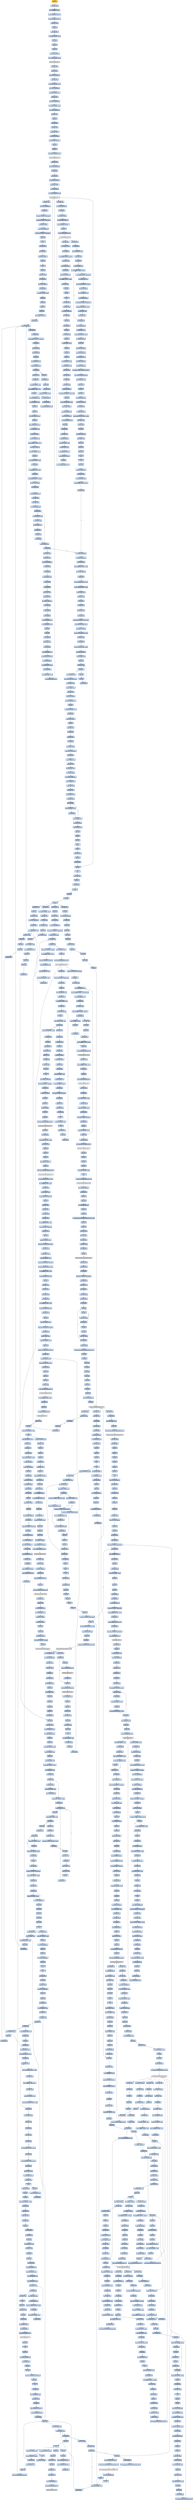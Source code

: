 digraph G {
node[shape=rectangle,style=filled,fillcolor=lightsteelblue,color=lightsteelblue]
bgcolor="transparent"
a0x00401572pushl_ebp[label="start\npushl %ebp",fillcolor="orange",color="lightgrey"];
a0x00401573movl_esp_ebp[label="0x00401573\nmovl %esp, %ebp"];
a0x00401575pushl_0xffffffffUINT8[label="0x00401575\npushl $0xffffffff<UINT8>"];
a0x00401577pushl_0x4050c0UINT32[label="0x00401577\npushl $0x4050c0<UINT32>"];
a0x0040157cpushl_0x4028b0UINT32[label="0x0040157c\npushl $0x4028b0<UINT32>"];
a0x00401581movl_fs_0_eax[label="0x00401581\nmovl %fs:0, %eax"];
a0x00401587pushl_eax[label="0x00401587\npushl %eax"];
a0x00401588movl_esp_fs_0[label="0x00401588\nmovl %esp, %fs:0"];
a0x0040158fsubl_0x58UINT8_esp[label="0x0040158f\nsubl $0x58<UINT8>, %esp"];
a0x00401592pushl_ebx[label="0x00401592\npushl %ebx"];
a0x00401593pushl_esi[label="0x00401593\npushl %esi"];
a0x00401594pushl_edi[label="0x00401594\npushl %edi"];
a0x00401595movl_esp__24ebp_[label="0x00401595\nmovl %esp, -24(%ebp)"];
a0x00401598call_GetVersion_kernel32_dll[label="0x00401598\ncall GetVersion@kernel32.dll"];
GetVersion_kernel32_dll[label="GetVersion@kernel32.dll",fillcolor="lightgrey",color="lightgrey"];
a0x0040159exorl_edx_edx[label="0x0040159e\nxorl %edx, %edx"];
a0x004015a0movb_ah_dl[label="0x004015a0\nmovb %ah, %dl"];
a0x004015a2movl_edx_0x00406544[label="0x004015a2\nmovl %edx, 0x00406544"];
a0x004015a8movl_eax_ecx[label="0x004015a8\nmovl %eax, %ecx"];
a0x004015aaandl_0xffUINT32_ecx[label="0x004015aa\nandl $0xff<UINT32>, %ecx"];
a0x004015b0movl_ecx_0x00406540[label="0x004015b0\nmovl %ecx, 0x00406540"];
a0x004015b6shll_0x8UINT8_ecx[label="0x004015b6\nshll $0x8<UINT8>, %ecx"];
a0x004015b9addl_edx_ecx[label="0x004015b9\naddl %edx, %ecx"];
a0x004015bbmovl_ecx_0x0040653c[label="0x004015bb\nmovl %ecx, 0x0040653c"];
a0x004015c1shrl_0x10UINT8_eax[label="0x004015c1\nshrl $0x10<UINT8>, %eax"];
a0x004015c4movl_eax_0x00406538[label="0x004015c4\nmovl %eax, 0x00406538"];
a0x004015c9xorl_esi_esi[label="0x004015c9\nxorl %esi, %esi"];
a0x004015cbpushl_esi[label="0x004015cb\npushl %esi"];
a0x004015cccall_0x00402869[label="0x004015cc\ncall 0x00402869"];
a0x00402869xorl_eax_eax[label="0x00402869\nxorl %eax, %eax"];
a0x0040286bpushl_0x0UINT8[label="0x0040286b\npushl $0x0<UINT8>"];
a0x0040286dcmpl_eax_0x8esp_[label="0x0040286d\ncmpl %eax, 0x8(%esp)"];
a0x00402871pushl_0x1000UINT32[label="0x00402871\npushl $0x1000<UINT32>"];
a0x00402876sete_al[label="0x00402876\nsete %al"];
a0x00402879pushl_eax[label="0x00402879\npushl %eax"];
a0x0040287acall_HeapCreate_kernel32_dll[label="0x0040287a\ncall HeapCreate@kernel32.dll"];
HeapCreate_kernel32_dll[label="HeapCreate@kernel32.dll",fillcolor="lightgrey",color="lightgrey"];
a0x00402880testl_eax_eax[label="0x00402880\ntestl %eax, %eax"];
a0x00402882movl_eax_0x00406928[label="0x00402882\nmovl %eax, 0x00406928"];
a0x00402887je_0x0040289e[label="0x00402887\nje 0x0040289e"];
a0x00402889call_0x00403925[label="0x00402889\ncall 0x00403925"];
a0x00403925pushl_0x140UINT32[label="0x00403925\npushl $0x140<UINT32>"];
a0x0040392apushl_0x0UINT8[label="0x0040392a\npushl $0x0<UINT8>"];
a0x0040392cpushl_0x00406928[label="0x0040392c\npushl 0x00406928"];
a0x00403932call_HeapAlloc_kernel32_dll[label="0x00403932\ncall HeapAlloc@kernel32.dll"];
HeapAlloc_kernel32_dll[label="HeapAlloc@kernel32.dll",fillcolor="lightgrey",color="lightgrey"];
a0x00403938testl_eax_eax[label="0x00403938\ntestl %eax, %eax"];
a0x0040393amovl_eax_0x004066f4[label="0x0040393a\nmovl %eax, 0x004066f4"];
a0x0040393fjne_0x00403942[label="0x0040393f\njne 0x00403942"];
a0x00403942andl_0x0UINT8_0x004066ec[label="0x00403942\nandl $0x0<UINT8>, 0x004066ec"];
a0x00403949andl_0x0UINT8_0x004066f0[label="0x00403949\nandl $0x0<UINT8>, 0x004066f0"];
a0x00403950pushl_0x1UINT8[label="0x00403950\npushl $0x1<UINT8>"];
a0x00403952movl_eax_0x004066e8[label="0x00403952\nmovl %eax, 0x004066e8"];
a0x00403957movl_0x10UINT32_0x004066e0[label="0x00403957\nmovl $0x10<UINT32>, 0x004066e0"];
a0x00403961popl_eax[label="0x00403961\npopl %eax"];
a0x00403962ret[label="0x00403962\nret"];
a0x0040288etestl_eax_eax[label="0x0040288e\ntestl %eax, %eax"];
a0x00402890jne_0x004028a1[label="0x00402890\njne 0x004028a1"];
a0x004028a1pushl_0x1UINT8[label="0x004028a1\npushl $0x1<UINT8>"];
a0x004028a3popl_eax[label="0x004028a3\npopl %eax"];
a0x004028a4ret[label="0x004028a4\nret"];
a0x004015d1popl_ecx[label="0x004015d1\npopl %ecx"];
a0x004015d2testl_eax_eax[label="0x004015d2\ntestl %eax, %eax"];
a0x004015d4jne_0x004015de[label="0x004015d4\njne 0x004015de"];
a0x004015demovl_esi__4ebp_[label="0x004015de\nmovl %esi, -4(%ebp)"];
a0x004015e1call_0x004026be[label="0x004015e1\ncall 0x004026be"];
a0x004026besubl_0x44UINT8_esp[label="0x004026be\nsubl $0x44<UINT8>, %esp"];
a0x004026c1pushl_ebx[label="0x004026c1\npushl %ebx"];
a0x004026c2pushl_ebp[label="0x004026c2\npushl %ebp"];
a0x004026c3pushl_esi[label="0x004026c3\npushl %esi"];
a0x004026c4pushl_edi[label="0x004026c4\npushl %edi"];
a0x004026c5pushl_0x100UINT32[label="0x004026c5\npushl $0x100<UINT32>"];
a0x004026cacall_0x004034f0[label="0x004026ca\ncall 0x004034f0"];
a0x004034f0pushl_0x004066d8[label="0x004034f0\npushl 0x004066d8"];
a0x004034f6pushl_0x8esp_[label="0x004034f6\npushl 0x8(%esp)"];
a0x004034facall_0x00403502[label="0x004034fa\ncall 0x00403502"];
a0x00403502cmpl_0xffffffe0UINT8_0x4esp_[label="0x00403502\ncmpl $0xffffffe0<UINT8>, 0x4(%esp)"];
a0x00403507ja_0x0040352b[label="0x00403507\nja 0x0040352b"];
a0x00403509pushl_0x4esp_[label="0x00403509\npushl 0x4(%esp)"];
a0x0040350dcall_0x0040352e[label="0x0040350d\ncall 0x0040352e"];
a0x0040352epushl_esi[label="0x0040352e\npushl %esi"];
a0x0040352fmovl_0x8esp__esi[label="0x0040352f\nmovl 0x8(%esp), %esi"];
a0x00403533cmpl_0x004062f0_esi[label="0x00403533\ncmpl 0x004062f0, %esi"];
a0x00403539ja_0x00403546[label="0x00403539\nja 0x00403546"];
a0x0040353bpushl_esi[label="0x0040353b\npushl %esi"];
a0x0040353ccall_0x00403cb9[label="0x0040353c\ncall 0x00403cb9"];
a0x00403cb9pushl_ebp[label="0x00403cb9\npushl %ebp"];
a0x00403cbamovl_esp_ebp[label="0x00403cba\nmovl %esp, %ebp"];
a0x00403cbcsubl_0x14UINT8_esp[label="0x00403cbc\nsubl $0x14<UINT8>, %esp"];
a0x00403cbfmovl_0x004066f0_eax[label="0x00403cbf\nmovl 0x004066f0, %eax"];
a0x00403cc4movl_0x004066f4_edx[label="0x00403cc4\nmovl 0x004066f4, %edx"];
a0x00403ccapushl_ebx[label="0x00403cca\npushl %ebx"];
a0x00403ccbpushl_esi[label="0x00403ccb\npushl %esi"];
a0x00403cccleal_eaxeax4__eax[label="0x00403ccc\nleal (%eax,%eax,4), %eax"];
a0x00403ccfpushl_edi[label="0x00403ccf\npushl %edi"];
a0x00403cd0leal_edxeax4__edi[label="0x00403cd0\nleal (%edx,%eax,4), %edi"];
a0x00403cd3movl_0x8ebp__eax[label="0x00403cd3\nmovl 0x8(%ebp), %eax"];
a0x00403cd6movl_edi__4ebp_[label="0x00403cd6\nmovl %edi, -4(%ebp)"];
a0x00403cd9leal_0x17eax__ecx[label="0x00403cd9\nleal 0x17(%eax), %ecx"];
a0x00403cdcandl_0xfffffff0UINT8_ecx[label="0x00403cdc\nandl $0xfffffff0<UINT8>, %ecx"];
a0x00403cdfmovl_ecx__16ebp_[label="0x00403cdf\nmovl %ecx, -16(%ebp)"];
a0x00403ce2sarl_0x4UINT8_ecx[label="0x00403ce2\nsarl $0x4<UINT8>, %ecx"];
a0x00403ce5decl_ecx[label="0x00403ce5\ndecl %ecx"];
a0x00403ce6cmpl_0x20UINT8_ecx[label="0x00403ce6\ncmpl $0x20<UINT8>, %ecx"];
a0x00403ce9jnl_0x00403cf9[label="0x00403ce9\njnl 0x00403cf9"];
a0x00403ceborl_0xffffffffUINT8_esi[label="0x00403ceb\norl $0xffffffff<UINT8>, %esi"];
a0x00403ceeshrl_cl_esi[label="0x00403cee\nshrl %cl, %esi"];
a0x00403cf0orl_0xffffffffUINT8__8ebp_[label="0x00403cf0\norl $0xffffffff<UINT8>, -8(%ebp)"];
a0x00403cf4movl_esi__12ebp_[label="0x00403cf4\nmovl %esi, -12(%ebp)"];
a0x00403cf7jmp_0x00403d09[label="0x00403cf7\njmp 0x00403d09"];
a0x00403d09movl_0x004066e8_eax[label="0x00403d09\nmovl 0x004066e8, %eax"];
a0x00403d0emovl_eax_ebx[label="0x00403d0e\nmovl %eax, %ebx"];
a0x00403d10cmpl_edi_ebx[label="0x00403d10\ncmpl %edi, %ebx"];
a0x00403d12movl_ebx_0x8ebp_[label="0x00403d12\nmovl %ebx, 0x8(%ebp)"];
a0x00403d15jae_0x00403d30[label="0x00403d15\njae 0x00403d30"];
a0x00403d30cmpl__4ebp__ebx[label="0x00403d30\ncmpl -4(%ebp), %ebx"];
a0x00403d33jne_0x00403dae[label="0x00403d33\njne 0x00403dae"];
a0x00403d35movl_edx_ebx[label="0x00403d35\nmovl %edx, %ebx"];
a0x00403d37cmpl_eax_ebx[label="0x00403d37\ncmpl %eax, %ebx"];
a0x00403d39movl_ebx_0x8ebp_[label="0x00403d39\nmovl %ebx, 0x8(%ebp)"];
a0x00403d3cjae_0x00403d53[label="0x00403d3c\njae 0x00403d53"];
a0x00403d53jne_0x00403dae[label="0x00403d53\njne 0x00403dae"];
a0x00403d55cmpl__4ebp__ebx[label="0x00403d55\ncmpl -4(%ebp), %ebx"];
a0x00403d58jae_0x00403d6b[label="0x00403d58\njae 0x00403d6b"];
a0x00403d6bjne_0x00403d93[label="0x00403d6b\njne 0x00403d93"];
a0x00403d6dmovl_edx_ebx[label="0x00403d6d\nmovl %edx, %ebx"];
a0x00403d6fcmpl_eax_ebx[label="0x00403d6f\ncmpl %eax, %ebx"];
a0x00403d71movl_ebx_0x8ebp_[label="0x00403d71\nmovl %ebx, 0x8(%ebp)"];
a0x00403d74jae_0x00403d83[label="0x00403d74\njae 0x00403d83"];
a0x00403d83jne_0x00403d93[label="0x00403d83\njne 0x00403d93"];
a0x00403d85call_0x00403fc2[label="0x00403d85\ncall 0x00403fc2"];
a0x00403fc2movl_0x004066f0_eax[label="0x00403fc2\nmovl 0x004066f0, %eax"];
a0x00403fc7movl_0x004066e0_ecx[label="0x00403fc7\nmovl 0x004066e0, %ecx"];
a0x00403fcdpushl_esi[label="0x00403fcd\npushl %esi"];
a0x00403fcepushl_edi[label="0x00403fce\npushl %edi"];
a0x00403fcfxorl_edi_edi[label="0x00403fcf\nxorl %edi, %edi"];
a0x00403fd1cmpl_ecx_eax[label="0x00403fd1\ncmpl %ecx, %eax"];
a0x00403fd3jne_0x00404005[label="0x00403fd3\njne 0x00404005"];
a0x00404005movl_0x004066f4_ecx[label="0x00404005\nmovl 0x004066f4, %ecx"];
a0x0040400bpushl_0x41c4UINT32[label="0x0040400b\npushl $0x41c4<UINT32>"];
a0x00404010pushl_0x8UINT8[label="0x00404010\npushl $0x8<UINT8>"];
a0x00404012leal_eaxeax4__eax[label="0x00404012\nleal (%eax,%eax,4), %eax"];
a0x00404015pushl_0x00406928[label="0x00404015\npushl 0x00406928"];
a0x0040401bleal_ecxeax4__esi[label="0x0040401b\nleal (%ecx,%eax,4), %esi"];
a0x0040401ecall_HeapAlloc_kernel32_dll[label="0x0040401e\ncall HeapAlloc@kernel32.dll"];
a0x00404024cmpl_edi_eax[label="0x00404024\ncmpl %edi, %eax"];
a0x00404026movl_eax_0x10esi_[label="0x00404026\nmovl %eax, 0x10(%esi)"];
a0x00404029je_0x00404055[label="0x00404029\nje 0x00404055"];
a0x0040402bpushl_0x4UINT8[label="0x0040402b\npushl $0x4<UINT8>"];
a0x0040402dpushl_0x2000UINT32[label="0x0040402d\npushl $0x2000<UINT32>"];
a0x00404032pushl_0x100000UINT32[label="0x00404032\npushl $0x100000<UINT32>"];
a0x00404037pushl_edi[label="0x00404037\npushl %edi"];
a0x00404038call_VirtualAlloc_kernel32_dll[label="0x00404038\ncall VirtualAlloc@kernel32.dll"];
VirtualAlloc_kernel32_dll[label="VirtualAlloc@kernel32.dll",fillcolor="lightgrey",color="lightgrey"];
a0x0040403ecmpl_edi_eax[label="0x0040403e\ncmpl %edi, %eax"];
a0x00404040movl_eax_0xcesi_[label="0x00404040\nmovl %eax, 0xc(%esi)"];
a0x00404043jne_0x00404059[label="0x00404043\njne 0x00404059"];
a0x00404059orl_0xffffffffUINT8_0x8esi_[label="0x00404059\norl $0xffffffff<UINT8>, 0x8(%esi)"];
a0x0040405dmovl_edi_esi_[label="0x0040405d\nmovl %edi, (%esi)"];
a0x0040405fmovl_edi_0x4esi_[label="0x0040405f\nmovl %edi, 0x4(%esi)"];
a0x00404062incl_0x004066f0[label="0x00404062\nincl 0x004066f0"];
a0x00404068movl_0x10esi__eax[label="0x00404068\nmovl 0x10(%esi), %eax"];
a0x0040406borl_0xffffffffUINT8_eax_[label="0x0040406b\norl $0xffffffff<UINT8>, (%eax)"];
a0x0040406emovl_esi_eax[label="0x0040406e\nmovl %esi, %eax"];
a0x00404070popl_edi[label="0x00404070\npopl %edi"];
a0x00404071popl_esi[label="0x00404071\npopl %esi"];
a0x00404072ret[label="0x00404072\nret"];
a0x00403d8amovl_eax_ebx[label="0x00403d8a\nmovl %eax, %ebx"];
a0x00403d8ctestl_ebx_ebx[label="0x00403d8c\ntestl %ebx, %ebx"];
a0x00403d8emovl_ebx_0x8ebp_[label="0x00403d8e\nmovl %ebx, 0x8(%ebp)"];
a0x00403d91je_0x00403da7[label="0x00403d91\nje 0x00403da7"];
a0x00403d93pushl_ebx[label="0x00403d93\npushl %ebx"];
a0x00403d94call_0x00404073[label="0x00403d94\ncall 0x00404073"];
a0x00404073pushl_ebp[label="0x00404073\npushl %ebp"];
a0x00404074movl_esp_ebp[label="0x00404074\nmovl %esp, %ebp"];
a0x00404076pushl_ecx[label="0x00404076\npushl %ecx"];
a0x00404077movl_0x8ebp__ecx[label="0x00404077\nmovl 0x8(%ebp), %ecx"];
a0x0040407apushl_ebx[label="0x0040407a\npushl %ebx"];
a0x0040407bpushl_esi[label="0x0040407b\npushl %esi"];
a0x0040407cpushl_edi[label="0x0040407c\npushl %edi"];
a0x0040407dmovl_0x10ecx__esi[label="0x0040407d\nmovl 0x10(%ecx), %esi"];
a0x00404080movl_0x8ecx__eax[label="0x00404080\nmovl 0x8(%ecx), %eax"];
a0x00404083xorl_ebx_ebx[label="0x00404083\nxorl %ebx, %ebx"];
a0x00404085testl_eax_eax[label="0x00404085\ntestl %eax, %eax"];
a0x00404087jl_0x0040408e[label="0x00404087\njl 0x0040408e"];
a0x0040408emovl_ebx_eax[label="0x0040408e\nmovl %ebx, %eax"];
a0x00404090pushl_0x3fUINT8[label="0x00404090\npushl $0x3f<UINT8>"];
a0x00404092imull_0x204UINT32_eax_eax[label="0x00404092\nimull $0x204<UINT32>, %eax, %eax"];
a0x00404098popl_edx[label="0x00404098\npopl %edx"];
a0x00404099leal_0x144eaxesi__eax[label="0x00404099\nleal 0x144(%eax,%esi), %eax"];
a0x004040a0movl_eax__4ebp_[label="0x004040a0\nmovl %eax, -4(%ebp)"];
a0x004040a3movl_eax_0x8eax_[label="0x004040a3\nmovl %eax, 0x8(%eax)"];
a0x004040a6movl_eax_0x4eax_[label="0x004040a6\nmovl %eax, 0x4(%eax)"];
a0x004040a9addl_0x8UINT8_eax[label="0x004040a9\naddl $0x8<UINT8>, %eax"];
a0x004040acdecl_edx[label="0x004040ac\ndecl %edx"];
a0x004040adjne_0x004040a3[label="0x004040ad\njne 0x004040a3"];
a0x004040afmovl_ebx_edi[label="0x004040af\nmovl %ebx, %edi"];
a0x004040b1pushl_0x4UINT8[label="0x004040b1\npushl $0x4<UINT8>"];
a0x004040b3shll_0xfUINT8_edi[label="0x004040b3\nshll $0xf<UINT8>, %edi"];
a0x004040b6addl_0xcecx__edi[label="0x004040b6\naddl 0xc(%ecx), %edi"];
a0x004040b9pushl_0x1000UINT32[label="0x004040b9\npushl $0x1000<UINT32>"];
a0x004040bepushl_0x8000UINT32[label="0x004040be\npushl $0x8000<UINT32>"];
a0x004040c3pushl_edi[label="0x004040c3\npushl %edi"];
a0x004040c4call_VirtualAlloc_kernel32_dll[label="0x004040c4\ncall VirtualAlloc@kernel32.dll"];
a0x004040catestl_eax_eax[label="0x004040ca\ntestl %eax, %eax"];
a0x004040ccjne_0x004040d6[label="0x004040cc\njne 0x004040d6"];
a0x004040d6leal_0x7000edi__edx[label="0x004040d6\nleal 0x7000(%edi), %edx"];
a0x004040dccmpl_edx_edi[label="0x004040dc\ncmpl %edx, %edi"];
a0x004040deja_0x0040411c[label="0x004040de\nja 0x0040411c"];
a0x004040e0leal_0x10edi__eax[label="0x004040e0\nleal 0x10(%edi), %eax"];
a0x004040e3orl_0xffffffffUINT8__8eax_[label="0x004040e3\norl $0xffffffff<UINT8>, -8(%eax)"];
a0x004040e7orl_0xffffffffUINT8_0xfeceax_[label="0x004040e7\norl $0xffffffff<UINT8>, 0xfec(%eax)"];
a0x004040eeleal_0xffceax__ecx[label="0x004040ee\nleal 0xffc(%eax), %ecx"];
a0x004040f4movl_0xff0UINT32__4eax_[label="0x004040f4\nmovl $0xff0<UINT32>, -4(%eax)"];
a0x004040fbmovl_ecx_eax_[label="0x004040fb\nmovl %ecx, (%eax)"];
a0x004040fdleal__4100eax__ecx[label="0x004040fd\nleal -4100(%eax), %ecx"];
a0x00404103movl_ecx_0x4eax_[label="0x00404103\nmovl %ecx, 0x4(%eax)"];
a0x00404106movl_0xff0UINT32_0xfe8eax_[label="0x00404106\nmovl $0xff0<UINT32>, 0xfe8(%eax)"];
a0x00404110addl_0x1000UINT32_eax[label="0x00404110\naddl $0x1000<UINT32>, %eax"];
a0x00404115leal__16eax__ecx[label="0x00404115\nleal -16(%eax), %ecx"];
a0x00404118cmpl_edx_ecx[label="0x00404118\ncmpl %edx, %ecx"];
a0x0040411ajbe_0x004040e3[label="0x0040411a\njbe 0x004040e3"];
a0x0040411cmovl__4ebp__eax[label="0x0040411c\nmovl -4(%ebp), %eax"];
a0x0040411fleal_0xcedi__ecx[label="0x0040411f\nleal 0xc(%edi), %ecx"];
a0x00404122addl_0x1f8UINT32_eax[label="0x00404122\naddl $0x1f8<UINT32>, %eax"];
a0x00404127pushl_0x1UINT8[label="0x00404127\npushl $0x1<UINT8>"];
a0x00404129popl_edi[label="0x00404129\npopl %edi"];
a0x0040412amovl_ecx_0x4eax_[label="0x0040412a\nmovl %ecx, 0x4(%eax)"];
a0x0040412dmovl_eax_0x8ecx_[label="0x0040412d\nmovl %eax, 0x8(%ecx)"];
a0x00404130leal_0xcedx__ecx[label="0x00404130\nleal 0xc(%edx), %ecx"];
a0x00404133movl_ecx_0x8eax_[label="0x00404133\nmovl %ecx, 0x8(%eax)"];
a0x00404136movl_eax_0x4ecx_[label="0x00404136\nmovl %eax, 0x4(%ecx)"];
a0x00404139andl_0x0UINT8_0x44esiebx4_[label="0x00404139\nandl $0x0<UINT8>, 0x44(%esi,%ebx,4)"];
a0x0040413emovl_edi_0xc4esiebx4_[label="0x0040413e\nmovl %edi, 0xc4(%esi,%ebx,4)"];
a0x00404145movb_0x43esi__al[label="0x00404145\nmovb 0x43(%esi), %al"];
a0x00404148movb_al_cl[label="0x00404148\nmovb %al, %cl"];
a0x0040414aincb_cl[label="0x0040414a\nincb %cl"];
a0x0040414ctestb_al_al[label="0x0040414c\ntestb %al, %al"];
a0x0040414emovl_0x8ebp__eax[label="0x0040414e\nmovl 0x8(%ebp), %eax"];
a0x00404151movb_cl_0x43esi_[label="0x00404151\nmovb %cl, 0x43(%esi)"];
a0x00404154jne_0x00404159[label="0x00404154\njne 0x00404159"];
a0x00404156orl_edi_0x4eax_[label="0x00404156\norl %edi, 0x4(%eax)"];
a0x00404159movl_0x80000000UINT32_edx[label="0x00404159\nmovl $0x80000000<UINT32>, %edx"];
a0x0040415emovl_ebx_ecx[label="0x0040415e\nmovl %ebx, %ecx"];
a0x00404160shrl_cl_edx[label="0x00404160\nshrl %cl, %edx"];
a0x00404162notl_edx[label="0x00404162\nnotl %edx"];
a0x00404164andl_edx_0x8eax_[label="0x00404164\nandl %edx, 0x8(%eax)"];
a0x00404167movl_ebx_eax[label="0x00404167\nmovl %ebx, %eax"];
a0x00404169popl_edi[label="0x00404169\npopl %edi"];
a0x0040416apopl_esi[label="0x0040416a\npopl %esi"];
a0x0040416bpopl_ebx[label="0x0040416b\npopl %ebx"];
a0x0040416cleave_[label="0x0040416c\nleave "];
a0x0040416dret[label="0x0040416d\nret"];
a0x00403d99popl_ecx[label="0x00403d99\npopl %ecx"];
a0x00403d9amovl_0x10ebx__ecx[label="0x00403d9a\nmovl 0x10(%ebx), %ecx"];
a0x00403d9dmovl_eax_ecx_[label="0x00403d9d\nmovl %eax, (%ecx)"];
a0x00403d9fmovl_0x10ebx__eax[label="0x00403d9f\nmovl 0x10(%ebx), %eax"];
a0x00403da2cmpl_0xffffffffUINT8_eax_[label="0x00403da2\ncmpl $0xffffffff<UINT8>, (%eax)"];
a0x00403da5jne_0x00403dae[label="0x00403da5\njne 0x00403dae"];
a0x00403daemovl_ebx_0x004066e8[label="0x00403dae\nmovl %ebx, 0x004066e8"];
a0x00403db4movl_0x10ebx__eax[label="0x00403db4\nmovl 0x10(%ebx), %eax"];
a0x00403db7movl_eax__edx[label="0x00403db7\nmovl (%eax), %edx"];
a0x00403db9cmpl_0xffffffffUINT8_edx[label="0x00403db9\ncmpl $0xffffffff<UINT8>, %edx"];
a0x00403dbcmovl_edx__4ebp_[label="0x00403dbc\nmovl %edx, -4(%ebp)"];
a0x00403dbfje_0x00403dd5[label="0x00403dbf\nje 0x00403dd5"];
a0x00403dc1movl_0xc4eaxedx4__ecx[label="0x00403dc1\nmovl 0xc4(%eax,%edx,4), %ecx"];
a0x00403dc8movl_0x44eaxedx4__edi[label="0x00403dc8\nmovl 0x44(%eax,%edx,4), %edi"];
a0x00403dccandl__8ebp__ecx[label="0x00403dcc\nandl -8(%ebp), %ecx"];
a0x00403dcfandl_esi_edi[label="0x00403dcf\nandl %esi, %edi"];
a0x00403dd1orl_edi_ecx[label="0x00403dd1\norl %edi, %ecx"];
a0x00403dd3jne_0x00403e0c[label="0x00403dd3\njne 0x00403e0c"];
a0x00403e0cmovl_edx_ecx[label="0x00403e0c\nmovl %edx, %ecx"];
a0x00403e0exorl_edi_edi[label="0x00403e0e\nxorl %edi, %edi"];
a0x00403e10imull_0x204UINT32_ecx_ecx[label="0x00403e10\nimull $0x204<UINT32>, %ecx, %ecx"];
a0x00403e16leal_0x144ecxeax__ecx[label="0x00403e16\nleal 0x144(%ecx,%eax), %ecx"];
a0x00403e1dmovl_ecx__12ebp_[label="0x00403e1d\nmovl %ecx, -12(%ebp)"];
a0x00403e20movl_0x44eaxedx4__ecx[label="0x00403e20\nmovl 0x44(%eax,%edx,4), %ecx"];
a0x00403e24andl_esi_ecx[label="0x00403e24\nandl %esi, %ecx"];
a0x00403e26jne_0x00403e35[label="0x00403e26\njne 0x00403e35"];
a0x00403e28movl_0xc4eaxedx4__ecx[label="0x00403e28\nmovl 0xc4(%eax,%edx,4), %ecx"];
a0x00403e2fpushl_0x20UINT8[label="0x00403e2f\npushl $0x20<UINT8>"];
a0x00403e31andl__8ebp__ecx[label="0x00403e31\nandl -8(%ebp), %ecx"];
a0x00403e34popl_edi[label="0x00403e34\npopl %edi"];
a0x00403e35testl_ecx_ecx[label="0x00403e35\ntestl %ecx, %ecx"];
a0x00403e37jl_0x00403e3e[label="0x00403e37\njl 0x00403e3e"];
a0x00403e39shll_ecx[label="0x00403e39\nshll %ecx"];
a0x00403e3bincl_edi[label="0x00403e3b\nincl %edi"];
a0x00403e3cjmp_0x00403e35[label="0x00403e3c\njmp 0x00403e35"];
a0x00403e3emovl__12ebp__ecx[label="0x00403e3e\nmovl -12(%ebp), %ecx"];
a0x00403e41movl_0x4ecxedi8__edx[label="0x00403e41\nmovl 0x4(%ecx,%edi,8), %edx"];
a0x00403e45movl_edx__ecx[label="0x00403e45\nmovl (%edx), %ecx"];
a0x00403e47subl__16ebp__ecx[label="0x00403e47\nsubl -16(%ebp), %ecx"];
a0x00403e4amovl_ecx_esi[label="0x00403e4a\nmovl %ecx, %esi"];
a0x00403e4cmovl_ecx__8ebp_[label="0x00403e4c\nmovl %ecx, -8(%ebp)"];
a0x00403e4fsarl_0x4UINT8_esi[label="0x00403e4f\nsarl $0x4<UINT8>, %esi"];
a0x00403e52decl_esi[label="0x00403e52\ndecl %esi"];
a0x00403e53cmpl_0x3fUINT8_esi[label="0x00403e53\ncmpl $0x3f<UINT8>, %esi"];
a0x00403e56jle_0x00403e5b[label="0x00403e56\njle 0x00403e5b"];
a0x00403e58pushl_0x3fUINT8[label="0x00403e58\npushl $0x3f<UINT8>"];
a0x00403e5apopl_esi[label="0x00403e5a\npopl %esi"];
a0x00403e5bcmpl_edi_esi[label="0x00403e5b\ncmpl %edi, %esi"];
a0x00403e5dje_0x00403f70[label="0x00403e5d\nje 0x00403f70"];
a0x00403f70testl_ecx_ecx[label="0x00403f70\ntestl %ecx, %ecx"];
a0x00403f72je_0x00403f7f[label="0x00403f72\nje 0x00403f7f"];
a0x00403f74movl_ecx_edx_[label="0x00403f74\nmovl %ecx, (%edx)"];
a0x00403f76movl_ecx__4ecxedx_[label="0x00403f76\nmovl %ecx, -4(%ecx,%edx)"];
a0x00403f7ajmp_0x00403f7f[label="0x00403f7a\njmp 0x00403f7f"];
a0x00403f7fmovl__16ebp__esi[label="0x00403f7f\nmovl -16(%ebp), %esi"];
a0x00403f82addl_ecx_edx[label="0x00403f82\naddl %ecx, %edx"];
a0x00403f84leal_0x1esi__ecx[label="0x00403f84\nleal 0x1(%esi), %ecx"];
a0x00403f87movl_ecx_edx_[label="0x00403f87\nmovl %ecx, (%edx)"];
a0x00403f89movl_ecx__4edxesi_[label="0x00403f89\nmovl %ecx, -4(%edx,%esi)"];
a0x00403f8dmovl__12ebp__esi[label="0x00403f8d\nmovl -12(%ebp), %esi"];
a0x00403f90movl_esi__ecx[label="0x00403f90\nmovl (%esi), %ecx"];
a0x00403f92testl_ecx_ecx[label="0x00403f92\ntestl %ecx, %ecx"];
a0x00403f94leal_0x1ecx__edi[label="0x00403f94\nleal 0x1(%ecx), %edi"];
a0x00403f97movl_edi_esi_[label="0x00403f97\nmovl %edi, (%esi)"];
a0x00403f99jne_0x00403fb5[label="0x00403f99\njne 0x00403fb5"];
a0x00403f9bcmpl_0x004066ec_ebx[label="0x00403f9b\ncmpl 0x004066ec, %ebx"];
a0x00403fa1jne_0x00403fb5[label="0x00403fa1\njne 0x00403fb5"];
a0x00403fb5movl__4ebp__ecx[label="0x00403fb5\nmovl -4(%ebp), %ecx"];
a0x00403fb8movl_ecx_eax_[label="0x00403fb8\nmovl %ecx, (%eax)"];
a0x00403fbaleal_0x4edx__eax[label="0x00403fba\nleal 0x4(%edx), %eax"];
a0x00403fbdpopl_edi[label="0x00403fbd\npopl %edi"];
a0x00403fbepopl_esi[label="0x00403fbe\npopl %esi"];
a0x00403fbfpopl_ebx[label="0x00403fbf\npopl %ebx"];
a0x00403fc0leave_[label="0x00403fc0\nleave "];
a0x00403fc1ret[label="0x00403fc1\nret"];
a0x00403541testl_eax_eax[label="0x00403541\ntestl %eax, %eax"];
a0x00403543popl_ecx[label="0x00403543\npopl %ecx"];
a0x00403544jne_0x00403562[label="0x00403544\njne 0x00403562"];
a0x00403562popl_esi[label="0x00403562\npopl %esi"];
a0x00403563ret[label="0x00403563\nret"];
a0x00403512testl_eax_eax[label="0x00403512\ntestl %eax, %eax"];
a0x00403514popl_ecx[label="0x00403514\npopl %ecx"];
a0x00403515jne_0x0040352d[label="0x00403515\njne 0x0040352d"];
a0x0040352dret[label="0x0040352d\nret"];
a0x004034ffpopl_ecx[label="0x004034ff\npopl %ecx"];
a0x00403500popl_ecx[label="0x00403500\npopl %ecx"];
a0x00403501ret[label="0x00403501\nret"];
a0x004026cfmovl_eax_esi[label="0x004026cf\nmovl %eax, %esi"];
a0x004026d1popl_ecx[label="0x004026d1\npopl %ecx"];
a0x004026d2testl_esi_esi[label="0x004026d2\ntestl %esi, %esi"];
a0x004026d4jne_0x004026de[label="0x004026d4\njne 0x004026de"];
a0x004026demovl_esi_0x00406940[label="0x004026de\nmovl %esi, 0x00406940"];
a0x004026e4movl_0x20UINT32_0x00406a40[label="0x004026e4\nmovl $0x20<UINT32>, 0x00406a40"];
a0x004026eeleal_0x100esi__eax[label="0x004026ee\nleal 0x100(%esi), %eax"];
a0x004026f4cmpl_eax_esi[label="0x004026f4\ncmpl %eax, %esi"];
a0x004026f6jae_0x00402712[label="0x004026f6\njae 0x00402712"];
a0x004026f8andb_0x0UINT8_0x4esi_[label="0x004026f8\nandb $0x0<UINT8>, 0x4(%esi)"];
a0x004026fcorl_0xffffffffUINT8_esi_[label="0x004026fc\norl $0xffffffff<UINT8>, (%esi)"];
a0x004026ffmovb_0xaUINT8_0x5esi_[label="0x004026ff\nmovb $0xa<UINT8>, 0x5(%esi)"];
a0x00402703movl_0x00406940_eax[label="0x00402703\nmovl 0x00406940, %eax"];
a0x00402708addl_0x8UINT8_esi[label="0x00402708\naddl $0x8<UINT8>, %esi"];
a0x0040270baddl_0x100UINT32_eax[label="0x0040270b\naddl $0x100<UINT32>, %eax"];
a0x00402710jmp_0x004026f4[label="0x00402710\njmp 0x004026f4"];
a0x00402712leal_0x10esp__eax[label="0x00402712\nleal 0x10(%esp), %eax"];
a0x00402716pushl_eax[label="0x00402716\npushl %eax"];
a0x00402717call_GetStartupInfoA_kernel32_dll[label="0x00402717\ncall GetStartupInfoA@kernel32.dll"];
GetStartupInfoA_kernel32_dll[label="GetStartupInfoA@kernel32.dll",fillcolor="lightgrey",color="lightgrey"];
a0x0040271dcmpw_0x0UINT8_0x42esp_[label="0x0040271d\ncmpw $0x0<UINT8>, 0x42(%esp)"];
a0x00402723je_0x004027ee[label="0x00402723\nje 0x004027ee"];
a0x004027eexorl_ebx_ebx[label="0x004027ee\nxorl %ebx, %ebx"];
a0x004027f0movl_0x00406940_eax[label="0x004027f0\nmovl 0x00406940, %eax"];
a0x004027f5cmpl_0xffffffffUINT8_eaxebx8_[label="0x004027f5\ncmpl $0xffffffff<UINT8>, (%eax,%ebx,8)"];
a0x004027f9leal_eaxebx8__esi[label="0x004027f9\nleal (%eax,%ebx,8), %esi"];
a0x004027fcjne_0x0040284b[label="0x004027fc\njne 0x0040284b"];
a0x004027fetestl_ebx_ebx[label="0x004027fe\ntestl %ebx, %ebx"];
a0x00402800movb_0xffffff81UINT8_0x4esi_[label="0x00402800\nmovb $0xffffff81<UINT8>, 0x4(%esi)"];
a0x00402804jne_0x0040280b[label="0x00402804\njne 0x0040280b"];
a0x00402806pushl_0xfffffff6UINT8[label="0x00402806\npushl $0xfffffff6<UINT8>"];
a0x00402808popl_eax[label="0x00402808\npopl %eax"];
a0x00402809jmp_0x00402815[label="0x00402809\njmp 0x00402815"];
a0x00402815pushl_eax[label="0x00402815\npushl %eax"];
a0x00402816call_GetStdHandle_kernel32_dll[label="0x00402816\ncall GetStdHandle@kernel32.dll"];
GetStdHandle_kernel32_dll[label="GetStdHandle@kernel32.dll",fillcolor="lightgrey",color="lightgrey"];
a0x0040281cmovl_eax_edi[label="0x0040281c\nmovl %eax, %edi"];
a0x0040281ecmpl_0xffffffffUINT8_edi[label="0x0040281e\ncmpl $0xffffffff<UINT8>, %edi"];
a0x00402821je_0x0040283a[label="0x00402821\nje 0x0040283a"];
a0x00402823pushl_edi[label="0x00402823\npushl %edi"];
a0x00402824call_GetFileType_kernel32_dll[label="0x00402824\ncall GetFileType@kernel32.dll"];
GetFileType_kernel32_dll[label="GetFileType@kernel32.dll",fillcolor="lightgrey",color="lightgrey"];
a0x0040282atestl_eax_eax[label="0x0040282a\ntestl %eax, %eax"];
a0x0040282cje_0x0040283a[label="0x0040282c\nje 0x0040283a"];
a0x0040282eandl_0xffUINT32_eax[label="0x0040282e\nandl $0xff<UINT32>, %eax"];
a0x00402833movl_edi_esi_[label="0x00402833\nmovl %edi, (%esi)"];
a0x00402835cmpl_0x2UINT8_eax[label="0x00402835\ncmpl $0x2<UINT8>, %eax"];
a0x00402838jne_0x00402840[label="0x00402838\njne 0x00402840"];
a0x0040283aorb_0x40UINT8_0x4esi_[label="0x0040283a\norb $0x40<UINT8>, 0x4(%esi)"];
a0x0040283ejmp_0x0040284f[label="0x0040283e\njmp 0x0040284f"];
a0x0040284fincl_ebx[label="0x0040284f\nincl %ebx"];
a0x00402850cmpl_0x3UINT8_ebx[label="0x00402850\ncmpl $0x3<UINT8>, %ebx"];
a0x00402853jl_0x004027f0[label="0x00402853\njl 0x004027f0"];
a0x0040280bmovl_ebx_eax[label="0x0040280b\nmovl %ebx, %eax"];
a0x0040280ddecl_eax[label="0x0040280d\ndecl %eax"];
a0x0040280enegl_eax[label="0x0040280e\nnegl %eax"];
a0x00402810sbbl_eax_eax[label="0x00402810\nsbbl %eax, %eax"];
a0x00402812addl_0xfffffff5UINT8_eax[label="0x00402812\naddl $0xfffffff5<UINT8>, %eax"];
a0x00402855pushl_0x00406a40[label="0x00402855\npushl 0x00406a40"];
a0x0040285bcall_SetHandleCount_kernel32_dll[label="0x0040285b\ncall SetHandleCount@kernel32.dll"];
SetHandleCount_kernel32_dll[label="SetHandleCount@kernel32.dll",fillcolor="lightgrey",color="lightgrey"];
a0x00402861popl_edi[label="0x00402861\npopl %edi"];
a0x00402862popl_esi[label="0x00402862\npopl %esi"];
a0x00402863popl_ebp[label="0x00402863\npopl %ebp"];
a0x00402864popl_ebx[label="0x00402864\npopl %ebx"];
a0x00402865addl_0x44UINT8_esp[label="0x00402865\naddl $0x44<UINT8>, %esp"];
a0x00402868ret[label="0x00402868\nret"];
a0x004015e6call_GetCommandLineA_kernel32_dll[label="0x004015e6\ncall GetCommandLineA@kernel32.dll"];
GetCommandLineA_kernel32_dll[label="GetCommandLineA@kernel32.dll",fillcolor="lightgrey",color="lightgrey"];
a0x004015ecmovl_eax_0x00406a58[label="0x004015ec\nmovl %eax, 0x00406a58"];
a0x004015f1call_0x0040258c[label="0x004015f1\ncall 0x0040258c"];
a0x0040258cpushl_ecx[label="0x0040258c\npushl %ecx"];
a0x0040258dpushl_ecx[label="0x0040258d\npushl %ecx"];
a0x0040258emovl_0x00406680_eax[label="0x0040258e\nmovl 0x00406680, %eax"];
a0x00402593pushl_ebx[label="0x00402593\npushl %ebx"];
a0x00402594pushl_ebp[label="0x00402594\npushl %ebp"];
a0x00402595movl_GetEnvironmentStringsW_kernel32_dll_ebp[label="0x00402595\nmovl GetEnvironmentStringsW@kernel32.dll, %ebp"];
a0x0040259bpushl_esi[label="0x0040259b\npushl %esi"];
a0x0040259cpushl_edi[label="0x0040259c\npushl %edi"];
a0x0040259dxorl_ebx_ebx[label="0x0040259d\nxorl %ebx, %ebx"];
a0x0040259fxorl_esi_esi[label="0x0040259f\nxorl %esi, %esi"];
a0x004025a1xorl_edi_edi[label="0x004025a1\nxorl %edi, %edi"];
a0x004025a3cmpl_ebx_eax[label="0x004025a3\ncmpl %ebx, %eax"];
a0x004025a5jne_0x004025da[label="0x004025a5\njne 0x004025da"];
a0x004025a7call_ebp[label="0x004025a7\ncall %ebp"];
GetEnvironmentStringsW_kernel32_dll[label="GetEnvironmentStringsW@kernel32.dll",fillcolor="lightgrey",color="lightgrey"];
a0x004025a9movl_eax_esi[label="0x004025a9\nmovl %eax, %esi"];
a0x004025abcmpl_ebx_esi[label="0x004025ab\ncmpl %ebx, %esi"];
a0x004025adje_0x004025bb[label="0x004025ad\nje 0x004025bb"];
a0x004025afmovl_0x1UINT32_0x00406680[label="0x004025af\nmovl $0x1<UINT32>, 0x00406680"];
a0x004025b9jmp_0x004025e3[label="0x004025b9\njmp 0x004025e3"];
a0x004025e3cmpl_ebx_esi[label="0x004025e3\ncmpl %ebx, %esi"];
a0x004025e5jne_0x004025f3[label="0x004025e5\njne 0x004025f3"];
a0x004025f3cmpw_bx_esi_[label="0x004025f3\ncmpw %bx, (%esi)"];
a0x004025f6movl_esi_eax[label="0x004025f6\nmovl %esi, %eax"];
a0x004025f8je_0x00402608[label="0x004025f8\nje 0x00402608"];
a0x004025faincl_eax[label="0x004025fa\nincl %eax"];
a0x004025fbincl_eax[label="0x004025fb\nincl %eax"];
a0x004025fccmpw_bx_eax_[label="0x004025fc\ncmpw %bx, (%eax)"];
a0x004025ffjne_0x004025fa[label="0x004025ff\njne 0x004025fa"];
a0x00402601incl_eax[label="0x00402601\nincl %eax"];
a0x00402602incl_eax[label="0x00402602\nincl %eax"];
a0x00402603cmpw_bx_eax_[label="0x00402603\ncmpw %bx, (%eax)"];
a0x00402606jne_0x004025fa[label="0x00402606\njne 0x004025fa"];
a0x00402608subl_esi_eax[label="0x00402608\nsubl %esi, %eax"];
a0x0040260amovl_WideCharToMultiByte_kernel32_dll_edi[label="0x0040260a\nmovl WideCharToMultiByte@kernel32.dll, %edi"];
a0x00402610sarl_eax[label="0x00402610\nsarl %eax"];
a0x00402612pushl_ebx[label="0x00402612\npushl %ebx"];
a0x00402613pushl_ebx[label="0x00402613\npushl %ebx"];
a0x00402614incl_eax[label="0x00402614\nincl %eax"];
a0x00402615pushl_ebx[label="0x00402615\npushl %ebx"];
a0x00402616pushl_ebx[label="0x00402616\npushl %ebx"];
a0x00402617pushl_eax[label="0x00402617\npushl %eax"];
a0x00402618pushl_esi[label="0x00402618\npushl %esi"];
a0x00402619pushl_ebx[label="0x00402619\npushl %ebx"];
a0x0040261apushl_ebx[label="0x0040261a\npushl %ebx"];
a0x0040261bmovl_eax_0x34esp_[label="0x0040261b\nmovl %eax, 0x34(%esp)"];
a0x0040261fcall_edi[label="0x0040261f\ncall %edi"];
WideCharToMultiByte_kernel32_dll[label="WideCharToMultiByte@kernel32.dll",fillcolor="lightgrey",color="lightgrey"];
a0x00402621movl_eax_ebp[label="0x00402621\nmovl %eax, %ebp"];
a0x00402623cmpl_ebx_ebp[label="0x00402623\ncmpl %ebx, %ebp"];
a0x00402625je_0x00402659[label="0x00402625\nje 0x00402659"];
a0x00402627pushl_ebp[label="0x00402627\npushl %ebp"];
a0x00402628call_0x004034f0[label="0x00402628\ncall 0x004034f0"];
a0x00403546testl_esi_esi[label="0x00403546\ntestl %esi, %esi"];
a0x00403548jne_0x0040354d[label="0x00403548\njne 0x0040354d"];
a0x0040354daddl_0xfUINT8_esi[label="0x0040354d\naddl $0xf<UINT8>, %esi"];
a0x00403550andl_0xfffffff0UINT8_esi[label="0x00403550\nandl $0xfffffff0<UINT8>, %esi"];
a0x00403553pushl_esi[label="0x00403553\npushl %esi"];
a0x00403554pushl_0x0UINT8[label="0x00403554\npushl $0x0<UINT8>"];
a0x00403556pushl_0x00406928[label="0x00403556\npushl 0x00406928"];
a0x0040355ccall_HeapAlloc_kernel32_dll[label="0x0040355c\ncall HeapAlloc@kernel32.dll"];
a0x0040262dcmpl_ebx_eax[label="0x0040262d\ncmpl %ebx, %eax"];
a0x0040262fpopl_ecx[label="0x0040262f\npopl %ecx"];
a0x00402630movl_eax_0x10esp_[label="0x00402630\nmovl %eax, 0x10(%esp)"];
a0x00402634je_0x00402659[label="0x00402634\nje 0x00402659"];
a0x00402636pushl_ebx[label="0x00402636\npushl %ebx"];
a0x00402637pushl_ebx[label="0x00402637\npushl %ebx"];
a0x00402638pushl_ebp[label="0x00402638\npushl %ebp"];
a0x00402639pushl_eax[label="0x00402639\npushl %eax"];
a0x0040263apushl_0x24esp_[label="0x0040263a\npushl 0x24(%esp)"];
a0x0040263epushl_esi[label="0x0040263e\npushl %esi"];
a0x0040263fpushl_ebx[label="0x0040263f\npushl %ebx"];
a0x00402640pushl_ebx[label="0x00402640\npushl %ebx"];
a0x00402641call_edi[label="0x00402641\ncall %edi"];
a0x00402643testl_eax_eax[label="0x00402643\ntestl %eax, %eax"];
a0x00402645jne_0x00402655[label="0x00402645\njne 0x00402655"];
a0x00402655movl_0x10esp__ebx[label="0x00402655\nmovl 0x10(%esp), %ebx"];
a0x00402659pushl_esi[label="0x00402659\npushl %esi"];
a0x0040265acall_FreeEnvironmentStringsW_kernel32_dll[label="0x0040265a\ncall FreeEnvironmentStringsW@kernel32.dll"];
FreeEnvironmentStringsW_kernel32_dll[label="FreeEnvironmentStringsW@kernel32.dll",fillcolor="lightgrey",color="lightgrey"];
a0x00402660movl_ebx_eax[label="0x00402660\nmovl %ebx, %eax"];
a0x00402662jmp_0x004026b7[label="0x00402662\njmp 0x004026b7"];
a0x004026b7popl_edi[label="0x004026b7\npopl %edi"];
a0x004026b8popl_esi[label="0x004026b8\npopl %esi"];
a0x004026b9popl_ebp[label="0x004026b9\npopl %ebp"];
a0x004026bapopl_ebx[label="0x004026ba\npopl %ebx"];
a0x004026bbpopl_ecx[label="0x004026bb\npopl %ecx"];
a0x004026bcpopl_ecx[label="0x004026bc\npopl %ecx"];
a0x004026bdret[label="0x004026bd\nret"];
a0x004015f6movl_eax_0x00406510[label="0x004015f6\nmovl %eax, 0x00406510"];
a0x004015fbcall_0x0040233f[label="0x004015fb\ncall 0x0040233f"];
a0x0040233fpushl_ebp[label="0x0040233f\npushl %ebp"];
a0x00402340movl_esp_ebp[label="0x00402340\nmovl %esp, %ebp"];
a0x00402342pushl_ecx[label="0x00402342\npushl %ecx"];
a0x00402343pushl_ecx[label="0x00402343\npushl %ecx"];
a0x00402344pushl_ebx[label="0x00402344\npushl %ebx"];
a0x00402345xorl_ebx_ebx[label="0x00402345\nxorl %ebx, %ebx"];
a0x00402347cmpl_ebx_0x00406a48[label="0x00402347\ncmpl %ebx, 0x00406a48"];
a0x0040234dpushl_esi[label="0x0040234d\npushl %esi"];
a0x0040234epushl_edi[label="0x0040234e\npushl %edi"];
a0x0040234fjne_0x00402356[label="0x0040234f\njne 0x00402356"];
a0x00402351call_0x004033b2[label="0x00402351\ncall 0x004033b2"];
a0x004033b2cmpl_0x0UINT8_0x00406a48[label="0x004033b2\ncmpl $0x0<UINT8>, 0x00406a48"];
a0x004033b9jne_0x004033cd[label="0x004033b9\njne 0x004033cd"];
a0x004033bbpushl_0xfffffffdUINT8[label="0x004033bb\npushl $0xfffffffd<UINT8>"];
a0x004033bdcall_0x00402fee[label="0x004033bd\ncall 0x00402fee"];
a0x00402feepushl_ebp[label="0x00402fee\npushl %ebp"];
a0x00402fefmovl_esp_ebp[label="0x00402fef\nmovl %esp, %ebp"];
a0x00402ff1subl_0x18UINT8_esp[label="0x00402ff1\nsubl $0x18<UINT8>, %esp"];
a0x00402ff4pushl_ebx[label="0x00402ff4\npushl %ebx"];
a0x00402ff5pushl_esi[label="0x00402ff5\npushl %esi"];
a0x00402ff6pushl_edi[label="0x00402ff6\npushl %edi"];
a0x00402ff7pushl_0x8ebp_[label="0x00402ff7\npushl 0x8(%ebp)"];
a0x00402ffacall_0x00403187[label="0x00402ffa\ncall 0x00403187"];
a0x00403187movl_0x4esp__eax[label="0x00403187\nmovl 0x4(%esp), %eax"];
a0x0040318bandl_0x0UINT8_0x0040668c[label="0x0040318b\nandl $0x0<UINT8>, 0x0040668c"];
a0x00403192cmpl_0xfffffffeUINT8_eax[label="0x00403192\ncmpl $0xfffffffe<UINT8>, %eax"];
a0x00403195jne_0x004031a7[label="0x00403195\njne 0x004031a7"];
a0x004031a7cmpl_0xfffffffdUINT8_eax[label="0x004031a7\ncmpl $0xfffffffd<UINT8>, %eax"];
a0x004031aajne_0x004031bc[label="0x004031aa\njne 0x004031bc"];
a0x004031acmovl_0x1UINT32_0x0040668c[label="0x004031ac\nmovl $0x1<UINT32>, 0x0040668c"];
a0x004031b6jmp_GetACP_kernel32_dll[label="0x004031b6\njmp GetACP@kernel32.dll"];
GetACP_kernel32_dll[label="GetACP@kernel32.dll",fillcolor="lightgrey",color="lightgrey"];
a0x00402fffmovl_eax_esi[label="0x00402fff\nmovl %eax, %esi"];
a0x00403001popl_ecx[label="0x00403001\npopl %ecx"];
a0x00403002cmpl_0x004066f8_esi[label="0x00403002\ncmpl 0x004066f8, %esi"];
a0x00403008movl_esi_0x8ebp_[label="0x00403008\nmovl %esi, 0x8(%ebp)"];
a0x0040300bje_0x0040317b[label="0x0040300b\nje 0x0040317b"];
a0x00403011xorl_ebx_ebx[label="0x00403011\nxorl %ebx, %ebx"];
a0x00403013cmpl_ebx_esi[label="0x00403013\ncmpl %ebx, %esi"];
a0x00403015je_0x00403171[label="0x00403015\nje 0x00403171"];
a0x0040301bxorl_edx_edx[label="0x0040301b\nxorl %edx, %edx"];
a0x0040301dmovl_0x4061f8UINT32_eax[label="0x0040301d\nmovl $0x4061f8<UINT32>, %eax"];
a0x00403022cmpl_esi_eax_[label="0x00403022\ncmpl %esi, (%eax)"];
a0x00403024je_0x00403098[label="0x00403024\nje 0x00403098"];
a0x00403026addl_0x30UINT8_eax[label="0x00403026\naddl $0x30<UINT8>, %eax"];
a0x00403029incl_edx[label="0x00403029\nincl %edx"];
a0x0040302acmpl_0x4062e8UINT32_eax[label="0x0040302a\ncmpl $0x4062e8<UINT32>, %eax"];
a0x0040302fjl_0x00403022[label="0x0040302f\njl 0x00403022"];
a0x00403031leal__24ebp__eax[label="0x00403031\nleal -24(%ebp), %eax"];
a0x00403034pushl_eax[label="0x00403034\npushl %eax"];
a0x00403035pushl_esi[label="0x00403035\npushl %esi"];
a0x00403036call_GetCPInfo_kernel32_dll[label="0x00403036\ncall GetCPInfo@kernel32.dll"];
GetCPInfo_kernel32_dll[label="GetCPInfo@kernel32.dll",fillcolor="lightgrey",color="lightgrey"];
a0x0040303ccmpl_0x1UINT8_eax[label="0x0040303c\ncmpl $0x1<UINT8>, %eax"];
a0x0040303fjne_0x00403169[label="0x0040303f\njne 0x00403169"];
a0x00403045pushl_0x40UINT8[label="0x00403045\npushl $0x40<UINT8>"];
a0x00403047xorl_eax_eax[label="0x00403047\nxorl %eax, %eax"];
a0x00403049popl_ecx[label="0x00403049\npopl %ecx"];
a0x0040304amovl_0x406820UINT32_edi[label="0x0040304a\nmovl $0x406820<UINT32>, %edi"];
a0x0040304fcmpl_0x1UINT8__24ebp_[label="0x0040304f\ncmpl $0x1<UINT8>, -24(%ebp)"];
a0x00403053movl_esi_0x004066f8[label="0x00403053\nmovl %esi, 0x004066f8"];
a0x00403059repz_stosl_eax_es_edi_[label="0x00403059\nrepz stosl %eax, %es:(%edi)"];
a0x0040305bstosb_al_es_edi_[label="0x0040305b\nstosb %al, %es:(%edi)"];
a0x0040305cmovl_ebx_0x00406924[label="0x0040305c\nmovl %ebx, 0x00406924"];
a0x00403062jbe_0x00403157[label="0x00403062\njbe 0x00403157"];
a0x00403068cmpb_0x0UINT8__18ebp_[label="0x00403068\ncmpb $0x0<UINT8>, -18(%ebp)"];
a0x0040306cje_0x0040312d[label="0x0040306c\nje 0x0040312d"];
a0x0040312dpushl_0x1UINT8[label="0x0040312d\npushl $0x1<UINT8>"];
a0x0040312fpopl_eax[label="0x0040312f\npopl %eax"];
a0x00403130orb_0x8UINT8_0x406821eax_[label="0x00403130\norb $0x8<UINT8>, 0x406821(%eax)"];
a0x00403137incl_eax[label="0x00403137\nincl %eax"];
a0x00403138cmpl_0xffUINT32_eax[label="0x00403138\ncmpl $0xff<UINT32>, %eax"];
a0x0040313djb_0x00403130[label="0x0040313d\njb 0x00403130"];
a0x0040313fpushl_esi[label="0x0040313f\npushl %esi"];
a0x00403140call_0x004031d1[label="0x00403140\ncall 0x004031d1"];
a0x004031d1movl_0x4esp__eax[label="0x004031d1\nmovl 0x4(%esp), %eax"];
a0x004031d5subl_0x3a4UINT32_eax[label="0x004031d5\nsubl $0x3a4<UINT32>, %eax"];
a0x004031daje_0x004031fe[label="0x004031da\nje 0x004031fe"];
a0x004031dcsubl_0x4UINT8_eax[label="0x004031dc\nsubl $0x4<UINT8>, %eax"];
a0x004031dfje_0x004031f8[label="0x004031df\nje 0x004031f8"];
a0x004031e1subl_0xdUINT8_eax[label="0x004031e1\nsubl $0xd<UINT8>, %eax"];
a0x004031e4je_0x004031f2[label="0x004031e4\nje 0x004031f2"];
a0x004031e6decl_eax[label="0x004031e6\ndecl %eax"];
a0x004031e7je_0x004031ec[label="0x004031e7\nje 0x004031ec"];
a0x004031e9xorl_eax_eax[label="0x004031e9\nxorl %eax, %eax"];
a0x004031ebret[label="0x004031eb\nret"];
a0x00403145popl_ecx[label="0x00403145\npopl %ecx"];
a0x00403146movl_eax_0x00406924[label="0x00403146\nmovl %eax, 0x00406924"];
a0x0040314bmovl_0x1UINT32_0x0040670c[label="0x0040314b\nmovl $0x1<UINT32>, 0x0040670c"];
a0x00403155jmp_0x0040315d[label="0x00403155\njmp 0x0040315d"];
a0x0040315dxorl_eax_eax[label="0x0040315d\nxorl %eax, %eax"];
a0x0040315fmovl_0x406700UINT32_edi[label="0x0040315f\nmovl $0x406700<UINT32>, %edi"];
a0x00403164stosl_eax_es_edi_[label="0x00403164\nstosl %eax, %es:(%edi)"];
a0x00403165stosl_eax_es_edi_[label="0x00403165\nstosl %eax, %es:(%edi)"];
a0x00403166stosl_eax_es_edi_[label="0x00403166\nstosl %eax, %es:(%edi)"];
a0x00403167jmp_0x00403176[label="0x00403167\njmp 0x00403176"];
a0x00403176call_0x0040322d[label="0x00403176\ncall 0x0040322d"];
a0x0040322dpushl_ebp[label="0x0040322d\npushl %ebp"];
a0x0040322emovl_esp_ebp[label="0x0040322e\nmovl %esp, %ebp"];
a0x00403230subl_0x514UINT32_esp[label="0x00403230\nsubl $0x514<UINT32>, %esp"];
a0x00403236leal__20ebp__eax[label="0x00403236\nleal -20(%ebp), %eax"];
a0x00403239pushl_esi[label="0x00403239\npushl %esi"];
a0x0040323apushl_eax[label="0x0040323a\npushl %eax"];
a0x0040323bpushl_0x004066f8[label="0x0040323b\npushl 0x004066f8"];
a0x00403241call_GetCPInfo_kernel32_dll[label="0x00403241\ncall GetCPInfo@kernel32.dll"];
a0x00403247cmpl_0x1UINT8_eax[label="0x00403247\ncmpl $0x1<UINT8>, %eax"];
a0x0040324ajne_0x00403366[label="0x0040324a\njne 0x00403366"];
a0x00403250xorl_eax_eax[label="0x00403250\nxorl %eax, %eax"];
a0x00403252movl_0x100UINT32_esi[label="0x00403252\nmovl $0x100<UINT32>, %esi"];
a0x00403257movb_al__276ebpeax_[label="0x00403257\nmovb %al, -276(%ebp,%eax)"];
a0x0040325eincl_eax[label="0x0040325e\nincl %eax"];
a0x0040325fcmpl_esi_eax[label="0x0040325f\ncmpl %esi, %eax"];
a0x00403261jb_0x00403257[label="0x00403261\njb 0x00403257"];
a0x00403263movb__14ebp__al[label="0x00403263\nmovb -14(%ebp), %al"];
a0x00403266movb_0x20UINT8__276ebp_[label="0x00403266\nmovb $0x20<UINT8>, -276(%ebp)"];
a0x0040326dtestb_al_al[label="0x0040326d\ntestb %al, %al"];
a0x0040326fje_0x004032a8[label="0x0040326f\nje 0x004032a8"];
a0x004032a8pushl_0x0UINT8[label="0x004032a8\npushl $0x0<UINT8>"];
a0x004032aaleal__1300ebp__eax[label="0x004032aa\nleal -1300(%ebp), %eax"];
a0x004032b0pushl_0x00406924[label="0x004032b0\npushl 0x00406924"];
a0x004032b6pushl_0x004066f8[label="0x004032b6\npushl 0x004066f8"];
a0x004032bcpushl_eax[label="0x004032bc\npushl %eax"];
a0x004032bdleal__276ebp__eax[label="0x004032bd\nleal -276(%ebp), %eax"];
a0x004032c3pushl_esi[label="0x004032c3\npushl %esi"];
a0x004032c4pushl_eax[label="0x004032c4\npushl %eax"];
a0x004032c5pushl_0x1UINT8[label="0x004032c5\npushl $0x1<UINT8>"];
a0x004032c7call_0x004046bf[label="0x004032c7\ncall 0x004046bf"];
a0x004046bfpushl_ebp[label="0x004046bf\npushl %ebp"];
a0x004046c0movl_esp_ebp[label="0x004046c0\nmovl %esp, %ebp"];
a0x004046c2pushl_0xffffffffUINT8[label="0x004046c2\npushl $0xffffffff<UINT8>"];
a0x004046c4pushl_0x405498UINT32[label="0x004046c4\npushl $0x405498<UINT32>"];
a0x004046c9pushl_0x4028b0UINT32[label="0x004046c9\npushl $0x4028b0<UINT32>"];
a0x004046cemovl_fs_0_eax[label="0x004046ce\nmovl %fs:0, %eax"];
a0x004046d4pushl_eax[label="0x004046d4\npushl %eax"];
a0x004046d5movl_esp_fs_0[label="0x004046d5\nmovl %esp, %fs:0"];
a0x004046dcsubl_0x18UINT8_esp[label="0x004046dc\nsubl $0x18<UINT8>, %esp"];
a0x004046dfpushl_ebx[label="0x004046df\npushl %ebx"];
a0x004046e0pushl_esi[label="0x004046e0\npushl %esi"];
a0x004046e1pushl_edi[label="0x004046e1\npushl %edi"];
a0x004046e2movl_esp__24ebp_[label="0x004046e2\nmovl %esp, -24(%ebp)"];
a0x004046e5movl_0x004066d4_eax[label="0x004046e5\nmovl 0x004066d4, %eax"];
a0x004046eaxorl_ebx_ebx[label="0x004046ea\nxorl %ebx, %ebx"];
a0x004046eccmpl_ebx_eax[label="0x004046ec\ncmpl %ebx, %eax"];
a0x004046eejne_0x0040472e[label="0x004046ee\njne 0x0040472e"];
a0x004046f0leal__28ebp__eax[label="0x004046f0\nleal -28(%ebp), %eax"];
a0x004046f3pushl_eax[label="0x004046f3\npushl %eax"];
a0x004046f4pushl_0x1UINT8[label="0x004046f4\npushl $0x1<UINT8>"];
a0x004046f6popl_esi[label="0x004046f6\npopl %esi"];
a0x004046f7pushl_esi[label="0x004046f7\npushl %esi"];
a0x004046f8pushl_0x405478UINT32[label="0x004046f8\npushl $0x405478<UINT32>"];
a0x004046fdpushl_esi[label="0x004046fd\npushl %esi"];
a0x004046fecall_GetStringTypeW_kernel32_dll[label="0x004046fe\ncall GetStringTypeW@kernel32.dll"];
GetStringTypeW_kernel32_dll[label="GetStringTypeW@kernel32.dll",fillcolor="lightgrey",color="lightgrey"];
a0x00404704testl_eax_eax[label="0x00404704\ntestl %eax, %eax"];
a0x00404706je_0x0040470c[label="0x00404706\nje 0x0040470c"];
a0x00404708movl_esi_eax[label="0x00404708\nmovl %esi, %eax"];
a0x0040470ajmp_0x00404729[label="0x0040470a\njmp 0x00404729"];
a0x00404729movl_eax_0x004066d4[label="0x00404729\nmovl %eax, 0x004066d4"];
a0x0040472ecmpl_0x2UINT8_eax[label="0x0040472e\ncmpl $0x2<UINT8>, %eax"];
a0x00404731jne_0x00404757[label="0x00404731\njne 0x00404757"];
a0x00404757cmpl_0x1UINT8_eax[label="0x00404757\ncmpl $0x1<UINT8>, %eax"];
a0x0040475ajne_0x004047f4[label="0x0040475a\njne 0x004047f4"];
a0x00404760cmpl_ebx_0x18ebp_[label="0x00404760\ncmpl %ebx, 0x18(%ebp)"];
a0x00404763jne_0x0040476d[label="0x00404763\njne 0x0040476d"];
a0x0040476dpushl_ebx[label="0x0040476d\npushl %ebx"];
a0x0040476epushl_ebx[label="0x0040476e\npushl %ebx"];
a0x0040476fpushl_0x10ebp_[label="0x0040476f\npushl 0x10(%ebp)"];
a0x00404772pushl_0xcebp_[label="0x00404772\npushl 0xc(%ebp)"];
a0x00404775movl_0x20ebp__eax[label="0x00404775\nmovl 0x20(%ebp), %eax"];
a0x00404778negl_eax[label="0x00404778\nnegl %eax"];
a0x0040477asbbl_eax_eax[label="0x0040477a\nsbbl %eax, %eax"];
a0x0040477candl_0x8UINT8_eax[label="0x0040477c\nandl $0x8<UINT8>, %eax"];
a0x0040477fincl_eax[label="0x0040477f\nincl %eax"];
a0x00404780pushl_eax[label="0x00404780\npushl %eax"];
a0x00404781pushl_0x18ebp_[label="0x00404781\npushl 0x18(%ebp)"];
a0x00404784call_MultiByteToWideChar_kernel32_dll[label="0x00404784\ncall MultiByteToWideChar@kernel32.dll"];
MultiByteToWideChar_kernel32_dll[label="MultiByteToWideChar@kernel32.dll",fillcolor="lightgrey",color="lightgrey"];
a0x0040478amovl_eax__32ebp_[label="0x0040478a\nmovl %eax, -32(%ebp)"];
a0x0040478dcmpl_ebx_eax[label="0x0040478d\ncmpl %ebx, %eax"];
a0x0040478fje_0x004047f4[label="0x0040478f\nje 0x004047f4"];
a0x00404791movl_ebx__4ebp_[label="0x00404791\nmovl %ebx, -4(%ebp)"];
a0x00404794leal_eaxeax__edi[label="0x00404794\nleal (%eax,%eax), %edi"];
a0x00404797movl_edi_eax[label="0x00404797\nmovl %edi, %eax"];
a0x00404799addl_0x3UINT8_eax[label="0x00404799\naddl $0x3<UINT8>, %eax"];
a0x0040479candb_0xfffffffcUINT8_al[label="0x0040479c\nandb $0xfffffffc<UINT8>, %al"];
a0x0040479ecall_0x00404830[label="0x0040479e\ncall 0x00404830"];
a0x00404830pushl_ecx[label="0x00404830\npushl %ecx"];
a0x00404831cmpl_0x1000UINT32_eax[label="0x00404831\ncmpl $0x1000<UINT32>, %eax"];
a0x00404836leal_0x8esp__ecx[label="0x00404836\nleal 0x8(%esp), %ecx"];
a0x0040483ajb_0x00404850[label="0x0040483a\njb 0x00404850"];
a0x00404850subl_eax_ecx[label="0x00404850\nsubl %eax, %ecx"];
a0x00404852movl_esp_eax[label="0x00404852\nmovl %esp, %eax"];
a0x00404854testl_eax_ecx_[label="0x00404854\ntestl %eax, (%ecx)"];
a0x00404856movl_ecx_esp[label="0x00404856\nmovl %ecx, %esp"];
a0x00404858movl_eax__ecx[label="0x00404858\nmovl (%eax), %ecx"];
a0x0040485amovl_0x4eax__eax[label="0x0040485a\nmovl 0x4(%eax), %eax"];
a0x0040485dpushl_eax[label="0x0040485d\npushl %eax"];
a0x0040485eret[label="0x0040485e\nret"];
a0x004047a3movl_esp__24ebp_[label="0x004047a3\nmovl %esp, -24(%ebp)"];
a0x004047a6movl_esp_esi[label="0x004047a6\nmovl %esp, %esi"];
a0x004047a8movl_esi__36ebp_[label="0x004047a8\nmovl %esi, -36(%ebp)"];
a0x004047abpushl_edi[label="0x004047ab\npushl %edi"];
a0x004047acpushl_ebx[label="0x004047ac\npushl %ebx"];
a0x004047adpushl_esi[label="0x004047ad\npushl %esi"];
a0x004047aecall_0x00404860[label="0x004047ae\ncall 0x00404860"];
a0x00404860movl_0xcesp__edx[label="0x00404860\nmovl 0xc(%esp), %edx"];
a0x00404864movl_0x4esp__ecx[label="0x00404864\nmovl 0x4(%esp), %ecx"];
a0x00404868testl_edx_edx[label="0x00404868\ntestl %edx, %edx"];
a0x0040486aje_0x004048b3[label="0x0040486a\nje 0x004048b3"];
a0x0040486cxorl_eax_eax[label="0x0040486c\nxorl %eax, %eax"];
a0x0040486emovb_0x8esp__al[label="0x0040486e\nmovb 0x8(%esp), %al"];
a0x00404872pushl_edi[label="0x00404872\npushl %edi"];
a0x00404873movl_ecx_edi[label="0x00404873\nmovl %ecx, %edi"];
a0x00404875cmpl_0x4UINT8_edx[label="0x00404875\ncmpl $0x4<UINT8>, %edx"];
a0x00404878jb_0x004048a7[label="0x00404878\njb 0x004048a7"];
a0x0040487anegl_ecx[label="0x0040487a\nnegl %ecx"];
a0x0040487candl_0x3UINT8_ecx[label="0x0040487c\nandl $0x3<UINT8>, %ecx"];
a0x0040487fje_0x00404889[label="0x0040487f\nje 0x00404889"];
a0x00404889movl_eax_ecx[label="0x00404889\nmovl %eax, %ecx"];
a0x0040488bshll_0x8UINT8_eax[label="0x0040488b\nshll $0x8<UINT8>, %eax"];
a0x0040488eaddl_ecx_eax[label="0x0040488e\naddl %ecx, %eax"];
a0x00404890movl_eax_ecx[label="0x00404890\nmovl %eax, %ecx"];
a0x00404892shll_0x10UINT8_eax[label="0x00404892\nshll $0x10<UINT8>, %eax"];
a0x00404895addl_ecx_eax[label="0x00404895\naddl %ecx, %eax"];
a0x00404897movl_edx_ecx[label="0x00404897\nmovl %edx, %ecx"];
a0x00404899andl_0x3UINT8_edx[label="0x00404899\nandl $0x3<UINT8>, %edx"];
a0x0040489cshrl_0x2UINT8_ecx[label="0x0040489c\nshrl $0x2<UINT8>, %ecx"];
a0x0040489fje_0x004048a7[label="0x0040489f\nje 0x004048a7"];
a0x004048a1repz_stosl_eax_es_edi_[label="0x004048a1\nrepz stosl %eax, %es:(%edi)"];
a0x004048a3testl_edx_edx[label="0x004048a3\ntestl %edx, %edx"];
a0x004048a5je_0x004048ad[label="0x004048a5\nje 0x004048ad"];
a0x004048admovl_0x8esp__eax[label="0x004048ad\nmovl 0x8(%esp), %eax"];
a0x004048b1popl_edi[label="0x004048b1\npopl %edi"];
a0x004048b2ret[label="0x004048b2\nret"];
a0x004047b3addl_0xcUINT8_esp[label="0x004047b3\naddl $0xc<UINT8>, %esp"];
a0x004047b6jmp_0x004047c3[label="0x004047b6\njmp 0x004047c3"];
a0x004047c3orl_0xffffffffUINT8__4ebp_[label="0x004047c3\norl $0xffffffff<UINT8>, -4(%ebp)"];
a0x004047c7cmpl_ebx_esi[label="0x004047c7\ncmpl %ebx, %esi"];
a0x004047c9je_0x004047f4[label="0x004047c9\nje 0x004047f4"];
a0x004047cbpushl__32ebp_[label="0x004047cb\npushl -32(%ebp)"];
a0x004047cepushl_esi[label="0x004047ce\npushl %esi"];
a0x004047cfpushl_0x10ebp_[label="0x004047cf\npushl 0x10(%ebp)"];
a0x004047d2pushl_0xcebp_[label="0x004047d2\npushl 0xc(%ebp)"];
a0x004047d5pushl_0x1UINT8[label="0x004047d5\npushl $0x1<UINT8>"];
a0x004047d7pushl_0x18ebp_[label="0x004047d7\npushl 0x18(%ebp)"];
a0x004047dacall_MultiByteToWideChar_kernel32_dll[label="0x004047da\ncall MultiByteToWideChar@kernel32.dll"];
a0x004047e0cmpl_ebx_eax[label="0x004047e0\ncmpl %ebx, %eax"];
a0x004047e2je_0x004047f4[label="0x004047e2\nje 0x004047f4"];
a0x004047e4pushl_0x14ebp_[label="0x004047e4\npushl 0x14(%ebp)"];
a0x004047e7pushl_eax[label="0x004047e7\npushl %eax"];
a0x004047e8pushl_esi[label="0x004047e8\npushl %esi"];
a0x004047e9pushl_0x8ebp_[label="0x004047e9\npushl 0x8(%ebp)"];
a0x004047eccall_GetStringTypeW_kernel32_dll[label="0x004047ec\ncall GetStringTypeW@kernel32.dll"];
a0x004047f2jmp_0x004047f6[label="0x004047f2\njmp 0x004047f6"];
a0x004047f6leal__52ebp__esp[label="0x004047f6\nleal -52(%ebp), %esp"];
a0x004047f9movl__16ebp__ecx[label="0x004047f9\nmovl -16(%ebp), %ecx"];
a0x004047fcmovl_ecx_fs_0[label="0x004047fc\nmovl %ecx, %fs:0"];
a0x00404803popl_edi[label="0x00404803\npopl %edi"];
a0x00404804popl_esi[label="0x00404804\npopl %esi"];
a0x00404805popl_ebx[label="0x00404805\npopl %ebx"];
a0x00404806leave_[label="0x00404806\nleave "];
a0x00404807ret[label="0x00404807\nret"];
a0x004032ccpushl_0x0UINT8[label="0x004032cc\npushl $0x0<UINT8>"];
a0x004032celeal__532ebp__eax[label="0x004032ce\nleal -532(%ebp), %eax"];
a0x004032d4pushl_0x004066f8[label="0x004032d4\npushl 0x004066f8"];
a0x004032dapushl_esi[label="0x004032da\npushl %esi"];
a0x004032dbpushl_eax[label="0x004032db\npushl %eax"];
a0x004032dcleal__276ebp__eax[label="0x004032dc\nleal -276(%ebp), %eax"];
a0x004032e2pushl_esi[label="0x004032e2\npushl %esi"];
a0x004032e3pushl_eax[label="0x004032e3\npushl %eax"];
a0x004032e4pushl_esi[label="0x004032e4\npushl %esi"];
a0x004032e5pushl_0x00406924[label="0x004032e5\npushl 0x00406924"];
a0x004032ebcall_0x00404470[label="0x004032eb\ncall 0x00404470"];
a0x00404470pushl_ebp[label="0x00404470\npushl %ebp"];
a0x00404471movl_esp_ebp[label="0x00404471\nmovl %esp, %ebp"];
a0x00404473pushl_0xffffffffUINT8[label="0x00404473\npushl $0xffffffff<UINT8>"];
a0x00404475pushl_0x405480UINT32[label="0x00404475\npushl $0x405480<UINT32>"];
a0x0040447apushl_0x4028b0UINT32[label="0x0040447a\npushl $0x4028b0<UINT32>"];
a0x0040447fmovl_fs_0_eax[label="0x0040447f\nmovl %fs:0, %eax"];
a0x00404485pushl_eax[label="0x00404485\npushl %eax"];
a0x00404486movl_esp_fs_0[label="0x00404486\nmovl %esp, %fs:0"];
a0x0040448dsubl_0x1cUINT8_esp[label="0x0040448d\nsubl $0x1c<UINT8>, %esp"];
a0x00404490pushl_ebx[label="0x00404490\npushl %ebx"];
a0x00404491pushl_esi[label="0x00404491\npushl %esi"];
a0x00404492pushl_edi[label="0x00404492\npushl %edi"];
a0x00404493movl_esp__24ebp_[label="0x00404493\nmovl %esp, -24(%ebp)"];
a0x00404496xorl_edi_edi[label="0x00404496\nxorl %edi, %edi"];
a0x00404498cmpl_edi_0x004066d0[label="0x00404498\ncmpl %edi, 0x004066d0"];
a0x0040449ejne_0x004044e6[label="0x0040449e\njne 0x004044e6"];
a0x004044a0pushl_edi[label="0x004044a0\npushl %edi"];
a0x004044a1pushl_edi[label="0x004044a1\npushl %edi"];
a0x004044a2pushl_0x1UINT8[label="0x004044a2\npushl $0x1<UINT8>"];
a0x004044a4popl_ebx[label="0x004044a4\npopl %ebx"];
a0x004044a5pushl_ebx[label="0x004044a5\npushl %ebx"];
a0x004044a6pushl_0x405478UINT32[label="0x004044a6\npushl $0x405478<UINT32>"];
a0x004044abmovl_0x100UINT32_esi[label="0x004044ab\nmovl $0x100<UINT32>, %esi"];
a0x004044b0pushl_esi[label="0x004044b0\npushl %esi"];
a0x004044b1pushl_edi[label="0x004044b1\npushl %edi"];
a0x004044b2call_LCMapStringW_kernel32_dll[label="0x004044b2\ncall LCMapStringW@kernel32.dll"];
LCMapStringW_kernel32_dll[label="LCMapStringW@kernel32.dll",fillcolor="lightgrey",color="lightgrey"];
a0x004044b8testl_eax_eax[label="0x004044b8\ntestl %eax, %eax"];
a0x004044baje_0x004044c4[label="0x004044ba\nje 0x004044c4"];
a0x004044bcmovl_ebx_0x004066d0[label="0x004044bc\nmovl %ebx, 0x004066d0"];
a0x004044c2jmp_0x004044e6[label="0x004044c2\njmp 0x004044e6"];
a0x004044e6cmpl_edi_0x14ebp_[label="0x004044e6\ncmpl %edi, 0x14(%ebp)"];
a0x004044e9jle_0x004044fb[label="0x004044e9\njle 0x004044fb"];
a0x004044ebpushl_0x14ebp_[label="0x004044eb\npushl 0x14(%ebp)"];
a0x004044eepushl_0x10ebp_[label="0x004044ee\npushl 0x10(%ebp)"];
a0x004044f1call_0x00404694[label="0x004044f1\ncall 0x00404694"];
a0x00404694movl_0x8esp__edx[label="0x00404694\nmovl 0x8(%esp), %edx"];
a0x00404698movl_0x4esp__eax[label="0x00404698\nmovl 0x4(%esp), %eax"];
a0x0040469ctestl_edx_edx[label="0x0040469c\ntestl %edx, %edx"];
a0x0040469epushl_esi[label="0x0040469e\npushl %esi"];
a0x0040469fleal__1edx__ecx[label="0x0040469f\nleal -1(%edx), %ecx"];
a0x004046a2je_0x004046b1[label="0x004046a2\nje 0x004046b1"];
a0x004046a4cmpb_0x0UINT8_eax_[label="0x004046a4\ncmpb $0x0<UINT8>, (%eax)"];
a0x004046a7je_0x004046b1[label="0x004046a7\nje 0x004046b1"];
a0x004046a9incl_eax[label="0x004046a9\nincl %eax"];
a0x004046aamovl_ecx_esi[label="0x004046aa\nmovl %ecx, %esi"];
a0x004046acdecl_ecx[label="0x004046ac\ndecl %ecx"];
a0x004046adtestl_esi_esi[label="0x004046ad\ntestl %esi, %esi"];
a0x004046afjne_0x004046a4[label="0x004046af\njne 0x004046a4"];
a0x004046b1cmpb_0x0UINT8_eax_[label="0x004046b1\ncmpb $0x0<UINT8>, (%eax)"];
a0x004046b4popl_esi[label="0x004046b4\npopl %esi"];
a0x004046b5jne_0x004046bc[label="0x004046b5\njne 0x004046bc"];
a0x004046bcmovl_edx_eax[label="0x004046bc\nmovl %edx, %eax"];
a0x004046beret[label="0x004046be\nret"];
a0x004044f6popl_ecx[label="0x004044f6\npopl %ecx"];
a0x004044f7popl_ecx[label="0x004044f7\npopl %ecx"];
a0x004044f8movl_eax_0x14ebp_[label="0x004044f8\nmovl %eax, 0x14(%ebp)"];
a0x004044fbmovl_0x004066d0_eax[label="0x004044fb\nmovl 0x004066d0, %eax"];
a0x00404500cmpl_0x2UINT8_eax[label="0x00404500\ncmpl $0x2<UINT8>, %eax"];
a0x00404503jne_0x00404522[label="0x00404503\njne 0x00404522"];
a0x00404522cmpl_0x1UINT8_eax[label="0x00404522\ncmpl $0x1<UINT8>, %eax"];
a0x00404525jne_0x004045fe[label="0x00404525\njne 0x004045fe"];
a0x0040452bcmpl_edi_0x20ebp_[label="0x0040452b\ncmpl %edi, 0x20(%ebp)"];
a0x0040452ejne_0x00404538[label="0x0040452e\njne 0x00404538"];
a0x00404538pushl_edi[label="0x00404538\npushl %edi"];
a0x00404539pushl_edi[label="0x00404539\npushl %edi"];
a0x0040453apushl_0x14ebp_[label="0x0040453a\npushl 0x14(%ebp)"];
a0x0040453dpushl_0x10ebp_[label="0x0040453d\npushl 0x10(%ebp)"];
a0x00404540movl_0x24ebp__eax[label="0x00404540\nmovl 0x24(%ebp), %eax"];
a0x00404543negl_eax[label="0x00404543\nnegl %eax"];
a0x00404545sbbl_eax_eax[label="0x00404545\nsbbl %eax, %eax"];
a0x00404547andl_0x8UINT8_eax[label="0x00404547\nandl $0x8<UINT8>, %eax"];
a0x0040454aincl_eax[label="0x0040454a\nincl %eax"];
a0x0040454bpushl_eax[label="0x0040454b\npushl %eax"];
a0x0040454cpushl_0x20ebp_[label="0x0040454c\npushl 0x20(%ebp)"];
a0x0040454fcall_MultiByteToWideChar_kernel32_dll[label="0x0040454f\ncall MultiByteToWideChar@kernel32.dll"];
a0x00404555movl_eax_ebx[label="0x00404555\nmovl %eax, %ebx"];
a0x00404557movl_ebx__28ebp_[label="0x00404557\nmovl %ebx, -28(%ebp)"];
a0x0040455acmpl_edi_ebx[label="0x0040455a\ncmpl %edi, %ebx"];
a0x0040455cje_0x004045fe[label="0x0040455c\nje 0x004045fe"];
a0x00404562movl_edi__4ebp_[label="0x00404562\nmovl %edi, -4(%ebp)"];
a0x00404565leal_ebxebx__eax[label="0x00404565\nleal (%ebx,%ebx), %eax"];
a0x00404568addl_0x3UINT8_eax[label="0x00404568\naddl $0x3<UINT8>, %eax"];
a0x0040456bandb_0xfffffffcUINT8_al[label="0x0040456b\nandb $0xfffffffc<UINT8>, %al"];
a0x0040456dcall_0x00404830[label="0x0040456d\ncall 0x00404830"];
a0x00404572movl_esp__24ebp_[label="0x00404572\nmovl %esp, -24(%ebp)"];
a0x00404575movl_esp_eax[label="0x00404575\nmovl %esp, %eax"];
a0x00404577movl_eax__36ebp_[label="0x00404577\nmovl %eax, -36(%ebp)"];
a0x0040457aorl_0xffffffffUINT8__4ebp_[label="0x0040457a\norl $0xffffffff<UINT8>, -4(%ebp)"];
a0x0040457ejmp_0x00404593[label="0x0040457e\njmp 0x00404593"];
a0x00404593cmpl_edi__36ebp_[label="0x00404593\ncmpl %edi, -36(%ebp)"];
a0x00404596je_0x004045fe[label="0x00404596\nje 0x004045fe"];
a0x00404598pushl_ebx[label="0x00404598\npushl %ebx"];
a0x00404599pushl__36ebp_[label="0x00404599\npushl -36(%ebp)"];
a0x0040459cpushl_0x14ebp_[label="0x0040459c\npushl 0x14(%ebp)"];
a0x0040459fpushl_0x10ebp_[label="0x0040459f\npushl 0x10(%ebp)"];
a0x004045a2pushl_0x1UINT8[label="0x004045a2\npushl $0x1<UINT8>"];
a0x004045a4pushl_0x20ebp_[label="0x004045a4\npushl 0x20(%ebp)"];
a0x004045a7call_MultiByteToWideChar_kernel32_dll[label="0x004045a7\ncall MultiByteToWideChar@kernel32.dll"];
a0x004045adtestl_eax_eax[label="0x004045ad\ntestl %eax, %eax"];
a0x004045afje_0x004045fe[label="0x004045af\nje 0x004045fe"];
a0x004045b1pushl_edi[label="0x004045b1\npushl %edi"];
a0x004045b2pushl_edi[label="0x004045b2\npushl %edi"];
a0x004045b3pushl_ebx[label="0x004045b3\npushl %ebx"];
a0x004045b4pushl__36ebp_[label="0x004045b4\npushl -36(%ebp)"];
a0x004045b7pushl_0xcebp_[label="0x004045b7\npushl 0xc(%ebp)"];
a0x004045bapushl_0x8ebp_[label="0x004045ba\npushl 0x8(%ebp)"];
a0x004045bdcall_LCMapStringW_kernel32_dll[label="0x004045bd\ncall LCMapStringW@kernel32.dll"];
a0x004045c3movl_eax_esi[label="0x004045c3\nmovl %eax, %esi"];
a0x004045c5movl_esi__40ebp_[label="0x004045c5\nmovl %esi, -40(%ebp)"];
a0x004045c8cmpl_edi_esi[label="0x004045c8\ncmpl %edi, %esi"];
a0x004045caje_0x004045fe[label="0x004045ca\nje 0x004045fe"];
a0x004045cctestb_0x4UINT8_0xdebp_[label="0x004045cc\ntestb $0x4<UINT8>, 0xd(%ebp)"];
a0x004045d0je_0x00404612[label="0x004045d0\nje 0x00404612"];
a0x00404612movl_0x1UINT32__4ebp_[label="0x00404612\nmovl $0x1<UINT32>, -4(%ebp)"];
a0x00404619leal_esiesi__eax[label="0x00404619\nleal (%esi,%esi), %eax"];
a0x0040461caddl_0x3UINT8_eax[label="0x0040461c\naddl $0x3<UINT8>, %eax"];
a0x0040461fandb_0xfffffffcUINT8_al[label="0x0040461f\nandb $0xfffffffc<UINT8>, %al"];
a0x00404621call_0x00404830[label="0x00404621\ncall 0x00404830"];
a0x00404626movl_esp__24ebp_[label="0x00404626\nmovl %esp, -24(%ebp)"];
a0x00404629movl_esp_ebx[label="0x00404629\nmovl %esp, %ebx"];
a0x0040462bmovl_ebx__32ebp_[label="0x0040462b\nmovl %ebx, -32(%ebp)"];
a0x0040462eorl_0xffffffffUINT8__4ebp_[label="0x0040462e\norl $0xffffffff<UINT8>, -4(%ebp)"];
a0x00404632jmp_0x00404646[label="0x00404632\njmp 0x00404646"];
a0x00404646cmpl_edi_ebx[label="0x00404646\ncmpl %edi, %ebx"];
a0x00404648je_0x004045fe[label="0x00404648\nje 0x004045fe"];
a0x0040464apushl_esi[label="0x0040464a\npushl %esi"];
a0x0040464bpushl_ebx[label="0x0040464b\npushl %ebx"];
a0x0040464cpushl__28ebp_[label="0x0040464c\npushl -28(%ebp)"];
a0x0040464fpushl__36ebp_[label="0x0040464f\npushl -36(%ebp)"];
a0x00404652pushl_0xcebp_[label="0x00404652\npushl 0xc(%ebp)"];
a0x00404655pushl_0x8ebp_[label="0x00404655\npushl 0x8(%ebp)"];
a0x00404658call_LCMapStringW_kernel32_dll[label="0x00404658\ncall LCMapStringW@kernel32.dll"];
a0x0040465etestl_eax_eax[label="0x0040465e\ntestl %eax, %eax"];
a0x00404660je_0x004045fe[label="0x00404660\nje 0x004045fe"];
a0x00404662cmpl_edi_0x1cebp_[label="0x00404662\ncmpl %edi, 0x1c(%ebp)"];
a0x00404665pushl_edi[label="0x00404665\npushl %edi"];
a0x00404666pushl_edi[label="0x00404666\npushl %edi"];
a0x00404667jne_0x0040466d[label="0x00404667\njne 0x0040466d"];
a0x0040466dpushl_0x1cebp_[label="0x0040466d\npushl 0x1c(%ebp)"];
a0x00404670pushl_0x18ebp_[label="0x00404670\npushl 0x18(%ebp)"];
a0x00404673pushl_esi[label="0x00404673\npushl %esi"];
a0x00404674pushl_ebx[label="0x00404674\npushl %ebx"];
a0x00404675pushl_0x220UINT32[label="0x00404675\npushl $0x220<UINT32>"];
a0x0040467apushl_0x20ebp_[label="0x0040467a\npushl 0x20(%ebp)"];
a0x0040467dcall_WideCharToMultiByte_kernel32_dll[label="0x0040467d\ncall WideCharToMultiByte@kernel32.dll"];
a0x00404683movl_eax_esi[label="0x00404683\nmovl %eax, %esi"];
a0x00404685cmpl_edi_esi[label="0x00404685\ncmpl %edi, %esi"];
a0x00404687je_0x004045fe[label="0x00404687\nje 0x004045fe"];
a0x0040468dmovl_esi_eax[label="0x0040468d\nmovl %esi, %eax"];
a0x0040468fjmp_0x00404600[label="0x0040468f\njmp 0x00404600"];
a0x00404600leal__56ebp__esp[label="0x00404600\nleal -56(%ebp), %esp"];
a0x00404603movl__16ebp__ecx[label="0x00404603\nmovl -16(%ebp), %ecx"];
a0x00404606movl_ecx_fs_0[label="0x00404606\nmovl %ecx, %fs:0"];
a0x0040460dpopl_edi[label="0x0040460d\npopl %edi"];
a0x0040460epopl_esi[label="0x0040460e\npopl %esi"];
a0x0040460fpopl_ebx[label="0x0040460f\npopl %ebx"];
a0x00404610leave_[label="0x00404610\nleave "];
a0x00404611ret[label="0x00404611\nret"];
a0x004032f0pushl_0x0UINT8[label="0x004032f0\npushl $0x0<UINT8>"];
a0x004032f2leal__788ebp__eax[label="0x004032f2\nleal -788(%ebp), %eax"];
a0x004032f8pushl_0x004066f8[label="0x004032f8\npushl 0x004066f8"];
a0x004032fepushl_esi[label="0x004032fe\npushl %esi"];
a0x004032ffpushl_eax[label="0x004032ff\npushl %eax"];
a0x00403300leal__276ebp__eax[label="0x00403300\nleal -276(%ebp), %eax"];
a0x00403306pushl_esi[label="0x00403306\npushl %esi"];
a0x00403307pushl_eax[label="0x00403307\npushl %eax"];
a0x00403308pushl_0x200UINT32[label="0x00403308\npushl $0x200<UINT32>"];
a0x0040330dpushl_0x00406924[label="0x0040330d\npushl 0x00406924"];
a0x00403313call_0x00404470[label="0x00403313\ncall 0x00404470"];
a0x00403318addl_0x5cUINT8_esp[label="0x00403318\naddl $0x5c<UINT8>, %esp"];
a0x0040331bxorl_eax_eax[label="0x0040331b\nxorl %eax, %eax"];
a0x0040331dleal__1300ebp__ecx[label="0x0040331d\nleal -1300(%ebp), %ecx"];
a0x00403323movw_ecx__dx[label="0x00403323\nmovw (%ecx), %dx"];
a0x00403326testb_0x1UINT8_dl[label="0x00403326\ntestb $0x1<UINT8>, %dl"];
a0x00403329je_0x00403341[label="0x00403329\nje 0x00403341"];
a0x00403341testb_0x2UINT8_dl[label="0x00403341\ntestb $0x2<UINT8>, %dl"];
a0x00403344je_0x00403356[label="0x00403344\nje 0x00403356"];
a0x00403356andb_0x0UINT8_0x406720eax_[label="0x00403356\nandb $0x0<UINT8>, 0x406720(%eax)"];
a0x0040335dincl_eax[label="0x0040335d\nincl %eax"];
a0x0040335eincl_ecx[label="0x0040335e\nincl %ecx"];
a0x0040335fincl_ecx[label="0x0040335f\nincl %ecx"];
a0x00403360cmpl_esi_eax[label="0x00403360\ncmpl %esi, %eax"];
a0x00403362jb_0x00403323[label="0x00403362\njb 0x00403323"];
a0x0040332borb_0x10UINT8_0x406821eax_[label="0x0040332b\norb $0x10<UINT8>, 0x406821(%eax)"];
a0x00403332movb__532ebpeax__dl[label="0x00403332\nmovb -532(%ebp,%eax), %dl"];
a0x00403339movb_dl_0x406720eax_[label="0x00403339\nmovb %dl, 0x406720(%eax)"];
a0x0040333fjmp_0x0040335d[label="0x0040333f\njmp 0x0040335d"];
a0x00403346orb_0x20UINT8_0x406821eax_[label="0x00403346\norb $0x20<UINT8>, 0x406821(%eax)"];
a0x0040334dmovb__788ebpeax__dl[label="0x0040334d\nmovb -788(%ebp,%eax), %dl"];
a0x00403354jmp_0x00403339[label="0x00403354\njmp 0x00403339"];
a0x00403364jmp_0x004033af[label="0x00403364\njmp 0x004033af"];
a0x004033afpopl_esi[label="0x004033af\npopl %esi"];
a0x004033b0leave_[label="0x004033b0\nleave "];
a0x004033b1ret[label="0x004033b1\nret"];
a0x0040317bxorl_eax_eax[label="0x0040317b\nxorl %eax, %eax"];
a0x0040317djmp_0x00403182[label="0x0040317d\njmp 0x00403182"];
a0x00403182popl_edi[label="0x00403182\npopl %edi"];
a0x00403183popl_esi[label="0x00403183\npopl %esi"];
a0x00403184popl_ebx[label="0x00403184\npopl %ebx"];
a0x00403185leave_[label="0x00403185\nleave "];
a0x00403186ret[label="0x00403186\nret"];
a0x004033c2popl_ecx[label="0x004033c2\npopl %ecx"];
a0x004033c3movl_0x1UINT32_0x00406a48[label="0x004033c3\nmovl $0x1<UINT32>, 0x00406a48"];
a0x004033cdret[label="0x004033cd\nret"];
a0x00402356movl_0x40657cUINT32_esi[label="0x00402356\nmovl $0x40657c<UINT32>, %esi"];
a0x0040235bpushl_0x104UINT32[label="0x0040235b\npushl $0x104<UINT32>"];
a0x00402360pushl_esi[label="0x00402360\npushl %esi"];
a0x00402361pushl_ebx[label="0x00402361\npushl %ebx"];
a0x00402362call_GetModuleFileNameA_kernel32_dll[label="0x00402362\ncall GetModuleFileNameA@kernel32.dll"];
GetModuleFileNameA_kernel32_dll[label="GetModuleFileNameA@kernel32.dll",fillcolor="lightgrey",color="lightgrey"];
a0x00402368movl_0x00406a58_eax[label="0x00402368\nmovl 0x00406a58, %eax"];
a0x0040236dmovl_esi_0x00406564[label="0x0040236d\nmovl %esi, 0x00406564"];
a0x00402373movl_esi_edi[label="0x00402373\nmovl %esi, %edi"];
a0x00402375cmpb_bl_eax_[label="0x00402375\ncmpb %bl, (%eax)"];
a0x00402377je_0x0040237b[label="0x00402377\nje 0x0040237b"];
a0x00402379movl_eax_edi[label="0x00402379\nmovl %eax, %edi"];
a0x0040237bleal__8ebp__eax[label="0x0040237b\nleal -8(%ebp), %eax"];
a0x0040237epushl_eax[label="0x0040237e\npushl %eax"];
a0x0040237fleal__4ebp__eax[label="0x0040237f\nleal -4(%ebp), %eax"];
a0x00402382pushl_eax[label="0x00402382\npushl %eax"];
a0x00402383pushl_ebx[label="0x00402383\npushl %ebx"];
a0x00402384pushl_ebx[label="0x00402384\npushl %ebx"];
a0x00402385pushl_edi[label="0x00402385\npushl %edi"];
a0x00402386call_0x004023d8[label="0x00402386\ncall 0x004023d8"];
a0x004023d8pushl_ebp[label="0x004023d8\npushl %ebp"];
a0x004023d9movl_esp_ebp[label="0x004023d9\nmovl %esp, %ebp"];
a0x004023dbmovl_0x18ebp__ecx[label="0x004023db\nmovl 0x18(%ebp), %ecx"];
a0x004023demovl_0x14ebp__eax[label="0x004023de\nmovl 0x14(%ebp), %eax"];
a0x004023e1pushl_ebx[label="0x004023e1\npushl %ebx"];
a0x004023e2pushl_esi[label="0x004023e2\npushl %esi"];
a0x004023e3andl_0x0UINT8_ecx_[label="0x004023e3\nandl $0x0<UINT8>, (%ecx)"];
a0x004023e6movl_0x10ebp__esi[label="0x004023e6\nmovl 0x10(%ebp), %esi"];
a0x004023e9pushl_edi[label="0x004023e9\npushl %edi"];
a0x004023eamovl_0xcebp__edi[label="0x004023ea\nmovl 0xc(%ebp), %edi"];
a0x004023edmovl_0x1UINT32_eax_[label="0x004023ed\nmovl $0x1<UINT32>, (%eax)"];
a0x004023f3movl_0x8ebp__eax[label="0x004023f3\nmovl 0x8(%ebp), %eax"];
a0x004023f6testl_edi_edi[label="0x004023f6\ntestl %edi, %edi"];
a0x004023f8je_0x00402402[label="0x004023f8\nje 0x00402402"];
a0x00402402cmpb_0x22UINT8_eax_[label="0x00402402\ncmpb $0x22<UINT8>, (%eax)"];
a0x00402405jne_0x0040244b[label="0x00402405\njne 0x0040244b"];
a0x00402407movb_0x1eax__dl[label="0x00402407\nmovb 0x1(%eax), %dl"];
a0x0040240aincl_eax[label="0x0040240a\nincl %eax"];
a0x0040240bcmpb_0x22UINT8_dl[label="0x0040240b\ncmpb $0x22<UINT8>, %dl"];
a0x0040240eje_0x00402439[label="0x0040240e\nje 0x00402439"];
a0x00402410testb_dl_dl[label="0x00402410\ntestb %dl, %dl"];
a0x00402412je_0x00402439[label="0x00402412\nje 0x00402439"];
a0x00402414movzbl_dl_edx[label="0x00402414\nmovzbl %dl, %edx"];
a0x00402417testb_0x4UINT8_0x406821edx_[label="0x00402417\ntestb $0x4<UINT8>, 0x406821(%edx)"];
a0x0040241eje_0x0040242c[label="0x0040241e\nje 0x0040242c"];
a0x0040242cincl_ecx_[label="0x0040242c\nincl (%ecx)"];
a0x0040242etestl_esi_esi[label="0x0040242e\ntestl %esi, %esi"];
a0x00402430je_0x00402407[label="0x00402430\nje 0x00402407"];
a0x00402439incl_ecx_[label="0x00402439\nincl (%ecx)"];
a0x0040243btestl_esi_esi[label="0x0040243b\ntestl %esi, %esi"];
a0x0040243dje_0x00402443[label="0x0040243d\nje 0x00402443"];
a0x00402443cmpb_0x22UINT8_eax_[label="0x00402443\ncmpb $0x22<UINT8>, (%eax)"];
a0x00402446jne_0x0040248e[label="0x00402446\njne 0x0040248e"];
a0x00402448incl_eax[label="0x00402448\nincl %eax"];
a0x00402449jmp_0x0040248e[label="0x00402449\njmp 0x0040248e"];
a0x0040248eandl_0x0UINT8_0x18ebp_[label="0x0040248e\nandl $0x0<UINT8>, 0x18(%ebp)"];
a0x00402492cmpb_0x0UINT8_eax_[label="0x00402492\ncmpb $0x0<UINT8>, (%eax)"];
a0x00402495je_0x0040257b[label="0x00402495\nje 0x0040257b"];
a0x0040257btestl_edi_edi[label="0x0040257b\ntestl %edi, %edi"];
a0x0040257dje_0x00402582[label="0x0040257d\nje 0x00402582"];
a0x00402582movl_0x14ebp__eax[label="0x00402582\nmovl 0x14(%ebp), %eax"];
a0x00402585popl_edi[label="0x00402585\npopl %edi"];
a0x00402586popl_esi[label="0x00402586\npopl %esi"];
a0x00402587popl_ebx[label="0x00402587\npopl %ebx"];
a0x00402588incl_eax_[label="0x00402588\nincl (%eax)"];
a0x0040258apopl_ebp[label="0x0040258a\npopl %ebp"];
a0x0040258bret[label="0x0040258b\nret"];
a0x0040238bmovl__8ebp__eax[label="0x0040238b\nmovl -8(%ebp), %eax"];
a0x0040238emovl__4ebp__ecx[label="0x0040238e\nmovl -4(%ebp), %ecx"];
a0x00402391leal_eaxecx4__eax[label="0x00402391\nleal (%eax,%ecx,4), %eax"];
a0x00402394pushl_eax[label="0x00402394\npushl %eax"];
a0x00402395call_0x004034f0[label="0x00402395\ncall 0x004034f0"];
a0x00403d17movl_0x4ebx__ecx[label="0x00403d17\nmovl 0x4(%ebx), %ecx"];
a0x00403d1amovl_ebx__edi[label="0x00403d1a\nmovl (%ebx), %edi"];
a0x00403d1candl__8ebp__ecx[label="0x00403d1c\nandl -8(%ebp), %ecx"];
a0x00403d1fandl_esi_edi[label="0x00403d1f\nandl %esi, %edi"];
a0x00403d21orl_edi_ecx[label="0x00403d21\norl %edi, %ecx"];
a0x00403d23jne_0x00403d30[label="0x00403d23\njne 0x00403d30"];
a0x0040239amovl_eax_esi[label="0x0040239a\nmovl %eax, %esi"];
a0x0040239caddl_0x18UINT8_esp[label="0x0040239c\naddl $0x18<UINT8>, %esp"];
a0x0040239fcmpl_ebx_esi[label="0x0040239f\ncmpl %ebx, %esi"];
a0x004023a1jne_0x004023ab[label="0x004023a1\njne 0x004023ab"];
a0x004023ableal__8ebp__eax[label="0x004023ab\nleal -8(%ebp), %eax"];
a0x004023aepushl_eax[label="0x004023ae\npushl %eax"];
a0x004023afleal__4ebp__eax[label="0x004023af\nleal -4(%ebp), %eax"];
a0x004023b2pushl_eax[label="0x004023b2\npushl %eax"];
a0x004023b3movl__4ebp__eax[label="0x004023b3\nmovl -4(%ebp), %eax"];
a0x004023b6leal_esieax4__eax[label="0x004023b6\nleal (%esi,%eax,4), %eax"];
a0x004023b9pushl_eax[label="0x004023b9\npushl %eax"];
a0x004023bapushl_esi[label="0x004023ba\npushl %esi"];
a0x004023bbpushl_edi[label="0x004023bb\npushl %edi"];
a0x004023bccall_0x004023d8[label="0x004023bc\ncall 0x004023d8"];
a0x004023famovl_esi_edi_[label="0x004023fa\nmovl %esi, (%edi)"];
a0x004023fcaddl_0x4UINT8_edi[label="0x004023fc\naddl $0x4<UINT8>, %edi"];
a0x004023ffmovl_edi_0xcebp_[label="0x004023ff\nmovl %edi, 0xc(%ebp)"];
a0x00402432movb_eax__dl[label="0x00402432\nmovb (%eax), %dl"];
a0x00402434movb_dl_esi_[label="0x00402434\nmovb %dl, (%esi)"];
a0x00402436incl_esi[label="0x00402436\nincl %esi"];
a0x00402437jmp_0x00402407[label="0x00402437\njmp 0x00402407"];
a0x0040243fandb_0x0UINT8_esi_[label="0x0040243f\nandb $0x0<UINT8>, (%esi)"];
a0x00402442incl_esi[label="0x00402442\nincl %esi"];
a0x0040257fandl_0x0UINT8_edi_[label="0x0040257f\nandl $0x0<UINT8>, (%edi)"];
a0x004023c1movl__4ebp__eax[label="0x004023c1\nmovl -4(%ebp), %eax"];
a0x004023c4addl_0x14UINT8_esp[label="0x004023c4\naddl $0x14<UINT8>, %esp"];
a0x004023c7decl_eax[label="0x004023c7\ndecl %eax"];
a0x004023c8movl_esi_0x0040654c[label="0x004023c8\nmovl %esi, 0x0040654c"];
a0x004023cepopl_edi[label="0x004023ce\npopl %edi"];
a0x004023cfpopl_esi[label="0x004023cf\npopl %esi"];
a0x004023d0movl_eax_0x00406548[label="0x004023d0\nmovl %eax, 0x00406548"];
a0x004023d5popl_ebx[label="0x004023d5\npopl %ebx"];
a0x004023d6leave_[label="0x004023d6\nleave "];
a0x004023d7ret[label="0x004023d7\nret"];
a0x00401600call_0x00402286[label="0x00401600\ncall 0x00402286"];
a0x00402286pushl_ebx[label="0x00402286\npushl %ebx"];
a0x00402287xorl_ebx_ebx[label="0x00402287\nxorl %ebx, %ebx"];
a0x00402289cmpl_ebx_0x00406a48[label="0x00402289\ncmpl %ebx, 0x00406a48"];
a0x0040228fpushl_esi[label="0x0040228f\npushl %esi"];
a0x00402290pushl_edi[label="0x00402290\npushl %edi"];
a0x00402291jne_0x00402298[label="0x00402291\njne 0x00402298"];
a0x00402298movl_0x00406510_esi[label="0x00402298\nmovl 0x00406510, %esi"];
a0x0040229exorl_edi_edi[label="0x0040229e\nxorl %edi, %edi"];
a0x004022a0movb_esi__al[label="0x004022a0\nmovb (%esi), %al"];
a0x004022a2cmpb_bl_al[label="0x004022a2\ncmpb %bl, %al"];
a0x004022a4je_0x004022b8[label="0x004022a4\nje 0x004022b8"];
a0x004022a6cmpb_0x3dUINT8_al[label="0x004022a6\ncmpb $0x3d<UINT8>, %al"];
a0x004022a8je_0x004022ab[label="0x004022a8\nje 0x004022ab"];
a0x004022abpushl_esi[label="0x004022ab\npushl %esi"];
a0x004022accall_0x00403570[label="0x004022ac\ncall 0x00403570"];
a0x00403570movl_0x4esp__ecx[label="0x00403570\nmovl 0x4(%esp), %ecx"];
a0x00403574testl_0x3UINT32_ecx[label="0x00403574\ntestl $0x3<UINT32>, %ecx"];
a0x0040357aje_0x00403590[label="0x0040357a\nje 0x00403590"];
a0x00403590movl_ecx__eax[label="0x00403590\nmovl (%ecx), %eax"];
a0x00403592movl_0x7efefeffUINT32_edx[label="0x00403592\nmovl $0x7efefeff<UINT32>, %edx"];
a0x00403597addl_eax_edx[label="0x00403597\naddl %eax, %edx"];
a0x00403599xorl_0xffffffffUINT8_eax[label="0x00403599\nxorl $0xffffffff<UINT8>, %eax"];
a0x0040359cxorl_edx_eax[label="0x0040359c\nxorl %edx, %eax"];
a0x0040359eaddl_0x4UINT8_ecx[label="0x0040359e\naddl $0x4<UINT8>, %ecx"];
a0x004035a1testl_0x81010100UINT32_eax[label="0x004035a1\ntestl $0x81010100<UINT32>, %eax"];
a0x004035a6je_0x00403590[label="0x004035a6\nje 0x00403590"];
a0x004035a8movl__4ecx__eax[label="0x004035a8\nmovl -4(%ecx), %eax"];
a0x004035abtestb_al_al[label="0x004035ab\ntestb %al, %al"];
a0x004035adje_0x004035e1[label="0x004035ad\nje 0x004035e1"];
a0x004035aftestb_ah_ah[label="0x004035af\ntestb %ah, %ah"];
a0x004035b1je_0x004035d7[label="0x004035b1\nje 0x004035d7"];
a0x004035b3testl_0xff0000UINT32_eax[label="0x004035b3\ntestl $0xff0000<UINT32>, %eax"];
a0x004035b8je_0x004035cd[label="0x004035b8\nje 0x004035cd"];
a0x004035batestl_0xff000000UINT32_eax[label="0x004035ba\ntestl $0xff000000<UINT32>, %eax"];
a0x004035bfje_0x004035c3[label="0x004035bf\nje 0x004035c3"];
a0x004035c3leal__1ecx__eax[label="0x004035c3\nleal -1(%ecx), %eax"];
a0x004035c6movl_0x4esp__ecx[label="0x004035c6\nmovl 0x4(%esp), %ecx"];
a0x004035casubl_ecx_eax[label="0x004035ca\nsubl %ecx, %eax"];
a0x004035ccret[label="0x004035cc\nret"];
a0x004022b1popl_ecx[label="0x004022b1\npopl %ecx"];
a0x004022b2leal_0x1esieax__esi[label="0x004022b2\nleal 0x1(%esi,%eax), %esi"];
a0x004022b6jmp_0x004022a0[label="0x004022b6\njmp 0x004022a0"];
a0x004022b8leal_0x4edi4__eax[label="0x004022b8\nleal 0x4(,%edi,4), %eax"];
a0x004022bfpushl_eax[label="0x004022bf\npushl %eax"];
a0x004022c0call_0x004034f0[label="0x004022c0\ncall 0x004034f0"];
a0x004022c5movl_eax_esi[label="0x004022c5\nmovl %eax, %esi"];
a0x004022c7popl_ecx[label="0x004022c7\npopl %ecx"];
a0x004022c8cmpl_ebx_esi[label="0x004022c8\ncmpl %ebx, %esi"];
a0x004022camovl_esi_0x00406554[label="0x004022ca\nmovl %esi, 0x00406554"];
a0x004022d0jne_0x004022da[label="0x004022d0\njne 0x004022da"];
a0x004022damovl_0x00406510_edi[label="0x004022da\nmovl 0x00406510, %edi"];
a0x004022e0cmpb_bl_edi_[label="0x004022e0\ncmpb %bl, (%edi)"];
a0x004022e2je_0x0040231d[label="0x004022e2\nje 0x0040231d"];
a0x004022e4pushl_ebp[label="0x004022e4\npushl %ebp"];
a0x004022e5pushl_edi[label="0x004022e5\npushl %edi"];
a0x004022e6call_0x00403570[label="0x004022e6\ncall 0x00403570"];
a0x004022ebmovl_eax_ebp[label="0x004022eb\nmovl %eax, %ebp"];
a0x004022edpopl_ecx[label="0x004022ed\npopl %ecx"];
a0x004022eeincl_ebp[label="0x004022ee\nincl %ebp"];
a0x004022efcmpb_0x3dUINT8_edi_[label="0x004022ef\ncmpb $0x3d<UINT8>, (%edi)"];
a0x004022f2je_0x00402316[label="0x004022f2\nje 0x00402316"];
a0x00402316addl_ebp_edi[label="0x00402316\naddl %ebp, %edi"];
a0x00402318cmpb_bl_edi_[label="0x00402318\ncmpb %bl, (%edi)"];
a0x0040231ajne_0x004022e5[label="0x0040231a\njne 0x004022e5"];
a0x0040231cpopl_ebp[label="0x0040231c\npopl %ebp"];
a0x0040231dpushl_0x00406510[label="0x0040231d\npushl 0x00406510"];
a0x00402323call_0x004033ce[label="0x00402323\ncall 0x004033ce"];
a0x004033cepushl_esi[label="0x004033ce\npushl %esi"];
a0x004033cfmovl_0x8esp__esi[label="0x004033cf\nmovl 0x8(%esp), %esi"];
a0x004033d3testl_esi_esi[label="0x004033d3\ntestl %esi, %esi"];
a0x004033d5je_0x004033fb[label="0x004033d5\nje 0x004033fb"];
a0x004033d7pushl_esi[label="0x004033d7\npushl %esi"];
a0x004033d8call_0x00403963[label="0x004033d8\ncall 0x00403963"];
a0x00403963movl_0x004066f0_eax[label="0x00403963\nmovl 0x004066f0, %eax"];
a0x00403968leal_eaxeax4__ecx[label="0x00403968\nleal (%eax,%eax,4), %ecx"];
a0x0040396bmovl_0x004066f4_eax[label="0x0040396b\nmovl 0x004066f4, %eax"];
a0x00403970leal_eaxecx4__ecx[label="0x00403970\nleal (%eax,%ecx,4), %ecx"];
a0x00403973cmpl_ecx_eax[label="0x00403973\ncmpl %ecx, %eax"];
a0x00403975jae_0x0040398b[label="0x00403975\njae 0x0040398b"];
a0x00403977movl_0x4esp__edx[label="0x00403977\nmovl 0x4(%esp), %edx"];
a0x0040397bsubl_0xceax__edx[label="0x0040397b\nsubl 0xc(%eax), %edx"];
a0x0040397ecmpl_0x100000UINT32_edx[label="0x0040397e\ncmpl $0x100000<UINT32>, %edx"];
a0x00403984jb_0x0040398d[label="0x00403984\njb 0x0040398d"];
a0x00403986addl_0x14UINT8_eax[label="0x00403986\naddl $0x14<UINT8>, %eax"];
a0x00403989jmp_0x00403973[label="0x00403989\njmp 0x00403973"];
a0x0040398bxorl_eax_eax[label="0x0040398b\nxorl %eax, %eax"];
a0x0040398dret[label="0x0040398d\nret"];
a0x004033ddpopl_ecx[label="0x004033dd\npopl %ecx"];
a0x004033detestl_eax_eax[label="0x004033de\ntestl %eax, %eax"];
a0x004033e0pushl_esi[label="0x004033e0\npushl %esi"];
a0x004033e1je_0x004033ed[label="0x004033e1\nje 0x004033ed"];
a0x004033edpushl_0x0UINT8[label="0x004033ed\npushl $0x0<UINT8>"];
a0x004033efpushl_0x00406928[label="0x004033ef\npushl 0x00406928"];
a0x004033f5call_HeapFree_kernel32_dll[label="0x004033f5\ncall HeapFree@kernel32.dll"];
HeapFree_kernel32_dll[label="HeapFree@kernel32.dll",fillcolor="lightgrey",color="lightgrey"];
a0x004033fbpopl_esi[label="0x004033fb\npopl %esi"];
a0x004033fcret[label="0x004033fc\nret"];
a0x00402328popl_ecx[label="0x00402328\npopl %ecx"];
a0x00402329movl_ebx_0x00406510[label="0x00402329\nmovl %ebx, 0x00406510"];
a0x0040232fmovl_ebx_esi_[label="0x0040232f\nmovl %ebx, (%esi)"];
a0x00402331popl_edi[label="0x00402331\npopl %edi"];
a0x00402332popl_esi[label="0x00402332\npopl %esi"];
a0x00402333movl_0x1UINT32_0x00406a44[label="0x00402333\nmovl $0x1<UINT32>, 0x00406a44"];
a0x0040233dpopl_ebx[label="0x0040233d\npopl %ebx"];
a0x0040233eret[label="0x0040233e\nret"];
a0x00401605call_0x00401fa8[label="0x00401605\ncall 0x00401fa8"];
a0x00401fa8movl_0x00406a54_eax[label="0x00401fa8\nmovl 0x00406a54, %eax"];
a0x00401fadtestl_eax_eax[label="0x00401fad\ntestl %eax, %eax"];
a0x00401fafje_0x00401fb3[label="0x00401faf\nje 0x00401fb3"];
a0x00401fb3pushl_0x406014UINT32[label="0x00401fb3\npushl $0x406014<UINT32>"];
a0x00401fb8pushl_0x406008UINT32[label="0x00401fb8\npushl $0x406008<UINT32>"];
a0x00401fbdcall_0x00402090[label="0x00401fbd\ncall 0x00402090"];
a0x00402090pushl_esi[label="0x00402090\npushl %esi"];
a0x00402091movl_0x8esp__esi[label="0x00402091\nmovl 0x8(%esp), %esi"];
a0x00402095cmpl_0xcesp__esi[label="0x00402095\ncmpl 0xc(%esp), %esi"];
a0x00402099jae_0x004020a8[label="0x00402099\njae 0x004020a8"];
a0x0040209bmovl_esi__eax[label="0x0040209b\nmovl (%esi), %eax"];
a0x0040209dtestl_eax_eax[label="0x0040209d\ntestl %eax, %eax"];
a0x0040209fje_0x004020a3[label="0x0040209f\nje 0x004020a3"];
a0x004020a3addl_0x4UINT8_esi[label="0x004020a3\naddl $0x4<UINT8>, %esi"];
a0x004020a6jmp_0x00402095[label="0x004020a6\njmp 0x00402095"];
a0x004020a1call_eax[label="0x004020a1\ncall %eax"];
a0x00402b5apushl_0x402b14UINT32[label="0x00402b5a\npushl $0x402b14<UINT32>"];
a0x00402b5fcall_SetUnhandledExceptionFilter_kernel32_dll[label="0x00402b5f\ncall SetUnhandledExceptionFilter@kernel32.dll"];
SetUnhandledExceptionFilter_kernel32_dll[label="SetUnhandledExceptionFilter@kernel32.dll",fillcolor="lightgrey",color="lightgrey"];
a0x00402b65movl_eax_0x00406688[label="0x00402b65\nmovl %eax, 0x00406688"];
a0x00402b6aret[label="0x00402b6a\nret"];
a0x004020a8popl_esi[label="0x004020a8\npopl %esi"];
a0x004020a9ret[label="0x004020a9\nret"];
a0x00401fc2pushl_0x406004UINT32[label="0x00401fc2\npushl $0x406004<UINT32>"];
a0x00401fc7pushl_0x406000UINT32[label="0x00401fc7\npushl $0x406000<UINT32>"];
a0x00401fcccall_0x00402090[label="0x00401fcc\ncall 0x00402090"];
a0x00401fd1addl_0x10UINT8_esp[label="0x00401fd1\naddl $0x10<UINT8>, %esp"];
a0x00401fd4ret[label="0x00401fd4\nret"];
a0x0040160amovl_esi__48ebp_[label="0x0040160a\nmovl %esi, -48(%ebp)"];
a0x0040160dleal__92ebp__eax[label="0x0040160d\nleal -92(%ebp), %eax"];
a0x00401610pushl_eax[label="0x00401610\npushl %eax"];
a0x00401611call_GetStartupInfoA_kernel32_dll[label="0x00401611\ncall GetStartupInfoA@kernel32.dll"];
a0x00401617call_0x0040222e[label="0x00401617\ncall 0x0040222e"];
a0x0040222ecmpl_0x0UINT8_0x00406a48[label="0x0040222e\ncmpl $0x0<UINT8>, 0x00406a48"];
a0x00402235jne_0x0040223c[label="0x00402235\njne 0x0040223c"];
a0x0040223cpushl_esi[label="0x0040223c\npushl %esi"];
a0x0040223dmovl_0x00406a58_esi[label="0x0040223d\nmovl 0x00406a58, %esi"];
a0x00402243movb_esi__al[label="0x00402243\nmovb (%esi), %al"];
a0x00402245cmpb_0x22UINT8_al[label="0x00402245\ncmpb $0x22<UINT8>, %al"];
a0x00402247jne_0x0040226e[label="0x00402247\njne 0x0040226e"];
a0x00402249movb_0x1esi__al[label="0x00402249\nmovb 0x1(%esi), %al"];
a0x0040224cincl_esi[label="0x0040224c\nincl %esi"];
a0x0040224dcmpb_0x22UINT8_al[label="0x0040224d\ncmpb $0x22<UINT8>, %al"];
a0x0040224fje_0x00402266[label="0x0040224f\nje 0x00402266"];
a0x00402251testb_al_al[label="0x00402251\ntestb %al, %al"];
a0x00402253je_0x00402266[label="0x00402253\nje 0x00402266"];
a0x00402255movzbl_al_eax[label="0x00402255\nmovzbl %al, %eax"];
a0x00402258pushl_eax[label="0x00402258\npushl %eax"];
a0x00402259call_0x00402fac[label="0x00402259\ncall 0x00402fac"];
a0x00402facpushl_0x4UINT8[label="0x00402fac\npushl $0x4<UINT8>"];
a0x00402faepushl_0x0UINT8[label="0x00402fae\npushl $0x0<UINT8>"];
a0x00402fb0pushl_0xcesp_[label="0x00402fb0\npushl 0xc(%esp)"];
a0x00402fb4call_0x00402fbd[label="0x00402fb4\ncall 0x00402fbd"];
a0x00402fbdmovzbl_0x4esp__eax[label="0x00402fbd\nmovzbl 0x4(%esp), %eax"];
a0x00402fc2movb_0xcesp__cl[label="0x00402fc2\nmovb 0xc(%esp), %cl"];
a0x00402fc6testb_cl_0x406821eax_[label="0x00402fc6\ntestb %cl, 0x406821(%eax)"];
a0x00402fccjne_0x00402fea[label="0x00402fcc\njne 0x00402fea"];
a0x00402fcecmpl_0x0UINT8_0x8esp_[label="0x00402fce\ncmpl $0x0<UINT8>, 0x8(%esp)"];
a0x00402fd3je_0x00402fe3[label="0x00402fd3\nje 0x00402fe3"];
a0x00402fe3xorl_eax_eax[label="0x00402fe3\nxorl %eax, %eax"];
a0x00402fe5testl_eax_eax[label="0x00402fe5\ntestl %eax, %eax"];
a0x00402fe7jne_0x00402fea[label="0x00402fe7\njne 0x00402fea"];
a0x00402fe9ret[label="0x00402fe9\nret"];
a0x00402fb9addl_0xcUINT8_esp[label="0x00402fb9\naddl $0xc<UINT8>, %esp"];
a0x00402fbcret[label="0x00402fbc\nret"];
a0x0040225etestl_eax_eax[label="0x0040225e\ntestl %eax, %eax"];
a0x00402260popl_ecx[label="0x00402260\npopl %ecx"];
a0x00402261je_0x00402249[label="0x00402261\nje 0x00402249"];
a0x00402266cmpb_0x22UINT8_esi_[label="0x00402266\ncmpb $0x22<UINT8>, (%esi)"];
a0x00402269jne_0x00402278[label="0x00402269\njne 0x00402278"];
a0x0040226bincl_esi[label="0x0040226b\nincl %esi"];
a0x0040226cjmp_0x00402278[label="0x0040226c\njmp 0x00402278"];
a0x00402278movb_esi__al[label="0x00402278\nmovb (%esi), %al"];
a0x0040227atestb_al_al[label="0x0040227a\ntestb %al, %al"];
a0x0040227cje_0x00402282[label="0x0040227c\nje 0x00402282"];
a0x00402282movl_esi_eax[label="0x00402282\nmovl %esi, %eax"];
a0x00402284popl_esi[label="0x00402284\npopl %esi"];
a0x00402285ret[label="0x00402285\nret"];
a0x0040161cmovl_eax__100ebp_[label="0x0040161c\nmovl %eax, -100(%ebp)"];
a0x0040161ftestb_0x1UINT8__48ebp_[label="0x0040161f\ntestb $0x1<UINT8>, -48(%ebp)"];
a0x00401623je_0x0040162b[label="0x00401623\nje 0x0040162b"];
a0x0040162bpushl_0xaUINT8[label="0x0040162b\npushl $0xa<UINT8>"];
a0x0040162dpopl_eax[label="0x0040162d\npopl %eax"];
a0x0040162epushl_eax[label="0x0040162e\npushl %eax"];
a0x0040162fpushl__100ebp_[label="0x0040162f\npushl -100(%ebp)"];
a0x00401632pushl_esi[label="0x00401632\npushl %esi"];
a0x00401633pushl_esi[label="0x00401633\npushl %esi"];
a0x00401634call_GetModuleHandleA_kernel32_dll[label="0x00401634\ncall GetModuleHandleA@kernel32.dll"];
GetModuleHandleA_kernel32_dll[label="GetModuleHandleA@kernel32.dll",fillcolor="lightgrey",color="lightgrey"];
a0x0040163apushl_eax[label="0x0040163a\npushl %eax"];
a0x0040163bcall_0x004010d0[label="0x0040163b\ncall 0x004010d0"];
a0x004010d0subl_0x104UINT32_esp[label="0x004010d0\nsubl $0x104<UINT32>, %esp"];
a0x004010d6leal_esp__eax[label="0x004010d6\nleal (%esp), %eax"];
a0x004010dapushl_ebx[label="0x004010da\npushl %ebx"];
a0x004010dbpushl_esi[label="0x004010db\npushl %esi"];
a0x004010dcpushl_edi[label="0x004010dc\npushl %edi"];
a0x004010ddpushl_0x104UINT32[label="0x004010dd\npushl $0x104<UINT32>"];
a0x004010e2pushl_eax[label="0x004010e2\npushl %eax"];
a0x004010e3call_GetSystemDirectoryA_kernel32_dll[label="0x004010e3\ncall GetSystemDirectoryA@kernel32.dll"];
GetSystemDirectoryA_kernel32_dll[label="GetSystemDirectoryA@kernel32.dll",fillcolor="lightgrey",color="lightgrey"];
a0x004010e9movl_0x4060a0UINT32_edi[label="0x004010e9\nmovl $0x4060a0<UINT32>, %edi"];
a0x004010eeorl_0xffffffffUINT8_ecx[label="0x004010ee\norl $0xffffffff<UINT8>, %ecx"];
a0x004010f1xorl_eax_eax[label="0x004010f1\nxorl %eax, %eax"];
a0x004010f3leal_0xcesp__edx[label="0x004010f3\nleal 0xc(%esp), %edx"];
a0x004010f7repnz_scasb_es_edi__al[label="0x004010f7\nrepnz scasb %es:(%edi), %al"];
a0x004010f9notl_ecx[label="0x004010f9\nnotl %ecx"];
a0x004010fbsubl_ecx_edi[label="0x004010fb\nsubl %ecx, %edi"];
a0x004010fdmovl_edi_esi[label="0x004010fd\nmovl %edi, %esi"];
a0x004010ffmovl_ecx_ebx[label="0x004010ff\nmovl %ecx, %ebx"];
a0x00401101movl_edx_edi[label="0x00401101\nmovl %edx, %edi"];
a0x00401103orl_0xffffffffUINT8_ecx[label="0x00401103\norl $0xffffffff<UINT8>, %ecx"];
a0x00401106repnz_scasb_es_edi__al[label="0x00401106\nrepnz scasb %es:(%edi), %al"];
a0x00401108movl_ebx_ecx[label="0x00401108\nmovl %ebx, %ecx"];
a0x0040110adecl_edi[label="0x0040110a\ndecl %edi"];
a0x0040110bshrl_0x2UINT8_ecx[label="0x0040110b\nshrl $0x2<UINT8>, %ecx"];
a0x0040110erepz_movsl_ds_esi__es_edi_[label="0x0040110e\nrepz movsl %ds:(%esi), %es:(%edi)"];
a0x00401110movl_ebx_ecx[label="0x00401110\nmovl %ebx, %ecx"];
a0x00401112leal_0xcesp__edx[label="0x00401112\nleal 0xc(%esp), %edx"];
a0x00401116andl_0x3UINT8_ecx[label="0x00401116\nandl $0x3<UINT8>, %ecx"];
a0x00401119repz_movsb_ds_esi__es_edi_[label="0x00401119\nrepz movsb %ds:(%esi), %es:(%edi)"];
a0x0040111bmovl_0x406090UINT32_edi[label="0x0040111b\nmovl $0x406090<UINT32>, %edi"];
a0x00401120orl_0xffffffffUINT8_ecx[label="0x00401120\norl $0xffffffff<UINT8>, %ecx"];
a0x00401123repnz_scasb_es_edi__al[label="0x00401123\nrepnz scasb %es:(%edi), %al"];
a0x00401125notl_ecx[label="0x00401125\nnotl %ecx"];
a0x00401127subl_ecx_edi[label="0x00401127\nsubl %ecx, %edi"];
a0x00401129movl_edi_esi[label="0x00401129\nmovl %edi, %esi"];
a0x0040112bmovl_ecx_ebx[label="0x0040112b\nmovl %ecx, %ebx"];
a0x0040112dmovl_edx_edi[label="0x0040112d\nmovl %edx, %edi"];
a0x0040112forl_0xffffffffUINT8_ecx[label="0x0040112f\norl $0xffffffff<UINT8>, %ecx"];
a0x00401132repnz_scasb_es_edi__al[label="0x00401132\nrepnz scasb %es:(%edi), %al"];
a0x00401134movl_ebx_ecx[label="0x00401134\nmovl %ebx, %ecx"];
a0x00401136decl_edi[label="0x00401136\ndecl %edi"];
a0x00401137shrl_0x2UINT8_ecx[label="0x00401137\nshrl $0x2<UINT8>, %ecx"];
a0x0040113arepz_movsl_ds_esi__es_edi_[label="0x0040113a\nrepz movsl %ds:(%esi), %es:(%edi)"];
a0x0040113cmovl_ebx_ecx[label="0x0040113c\nmovl %ebx, %ecx"];
a0x0040113eleal_0xcesp__eax[label="0x0040113e\nleal 0xc(%esp), %eax"];
a0x00401142andl_0x3UINT8_ecx[label="0x00401142\nandl $0x3<UINT8>, %ecx"];
a0x00401145pushl_eax[label="0x00401145\npushl %eax"];
a0x00401146repz_movsb_ds_esi__es_edi_[label="0x00401146\nrepz movsb %ds:(%esi), %es:(%edi)"];
a0x00401148call_0x00401000[label="0x00401148\ncall 0x00401000"];
a0x00401000movl_0x4esp__ecx[label="0x00401000\nmovl 0x4(%esp), %ecx"];
a0x00401004subl_0x140UINT32_esp[label="0x00401004\nsubl $0x140<UINT32>, %esp"];
a0x0040100aleal_esp__eax[label="0x0040100a\nleal (%esp), %eax"];
a0x0040100epushl_ebx[label="0x0040100e\npushl %ebx"];
a0x0040100fpushl_eax[label="0x0040100f\npushl %eax"];
a0x00401010pushl_ecx[label="0x00401010\npushl %ecx"];
a0x00401011xorb_bl_bl[label="0x00401011\nxorb %bl, %bl"];
a0x00401013call_FindFirstFileA_kernel32_dll[label="0x00401013\ncall FindFirstFileA@kernel32.dll"];
FindFirstFileA_kernel32_dll[label="FindFirstFileA@kernel32.dll",fillcolor="lightgrey",color="lightgrey"];
a0x00401019cmpl_0xffffffffUINT8_eax[label="0x00401019\ncmpl $0xffffffff<UINT8>, %eax"];
a0x0040101cje_0x00401020[label="0x0040101c\nje 0x00401020"];
a0x00401020pushl_eax[label="0x00401020\npushl %eax"];
a0x00401021call_FindClose_kernel32_dll[label="0x00401021\ncall FindClose@kernel32.dll"];
FindClose_kernel32_dll[label="FindClose@kernel32.dll",fillcolor="lightgrey",color="lightgrey"];
a0x00401027movb_bl_al[label="0x00401027\nmovb %bl, %al"];
a0x00401029popl_ebx[label="0x00401029\npopl %ebx"];
a0x0040102aaddl_0x140UINT32_esp[label="0x0040102a\naddl $0x140<UINT32>, %esp"];
a0x00401030ret[label="0x00401030\nret"];
a0x0040114daddl_0x4UINT8_esp[label="0x0040114d\naddl $0x4<UINT8>, %esp"];
a0x00401150testb_al_al[label="0x00401150\ntestb %al, %al"];
a0x00401152popl_edi[label="0x00401152\npopl %edi"];
a0x00401153popl_esi[label="0x00401153\npopl %esi"];
a0x00401154popl_ebx[label="0x00401154\npopl %ebx"];
a0x00401155jne_0x00401169[label="0x00401155\njne 0x00401169"];
a0x00401157leal_esp__ecx[label="0x00401157\nleal (%esp), %ecx"];
a0x0040115bpushl_ecx[label="0x0040115b\npushl %ecx"];
a0x0040115cpushl_0x406058UINT32[label="0x0040115c\npushl $0x406058<UINT32>"];
a0x00401161call_0x00401040[label="0x00401161\ncall 0x00401040"];
a0x00401040pushl_ebp[label="0x00401040\npushl %ebp"];
a0x00401041movl_esp_ebp[label="0x00401041\nmovl %esp, %ebp"];
a0x00401043pushl_0xffffffffUINT8[label="0x00401043\npushl $0xffffffff<UINT8>"];
a0x00401045pushl_0x4048c0UINT32[label="0x00401045\npushl $0x4048c0<UINT32>"];
a0x0040104amovl_fs_0_eax[label="0x0040104a\nmovl %fs:0, %eax"];
a0x00401050pushl_eax[label="0x00401050\npushl %eax"];
a0x00401051movl_esp_fs_0[label="0x00401051\nmovl %esp, %fs:0"];
a0x00401058subl_0x8UINT8_esp[label="0x00401058\nsubl $0x8<UINT8>, %esp"];
a0x0040105bpushl_ebx[label="0x0040105b\npushl %ebx"];
a0x0040105cpushl_esi[label="0x0040105c\npushl %esi"];
a0x0040105dpushl_edi[label="0x0040105d\npushl %edi"];
a0x0040105emovl_esp__16ebp_[label="0x0040105e\nmovl %esp, -16(%ebp)"];
a0x00401061pushl_0x406044UINT32[label="0x00401061\npushl $0x406044<UINT32>"];
a0x00401066call_LoadLibraryA_kernel32_dll[label="0x00401066\ncall LoadLibraryA@kernel32.dll"];
LoadLibraryA_kernel32_dll[label="LoadLibraryA@kernel32.dll",fillcolor="lightgrey",color="lightgrey"];
a0x0040106cmovl_eax_esi[label="0x0040106c\nmovl %eax, %esi"];
a0x0040106etestl_esi_esi[label="0x0040106e\ntestl %esi, %esi"];
a0x00401070movl_esi__20ebp_[label="0x00401070\nmovl %esi, -20(%ebp)"];
a0x00401073je_0x004010b9[label="0x00401073\nje 0x004010b9"];
a0x00401075pushl_0x406030UINT32[label="0x00401075\npushl $0x406030<UINT32>"];
a0x0040107apushl_esi[label="0x0040107a\npushl %esi"];
a0x0040107bcall_GetProcAddress_kernel32_dll[label="0x0040107b\ncall GetProcAddress@kernel32.dll"];
GetProcAddress_kernel32_dll[label="GetProcAddress@kernel32.dll",fillcolor="lightgrey",color="lightgrey"];
a0x00401081testl_eax_eax[label="0x00401081\ntestl %eax, %eax"];
a0x00401083je_0x004010b2[label="0x00401083\nje 0x004010b2"];
a0x00401085movl_0xcebp__edi[label="0x00401085\nmovl 0xc(%ebp), %edi"];
a0x00401088movl_0x8ebp__ecx[label="0x00401088\nmovl 0x8(%ebp), %ecx"];
a0x0040108bpushl_0x0UINT8[label="0x0040108b\npushl $0x0<UINT8>"];
a0x0040108dpushl_0x0UINT8[label="0x0040108d\npushl $0x0<UINT8>"];
a0x0040108fpushl_edi[label="0x0040108f\npushl %edi"];
a0x00401090pushl_ecx[label="0x00401090\npushl %ecx"];
a0x00401091pushl_0x0UINT8[label="0x00401091\npushl $0x0<UINT8>"];
a0x00401093movl_0x0UINT32__4ebp_[label="0x00401093\nmovl $0x0<UINT32>, -4(%ebp)"];
a0x0040109acall_eax[label="0x0040109a\ncall %eax"];
URLDownloadToFileA_urlmon_dll[label="URLDownloadToFileA@urlmon.dll",fillcolor="lightgrey",color="lightgrey"];
a0x0040109ctestl_eax_eax[label="0x0040109c\ntestl %eax, %eax"];
a0x0040109eje_0x004010b2[label="0x0040109e\nje 0x004010b2"];
a0x004010a0pushl_edi[label="0x004010a0\npushl %edi"];
a0x004010b2pushl_esi[label="0x004010b2\npushl %esi"];
a0x004010b3call_FreeLibrary_kernel32_dll[label="0x004010b3\ncall FreeLibrary@kernel32.dll"];
FreeLibrary_kernel32_dll[label="FreeLibrary@kernel32.dll",fillcolor="lightgrey",color="lightgrey"];
a0x004010b9movl__12ebp__ecx[label="0x004010b9\nmovl -12(%ebp), %ecx"];
a0x004010bcpopl_edi[label="0x004010bc\npopl %edi"];
a0x004010bdpopl_esi[label="0x004010bd\npopl %esi"];
a0x004010bexorb_al_al[label="0x004010be\nxorb %al, %al"];
a0x004010c0movl_ecx_fs_0[label="0x004010c0\nmovl %ecx, %fs:0"];
a0x004010c7popl_ebx[label="0x004010c7\npopl %ebx"];
a0x004010c8movl_ebp_esp[label="0x004010c8\nmovl %ebp, %esp"];
a0x004010capopl_ebp[label="0x004010ca\npopl %ebp"];
a0x004010cbret[label="0x004010cb\nret"];
a0x00401166addl_0x8UINT8_esp[label="0x00401166\naddl $0x8<UINT8>, %esp"];
a0x00401169leal_esp__edx[label="0x00401169\nleal (%esp), %edx"];
a0x0040116dpushl_edx[label="0x0040116d\npushl %edx"];
a0x0040116ecall_0x00401000[label="0x0040116e\ncall 0x00401000"];
a0x00401173addl_0x4UINT8_esp[label="0x00401173\naddl $0x4<UINT8>, %esp"];
a0x00401176testb_al_al[label="0x00401176\ntestb %al, %al"];
a0x00401178je_0x00401192[label="0x00401178\nje 0x00401192"];
a0x00401192xorl_eax_eax[label="0x00401192\nxorl %eax, %eax"];
a0x00401194addl_0x104UINT32_esp[label="0x00401194\naddl $0x104<UINT32>, %esp"];
a0x0040119aret_0x10UINT16[label="0x0040119a\nret $0x10<UINT16>"];
a0x00401640movl_eax__96ebp_[label="0x00401640\nmovl %eax, -96(%ebp)"];
a0x00401643pushl_eax[label="0x00401643\npushl %eax"];
a0x00401644call_0x00401fd5[label="0x00401644\ncall 0x00401fd5"];
a0x00401fd5pushl_0x0UINT8[label="0x00401fd5\npushl $0x0<UINT8>"];
a0x00401fd7pushl_0x0UINT8[label="0x00401fd7\npushl $0x0<UINT8>"];
a0x00401fd9pushl_0xcesp_[label="0x00401fd9\npushl 0xc(%esp)"];
a0x00401fddcall_0x00401ff7[label="0x00401fdd\ncall 0x00401ff7"];
a0x00401ff7pushl_edi[label="0x00401ff7\npushl %edi"];
a0x00401ff8pushl_0x1UINT8[label="0x00401ff8\npushl $0x1<UINT8>"];
a0x00401ffapopl_edi[label="0x00401ffa\npopl %edi"];
a0x00401ffbcmpl_edi_0x00406574[label="0x00401ffb\ncmpl %edi, 0x00406574"];
a0x00402001jne_0x00402014[label="0x00402001\njne 0x00402014"];
a0x00402014cmpl_0x0UINT8_0xcesp_[label="0x00402014\ncmpl $0x0<UINT8>, 0xc(%esp)"];
a0x00402019pushl_ebx[label="0x00402019\npushl %ebx"];
a0x0040201amovl_0x14esp__ebx[label="0x0040201a\nmovl 0x14(%esp), %ebx"];
a0x0040201emovl_edi_0x00406570[label="0x0040201e\nmovl %edi, 0x00406570"];
a0x00402024movb_bl_0x0040656c[label="0x00402024\nmovb %bl, 0x0040656c"];
a0x0040202ajne_0x00402068[label="0x0040202a\njne 0x00402068"];
a0x0040202cmovl_0x00406a50_eax[label="0x0040202c\nmovl 0x00406a50, %eax"];
a0x00402031testl_eax_eax[label="0x00402031\ntestl %eax, %eax"];
a0x00402033je_0x00402057[label="0x00402033\nje 0x00402057"];
a0x00402057pushl_0x40601cUINT32[label="0x00402057\npushl $0x40601c<UINT32>"];
a0x0040205cpushl_0x406018UINT32[label="0x0040205c\npushl $0x406018<UINT32>"];
a0x00402061call_0x00402090[label="0x00402061\ncall 0x00402090"];
a0x00402066popl_ecx[label="0x00402066\npopl %ecx"];
a0x00402067popl_ecx[label="0x00402067\npopl %ecx"];
a0x00402068pushl_0x406028UINT32[label="0x00402068\npushl $0x406028<UINT32>"];
a0x0040206dpushl_0x406020UINT32[label="0x0040206d\npushl $0x406020<UINT32>"];
a0x00402072call_0x00402090[label="0x00402072\ncall 0x00402090"];
a0x00402b6bpushl_0x00406688[label="0x00402b6b\npushl 0x00406688"];
a0x00402b71call_SetUnhandledExceptionFilter_kernel32_dll[label="0x00402b71\ncall SetUnhandledExceptionFilter@kernel32.dll"];
a0x00402b77ret[label="0x00402b77\nret"];
a0x00402077popl_ecx[label="0x00402077\npopl %ecx"];
a0x00402078popl_ecx[label="0x00402078\npopl %ecx"];
a0x00402079testl_ebx_ebx[label="0x00402079\ntestl %ebx, %ebx"];
a0x0040207bpopl_ebx[label="0x0040207b\npopl %ebx"];
a0x0040207cjne_0x0040208e[label="0x0040207c\njne 0x0040208e"];
a0x0040207epushl_0x8esp_[label="0x0040207e\npushl 0x8(%esp)"];
a0x00402082movl_edi_0x00406574[label="0x00402082\nmovl %edi, 0x00406574"];
a0x00402088call_ExitProcess_kernel32_dll[label="0x00402088\ncall ExitProcess@kernel32.dll"];
ExitProcess_kernel32_dll[label="ExitProcess@kernel32.dll",fillcolor="lightgrey",color="lightgrey"];
a0x004010a1call_DeleteFileA_kernel32_dll[label="0x004010a1\ncall DeleteFileA@kernel32.dll"];
DeleteFileA_kernel32_dll[label="DeleteFileA@kernel32.dll",fillcolor="lightgrey",color="lightgrey"];
a0x004010a7jmp_0x004010b2[label="0x004010a7\njmp 0x004010b2"];
a0x00401572pushl_ebp -> a0x00401573movl_esp_ebp [color="#000000"];
a0x00401573movl_esp_ebp -> a0x00401575pushl_0xffffffffUINT8 [color="#000000"];
a0x00401575pushl_0xffffffffUINT8 -> a0x00401577pushl_0x4050c0UINT32 [color="#000000"];
a0x00401577pushl_0x4050c0UINT32 -> a0x0040157cpushl_0x4028b0UINT32 [color="#000000"];
a0x0040157cpushl_0x4028b0UINT32 -> a0x00401581movl_fs_0_eax [color="#000000"];
a0x00401581movl_fs_0_eax -> a0x00401587pushl_eax [color="#000000"];
a0x00401587pushl_eax -> a0x00401588movl_esp_fs_0 [color="#000000"];
a0x00401588movl_esp_fs_0 -> a0x0040158fsubl_0x58UINT8_esp [color="#000000"];
a0x0040158fsubl_0x58UINT8_esp -> a0x00401592pushl_ebx [color="#000000"];
a0x00401592pushl_ebx -> a0x00401593pushl_esi [color="#000000"];
a0x00401593pushl_esi -> a0x00401594pushl_edi [color="#000000"];
a0x00401594pushl_edi -> a0x00401595movl_esp__24ebp_ [color="#000000"];
a0x00401595movl_esp__24ebp_ -> a0x00401598call_GetVersion_kernel32_dll [color="#000000"];
a0x00401598call_GetVersion_kernel32_dll -> GetVersion_kernel32_dll [color="#000000"];
GetVersion_kernel32_dll -> a0x0040159exorl_edx_edx [color="#000000"];
a0x0040159exorl_edx_edx -> a0x004015a0movb_ah_dl [color="#000000"];
a0x004015a0movb_ah_dl -> a0x004015a2movl_edx_0x00406544 [color="#000000"];
a0x004015a2movl_edx_0x00406544 -> a0x004015a8movl_eax_ecx [color="#000000"];
a0x004015a8movl_eax_ecx -> a0x004015aaandl_0xffUINT32_ecx [color="#000000"];
a0x004015aaandl_0xffUINT32_ecx -> a0x004015b0movl_ecx_0x00406540 [color="#000000"];
a0x004015b0movl_ecx_0x00406540 -> a0x004015b6shll_0x8UINT8_ecx [color="#000000"];
a0x004015b6shll_0x8UINT8_ecx -> a0x004015b9addl_edx_ecx [color="#000000"];
a0x004015b9addl_edx_ecx -> a0x004015bbmovl_ecx_0x0040653c [color="#000000"];
a0x004015bbmovl_ecx_0x0040653c -> a0x004015c1shrl_0x10UINT8_eax [color="#000000"];
a0x004015c1shrl_0x10UINT8_eax -> a0x004015c4movl_eax_0x00406538 [color="#000000"];
a0x004015c4movl_eax_0x00406538 -> a0x004015c9xorl_esi_esi [color="#000000"];
a0x004015c9xorl_esi_esi -> a0x004015cbpushl_esi [color="#000000"];
a0x004015cbpushl_esi -> a0x004015cccall_0x00402869 [color="#000000"];
a0x004015cccall_0x00402869 -> a0x00402869xorl_eax_eax [color="#000000"];
a0x00402869xorl_eax_eax -> a0x0040286bpushl_0x0UINT8 [color="#000000"];
a0x0040286bpushl_0x0UINT8 -> a0x0040286dcmpl_eax_0x8esp_ [color="#000000"];
a0x0040286dcmpl_eax_0x8esp_ -> a0x00402871pushl_0x1000UINT32 [color="#000000"];
a0x00402871pushl_0x1000UINT32 -> a0x00402876sete_al [color="#000000"];
a0x00402876sete_al -> a0x00402879pushl_eax [color="#000000"];
a0x00402879pushl_eax -> a0x0040287acall_HeapCreate_kernel32_dll [color="#000000"];
a0x0040287acall_HeapCreate_kernel32_dll -> HeapCreate_kernel32_dll [color="#000000"];
HeapCreate_kernel32_dll -> a0x00402880testl_eax_eax [color="#000000"];
a0x00402880testl_eax_eax -> a0x00402882movl_eax_0x00406928 [color="#000000"];
a0x00402882movl_eax_0x00406928 -> a0x00402887je_0x0040289e [color="#000000"];
a0x00402887je_0x0040289e -> a0x00402889call_0x00403925 [color="#000000",label="F"];
a0x00402889call_0x00403925 -> a0x00403925pushl_0x140UINT32 [color="#000000"];
a0x00403925pushl_0x140UINT32 -> a0x0040392apushl_0x0UINT8 [color="#000000"];
a0x0040392apushl_0x0UINT8 -> a0x0040392cpushl_0x00406928 [color="#000000"];
a0x0040392cpushl_0x00406928 -> a0x00403932call_HeapAlloc_kernel32_dll [color="#000000"];
a0x00403932call_HeapAlloc_kernel32_dll -> HeapAlloc_kernel32_dll [color="#000000"];
HeapAlloc_kernel32_dll -> a0x00403938testl_eax_eax [color="#000000"];
a0x00403938testl_eax_eax -> a0x0040393amovl_eax_0x004066f4 [color="#000000"];
a0x0040393amovl_eax_0x004066f4 -> a0x0040393fjne_0x00403942 [color="#000000"];
a0x0040393fjne_0x00403942 -> a0x00403942andl_0x0UINT8_0x004066ec [color="#000000",label="T"];
a0x00403942andl_0x0UINT8_0x004066ec -> a0x00403949andl_0x0UINT8_0x004066f0 [color="#000000"];
a0x00403949andl_0x0UINT8_0x004066f0 -> a0x00403950pushl_0x1UINT8 [color="#000000"];
a0x00403950pushl_0x1UINT8 -> a0x00403952movl_eax_0x004066e8 [color="#000000"];
a0x00403952movl_eax_0x004066e8 -> a0x00403957movl_0x10UINT32_0x004066e0 [color="#000000"];
a0x00403957movl_0x10UINT32_0x004066e0 -> a0x00403961popl_eax [color="#000000"];
a0x00403961popl_eax -> a0x00403962ret [color="#000000"];
a0x00403962ret -> a0x0040288etestl_eax_eax [color="#000000"];
a0x0040288etestl_eax_eax -> a0x00402890jne_0x004028a1 [color="#000000"];
a0x00402890jne_0x004028a1 -> a0x004028a1pushl_0x1UINT8 [color="#000000",label="T"];
a0x004028a1pushl_0x1UINT8 -> a0x004028a3popl_eax [color="#000000"];
a0x004028a3popl_eax -> a0x004028a4ret [color="#000000"];
a0x004028a4ret -> a0x004015d1popl_ecx [color="#000000"];
a0x004015d1popl_ecx -> a0x004015d2testl_eax_eax [color="#000000"];
a0x004015d2testl_eax_eax -> a0x004015d4jne_0x004015de [color="#000000"];
a0x004015d4jne_0x004015de -> a0x004015demovl_esi__4ebp_ [color="#000000",label="T"];
a0x004015demovl_esi__4ebp_ -> a0x004015e1call_0x004026be [color="#000000"];
a0x004015e1call_0x004026be -> a0x004026besubl_0x44UINT8_esp [color="#000000"];
a0x004026besubl_0x44UINT8_esp -> a0x004026c1pushl_ebx [color="#000000"];
a0x004026c1pushl_ebx -> a0x004026c2pushl_ebp [color="#000000"];
a0x004026c2pushl_ebp -> a0x004026c3pushl_esi [color="#000000"];
a0x004026c3pushl_esi -> a0x004026c4pushl_edi [color="#000000"];
a0x004026c4pushl_edi -> a0x004026c5pushl_0x100UINT32 [color="#000000"];
a0x004026c5pushl_0x100UINT32 -> a0x004026cacall_0x004034f0 [color="#000000"];
a0x004026cacall_0x004034f0 -> a0x004034f0pushl_0x004066d8 [color="#000000"];
a0x004034f0pushl_0x004066d8 -> a0x004034f6pushl_0x8esp_ [color="#000000"];
a0x004034f6pushl_0x8esp_ -> a0x004034facall_0x00403502 [color="#000000"];
a0x004034facall_0x00403502 -> a0x00403502cmpl_0xffffffe0UINT8_0x4esp_ [color="#000000"];
a0x00403502cmpl_0xffffffe0UINT8_0x4esp_ -> a0x00403507ja_0x0040352b [color="#000000"];
a0x00403507ja_0x0040352b -> a0x00403509pushl_0x4esp_ [color="#000000",label="F"];
a0x00403509pushl_0x4esp_ -> a0x0040350dcall_0x0040352e [color="#000000"];
a0x0040350dcall_0x0040352e -> a0x0040352epushl_esi [color="#000000"];
a0x0040352epushl_esi -> a0x0040352fmovl_0x8esp__esi [color="#000000"];
a0x0040352fmovl_0x8esp__esi -> a0x00403533cmpl_0x004062f0_esi [color="#000000"];
a0x00403533cmpl_0x004062f0_esi -> a0x00403539ja_0x00403546 [color="#000000"];
a0x00403539ja_0x00403546 -> a0x0040353bpushl_esi [color="#000000",label="F"];
a0x0040353bpushl_esi -> a0x0040353ccall_0x00403cb9 [color="#000000"];
a0x0040353ccall_0x00403cb9 -> a0x00403cb9pushl_ebp [color="#000000"];
a0x00403cb9pushl_ebp -> a0x00403cbamovl_esp_ebp [color="#000000"];
a0x00403cbamovl_esp_ebp -> a0x00403cbcsubl_0x14UINT8_esp [color="#000000"];
a0x00403cbcsubl_0x14UINT8_esp -> a0x00403cbfmovl_0x004066f0_eax [color="#000000"];
a0x00403cbfmovl_0x004066f0_eax -> a0x00403cc4movl_0x004066f4_edx [color="#000000"];
a0x00403cc4movl_0x004066f4_edx -> a0x00403ccapushl_ebx [color="#000000"];
a0x00403ccapushl_ebx -> a0x00403ccbpushl_esi [color="#000000"];
a0x00403ccbpushl_esi -> a0x00403cccleal_eaxeax4__eax [color="#000000"];
a0x00403cccleal_eaxeax4__eax -> a0x00403ccfpushl_edi [color="#000000"];
a0x00403ccfpushl_edi -> a0x00403cd0leal_edxeax4__edi [color="#000000"];
a0x00403cd0leal_edxeax4__edi -> a0x00403cd3movl_0x8ebp__eax [color="#000000"];
a0x00403cd3movl_0x8ebp__eax -> a0x00403cd6movl_edi__4ebp_ [color="#000000"];
a0x00403cd6movl_edi__4ebp_ -> a0x00403cd9leal_0x17eax__ecx [color="#000000"];
a0x00403cd9leal_0x17eax__ecx -> a0x00403cdcandl_0xfffffff0UINT8_ecx [color="#000000"];
a0x00403cdcandl_0xfffffff0UINT8_ecx -> a0x00403cdfmovl_ecx__16ebp_ [color="#000000"];
a0x00403cdfmovl_ecx__16ebp_ -> a0x00403ce2sarl_0x4UINT8_ecx [color="#000000"];
a0x00403ce2sarl_0x4UINT8_ecx -> a0x00403ce5decl_ecx [color="#000000"];
a0x00403ce5decl_ecx -> a0x00403ce6cmpl_0x20UINT8_ecx [color="#000000"];
a0x00403ce6cmpl_0x20UINT8_ecx -> a0x00403ce9jnl_0x00403cf9 [color="#000000"];
a0x00403ce9jnl_0x00403cf9 -> a0x00403ceborl_0xffffffffUINT8_esi [color="#000000",label="F"];
a0x00403ceborl_0xffffffffUINT8_esi -> a0x00403ceeshrl_cl_esi [color="#000000"];
a0x00403ceeshrl_cl_esi -> a0x00403cf0orl_0xffffffffUINT8__8ebp_ [color="#000000"];
a0x00403cf0orl_0xffffffffUINT8__8ebp_ -> a0x00403cf4movl_esi__12ebp_ [color="#000000"];
a0x00403cf4movl_esi__12ebp_ -> a0x00403cf7jmp_0x00403d09 [color="#000000"];
a0x00403cf7jmp_0x00403d09 -> a0x00403d09movl_0x004066e8_eax [color="#000000"];
a0x00403d09movl_0x004066e8_eax -> a0x00403d0emovl_eax_ebx [color="#000000"];
a0x00403d0emovl_eax_ebx -> a0x00403d10cmpl_edi_ebx [color="#000000"];
a0x00403d10cmpl_edi_ebx -> a0x00403d12movl_ebx_0x8ebp_ [color="#000000"];
a0x00403d12movl_ebx_0x8ebp_ -> a0x00403d15jae_0x00403d30 [color="#000000"];
a0x00403d15jae_0x00403d30 -> a0x00403d30cmpl__4ebp__ebx [color="#000000",label="T"];
a0x00403d30cmpl__4ebp__ebx -> a0x00403d33jne_0x00403dae [color="#000000"];
a0x00403d33jne_0x00403dae -> a0x00403d35movl_edx_ebx [color="#000000",label="F"];
a0x00403d35movl_edx_ebx -> a0x00403d37cmpl_eax_ebx [color="#000000"];
a0x00403d37cmpl_eax_ebx -> a0x00403d39movl_ebx_0x8ebp_ [color="#000000"];
a0x00403d39movl_ebx_0x8ebp_ -> a0x00403d3cjae_0x00403d53 [color="#000000"];
a0x00403d3cjae_0x00403d53 -> a0x00403d53jne_0x00403dae [color="#000000",label="T"];
a0x00403d53jne_0x00403dae -> a0x00403d55cmpl__4ebp__ebx [color="#000000",label="F"];
a0x00403d55cmpl__4ebp__ebx -> a0x00403d58jae_0x00403d6b [color="#000000"];
a0x00403d58jae_0x00403d6b -> a0x00403d6bjne_0x00403d93 [color="#000000",label="T"];
a0x00403d6bjne_0x00403d93 -> a0x00403d6dmovl_edx_ebx [color="#000000",label="F"];
a0x00403d6dmovl_edx_ebx -> a0x00403d6fcmpl_eax_ebx [color="#000000"];
a0x00403d6fcmpl_eax_ebx -> a0x00403d71movl_ebx_0x8ebp_ [color="#000000"];
a0x00403d71movl_ebx_0x8ebp_ -> a0x00403d74jae_0x00403d83 [color="#000000"];
a0x00403d74jae_0x00403d83 -> a0x00403d83jne_0x00403d93 [color="#000000",label="T"];
a0x00403d83jne_0x00403d93 -> a0x00403d85call_0x00403fc2 [color="#000000",label="F"];
a0x00403d85call_0x00403fc2 -> a0x00403fc2movl_0x004066f0_eax [color="#000000"];
a0x00403fc2movl_0x004066f0_eax -> a0x00403fc7movl_0x004066e0_ecx [color="#000000"];
a0x00403fc7movl_0x004066e0_ecx -> a0x00403fcdpushl_esi [color="#000000"];
a0x00403fcdpushl_esi -> a0x00403fcepushl_edi [color="#000000"];
a0x00403fcepushl_edi -> a0x00403fcfxorl_edi_edi [color="#000000"];
a0x00403fcfxorl_edi_edi -> a0x00403fd1cmpl_ecx_eax [color="#000000"];
a0x00403fd1cmpl_ecx_eax -> a0x00403fd3jne_0x00404005 [color="#000000"];
a0x00403fd3jne_0x00404005 -> a0x00404005movl_0x004066f4_ecx [color="#000000",label="T"];
a0x00404005movl_0x004066f4_ecx -> a0x0040400bpushl_0x41c4UINT32 [color="#000000"];
a0x0040400bpushl_0x41c4UINT32 -> a0x00404010pushl_0x8UINT8 [color="#000000"];
a0x00404010pushl_0x8UINT8 -> a0x00404012leal_eaxeax4__eax [color="#000000"];
a0x00404012leal_eaxeax4__eax -> a0x00404015pushl_0x00406928 [color="#000000"];
a0x00404015pushl_0x00406928 -> a0x0040401bleal_ecxeax4__esi [color="#000000"];
a0x0040401bleal_ecxeax4__esi -> a0x0040401ecall_HeapAlloc_kernel32_dll [color="#000000"];
a0x0040401ecall_HeapAlloc_kernel32_dll -> HeapAlloc_kernel32_dll [color="#000000"];
HeapAlloc_kernel32_dll -> a0x00404024cmpl_edi_eax [color="#000000"];
a0x00404024cmpl_edi_eax -> a0x00404026movl_eax_0x10esi_ [color="#000000"];
a0x00404026movl_eax_0x10esi_ -> a0x00404029je_0x00404055 [color="#000000"];
a0x00404029je_0x00404055 -> a0x0040402bpushl_0x4UINT8 [color="#000000",label="F"];
a0x0040402bpushl_0x4UINT8 -> a0x0040402dpushl_0x2000UINT32 [color="#000000"];
a0x0040402dpushl_0x2000UINT32 -> a0x00404032pushl_0x100000UINT32 [color="#000000"];
a0x00404032pushl_0x100000UINT32 -> a0x00404037pushl_edi [color="#000000"];
a0x00404037pushl_edi -> a0x00404038call_VirtualAlloc_kernel32_dll [color="#000000"];
a0x00404038call_VirtualAlloc_kernel32_dll -> VirtualAlloc_kernel32_dll [color="#000000"];
VirtualAlloc_kernel32_dll -> a0x0040403ecmpl_edi_eax [color="#000000"];
a0x0040403ecmpl_edi_eax -> a0x00404040movl_eax_0xcesi_ [color="#000000"];
a0x00404040movl_eax_0xcesi_ -> a0x00404043jne_0x00404059 [color="#000000"];
a0x00404043jne_0x00404059 -> a0x00404059orl_0xffffffffUINT8_0x8esi_ [color="#000000",label="T"];
a0x00404059orl_0xffffffffUINT8_0x8esi_ -> a0x0040405dmovl_edi_esi_ [color="#000000"];
a0x0040405dmovl_edi_esi_ -> a0x0040405fmovl_edi_0x4esi_ [color="#000000"];
a0x0040405fmovl_edi_0x4esi_ -> a0x00404062incl_0x004066f0 [color="#000000"];
a0x00404062incl_0x004066f0 -> a0x00404068movl_0x10esi__eax [color="#000000"];
a0x00404068movl_0x10esi__eax -> a0x0040406borl_0xffffffffUINT8_eax_ [color="#000000"];
a0x0040406borl_0xffffffffUINT8_eax_ -> a0x0040406emovl_esi_eax [color="#000000"];
a0x0040406emovl_esi_eax -> a0x00404070popl_edi [color="#000000"];
a0x00404070popl_edi -> a0x00404071popl_esi [color="#000000"];
a0x00404071popl_esi -> a0x00404072ret [color="#000000"];
a0x00404072ret -> a0x00403d8amovl_eax_ebx [color="#000000"];
a0x00403d8amovl_eax_ebx -> a0x00403d8ctestl_ebx_ebx [color="#000000"];
a0x00403d8ctestl_ebx_ebx -> a0x00403d8emovl_ebx_0x8ebp_ [color="#000000"];
a0x00403d8emovl_ebx_0x8ebp_ -> a0x00403d91je_0x00403da7 [color="#000000"];
a0x00403d91je_0x00403da7 -> a0x00403d93pushl_ebx [color="#000000",label="F"];
a0x00403d93pushl_ebx -> a0x00403d94call_0x00404073 [color="#000000"];
a0x00403d94call_0x00404073 -> a0x00404073pushl_ebp [color="#000000"];
a0x00404073pushl_ebp -> a0x00404074movl_esp_ebp [color="#000000"];
a0x00404074movl_esp_ebp -> a0x00404076pushl_ecx [color="#000000"];
a0x00404076pushl_ecx -> a0x00404077movl_0x8ebp__ecx [color="#000000"];
a0x00404077movl_0x8ebp__ecx -> a0x0040407apushl_ebx [color="#000000"];
a0x0040407apushl_ebx -> a0x0040407bpushl_esi [color="#000000"];
a0x0040407bpushl_esi -> a0x0040407cpushl_edi [color="#000000"];
a0x0040407cpushl_edi -> a0x0040407dmovl_0x10ecx__esi [color="#000000"];
a0x0040407dmovl_0x10ecx__esi -> a0x00404080movl_0x8ecx__eax [color="#000000"];
a0x00404080movl_0x8ecx__eax -> a0x00404083xorl_ebx_ebx [color="#000000"];
a0x00404083xorl_ebx_ebx -> a0x00404085testl_eax_eax [color="#000000"];
a0x00404085testl_eax_eax -> a0x00404087jl_0x0040408e [color="#000000"];
a0x00404087jl_0x0040408e -> a0x0040408emovl_ebx_eax [color="#000000",label="T"];
a0x0040408emovl_ebx_eax -> a0x00404090pushl_0x3fUINT8 [color="#000000"];
a0x00404090pushl_0x3fUINT8 -> a0x00404092imull_0x204UINT32_eax_eax [color="#000000"];
a0x00404092imull_0x204UINT32_eax_eax -> a0x00404098popl_edx [color="#000000"];
a0x00404098popl_edx -> a0x00404099leal_0x144eaxesi__eax [color="#000000"];
a0x00404099leal_0x144eaxesi__eax -> a0x004040a0movl_eax__4ebp_ [color="#000000"];
a0x004040a0movl_eax__4ebp_ -> a0x004040a3movl_eax_0x8eax_ [color="#000000"];
a0x004040a3movl_eax_0x8eax_ -> a0x004040a6movl_eax_0x4eax_ [color="#000000"];
a0x004040a6movl_eax_0x4eax_ -> a0x004040a9addl_0x8UINT8_eax [color="#000000"];
a0x004040a9addl_0x8UINT8_eax -> a0x004040acdecl_edx [color="#000000"];
a0x004040acdecl_edx -> a0x004040adjne_0x004040a3 [color="#000000"];
a0x004040adjne_0x004040a3 -> a0x004040a3movl_eax_0x8eax_ [color="#000000",label="T"];
a0x004040adjne_0x004040a3 -> a0x004040afmovl_ebx_edi [color="#000000",label="F"];
a0x004040afmovl_ebx_edi -> a0x004040b1pushl_0x4UINT8 [color="#000000"];
a0x004040b1pushl_0x4UINT8 -> a0x004040b3shll_0xfUINT8_edi [color="#000000"];
a0x004040b3shll_0xfUINT8_edi -> a0x004040b6addl_0xcecx__edi [color="#000000"];
a0x004040b6addl_0xcecx__edi -> a0x004040b9pushl_0x1000UINT32 [color="#000000"];
a0x004040b9pushl_0x1000UINT32 -> a0x004040bepushl_0x8000UINT32 [color="#000000"];
a0x004040bepushl_0x8000UINT32 -> a0x004040c3pushl_edi [color="#000000"];
a0x004040c3pushl_edi -> a0x004040c4call_VirtualAlloc_kernel32_dll [color="#000000"];
a0x004040c4call_VirtualAlloc_kernel32_dll -> VirtualAlloc_kernel32_dll [color="#000000"];
VirtualAlloc_kernel32_dll -> a0x004040catestl_eax_eax [color="#000000"];
a0x004040catestl_eax_eax -> a0x004040ccjne_0x004040d6 [color="#000000"];
a0x004040ccjne_0x004040d6 -> a0x004040d6leal_0x7000edi__edx [color="#000000",label="T"];
a0x004040d6leal_0x7000edi__edx -> a0x004040dccmpl_edx_edi [color="#000000"];
a0x004040dccmpl_edx_edi -> a0x004040deja_0x0040411c [color="#000000"];
a0x004040deja_0x0040411c -> a0x004040e0leal_0x10edi__eax [color="#000000",label="F"];
a0x004040e0leal_0x10edi__eax -> a0x004040e3orl_0xffffffffUINT8__8eax_ [color="#000000"];
a0x004040e3orl_0xffffffffUINT8__8eax_ -> a0x004040e7orl_0xffffffffUINT8_0xfeceax_ [color="#000000"];
a0x004040e7orl_0xffffffffUINT8_0xfeceax_ -> a0x004040eeleal_0xffceax__ecx [color="#000000"];
a0x004040eeleal_0xffceax__ecx -> a0x004040f4movl_0xff0UINT32__4eax_ [color="#000000"];
a0x004040f4movl_0xff0UINT32__4eax_ -> a0x004040fbmovl_ecx_eax_ [color="#000000"];
a0x004040fbmovl_ecx_eax_ -> a0x004040fdleal__4100eax__ecx [color="#000000"];
a0x004040fdleal__4100eax__ecx -> a0x00404103movl_ecx_0x4eax_ [color="#000000"];
a0x00404103movl_ecx_0x4eax_ -> a0x00404106movl_0xff0UINT32_0xfe8eax_ [color="#000000"];
a0x00404106movl_0xff0UINT32_0xfe8eax_ -> a0x00404110addl_0x1000UINT32_eax [color="#000000"];
a0x00404110addl_0x1000UINT32_eax -> a0x00404115leal__16eax__ecx [color="#000000"];
a0x00404115leal__16eax__ecx -> a0x00404118cmpl_edx_ecx [color="#000000"];
a0x00404118cmpl_edx_ecx -> a0x0040411ajbe_0x004040e3 [color="#000000"];
a0x0040411ajbe_0x004040e3 -> a0x004040e3orl_0xffffffffUINT8__8eax_ [color="#000000",label="T"];
a0x0040411ajbe_0x004040e3 -> a0x0040411cmovl__4ebp__eax [color="#000000",label="F"];
a0x0040411cmovl__4ebp__eax -> a0x0040411fleal_0xcedi__ecx [color="#000000"];
a0x0040411fleal_0xcedi__ecx -> a0x00404122addl_0x1f8UINT32_eax [color="#000000"];
a0x00404122addl_0x1f8UINT32_eax -> a0x00404127pushl_0x1UINT8 [color="#000000"];
a0x00404127pushl_0x1UINT8 -> a0x00404129popl_edi [color="#000000"];
a0x00404129popl_edi -> a0x0040412amovl_ecx_0x4eax_ [color="#000000"];
a0x0040412amovl_ecx_0x4eax_ -> a0x0040412dmovl_eax_0x8ecx_ [color="#000000"];
a0x0040412dmovl_eax_0x8ecx_ -> a0x00404130leal_0xcedx__ecx [color="#000000"];
a0x00404130leal_0xcedx__ecx -> a0x00404133movl_ecx_0x8eax_ [color="#000000"];
a0x00404133movl_ecx_0x8eax_ -> a0x00404136movl_eax_0x4ecx_ [color="#000000"];
a0x00404136movl_eax_0x4ecx_ -> a0x00404139andl_0x0UINT8_0x44esiebx4_ [color="#000000"];
a0x00404139andl_0x0UINT8_0x44esiebx4_ -> a0x0040413emovl_edi_0xc4esiebx4_ [color="#000000"];
a0x0040413emovl_edi_0xc4esiebx4_ -> a0x00404145movb_0x43esi__al [color="#000000"];
a0x00404145movb_0x43esi__al -> a0x00404148movb_al_cl [color="#000000"];
a0x00404148movb_al_cl -> a0x0040414aincb_cl [color="#000000"];
a0x0040414aincb_cl -> a0x0040414ctestb_al_al [color="#000000"];
a0x0040414ctestb_al_al -> a0x0040414emovl_0x8ebp__eax [color="#000000"];
a0x0040414emovl_0x8ebp__eax -> a0x00404151movb_cl_0x43esi_ [color="#000000"];
a0x00404151movb_cl_0x43esi_ -> a0x00404154jne_0x00404159 [color="#000000"];
a0x00404154jne_0x00404159 -> a0x00404156orl_edi_0x4eax_ [color="#000000",label="F"];
a0x00404156orl_edi_0x4eax_ -> a0x00404159movl_0x80000000UINT32_edx [color="#000000"];
a0x00404159movl_0x80000000UINT32_edx -> a0x0040415emovl_ebx_ecx [color="#000000"];
a0x0040415emovl_ebx_ecx -> a0x00404160shrl_cl_edx [color="#000000"];
a0x00404160shrl_cl_edx -> a0x00404162notl_edx [color="#000000"];
a0x00404162notl_edx -> a0x00404164andl_edx_0x8eax_ [color="#000000"];
a0x00404164andl_edx_0x8eax_ -> a0x00404167movl_ebx_eax [color="#000000"];
a0x00404167movl_ebx_eax -> a0x00404169popl_edi [color="#000000"];
a0x00404169popl_edi -> a0x0040416apopl_esi [color="#000000"];
a0x0040416apopl_esi -> a0x0040416bpopl_ebx [color="#000000"];
a0x0040416bpopl_ebx -> a0x0040416cleave_ [color="#000000"];
a0x0040416cleave_ -> a0x0040416dret [color="#000000"];
a0x0040416dret -> a0x00403d99popl_ecx [color="#000000"];
a0x00403d99popl_ecx -> a0x00403d9amovl_0x10ebx__ecx [color="#000000"];
a0x00403d9amovl_0x10ebx__ecx -> a0x00403d9dmovl_eax_ecx_ [color="#000000"];
a0x00403d9dmovl_eax_ecx_ -> a0x00403d9fmovl_0x10ebx__eax [color="#000000"];
a0x00403d9fmovl_0x10ebx__eax -> a0x00403da2cmpl_0xffffffffUINT8_eax_ [color="#000000"];
a0x00403da2cmpl_0xffffffffUINT8_eax_ -> a0x00403da5jne_0x00403dae [color="#000000"];
a0x00403da5jne_0x00403dae -> a0x00403daemovl_ebx_0x004066e8 [color="#000000",label="T"];
a0x00403daemovl_ebx_0x004066e8 -> a0x00403db4movl_0x10ebx__eax [color="#000000"];
a0x00403db4movl_0x10ebx__eax -> a0x00403db7movl_eax__edx [color="#000000"];
a0x00403db7movl_eax__edx -> a0x00403db9cmpl_0xffffffffUINT8_edx [color="#000000"];
a0x00403db9cmpl_0xffffffffUINT8_edx -> a0x00403dbcmovl_edx__4ebp_ [color="#000000"];
a0x00403dbcmovl_edx__4ebp_ -> a0x00403dbfje_0x00403dd5 [color="#000000"];
a0x00403dbfje_0x00403dd5 -> a0x00403dc1movl_0xc4eaxedx4__ecx [color="#000000",label="F"];
a0x00403dc1movl_0xc4eaxedx4__ecx -> a0x00403dc8movl_0x44eaxedx4__edi [color="#000000"];
a0x00403dc8movl_0x44eaxedx4__edi -> a0x00403dccandl__8ebp__ecx [color="#000000"];
a0x00403dccandl__8ebp__ecx -> a0x00403dcfandl_esi_edi [color="#000000"];
a0x00403dcfandl_esi_edi -> a0x00403dd1orl_edi_ecx [color="#000000"];
a0x00403dd1orl_edi_ecx -> a0x00403dd3jne_0x00403e0c [color="#000000"];
a0x00403dd3jne_0x00403e0c -> a0x00403e0cmovl_edx_ecx [color="#000000",label="T"];
a0x00403e0cmovl_edx_ecx -> a0x00403e0exorl_edi_edi [color="#000000"];
a0x00403e0exorl_edi_edi -> a0x00403e10imull_0x204UINT32_ecx_ecx [color="#000000"];
a0x00403e10imull_0x204UINT32_ecx_ecx -> a0x00403e16leal_0x144ecxeax__ecx [color="#000000"];
a0x00403e16leal_0x144ecxeax__ecx -> a0x00403e1dmovl_ecx__12ebp_ [color="#000000"];
a0x00403e1dmovl_ecx__12ebp_ -> a0x00403e20movl_0x44eaxedx4__ecx [color="#000000"];
a0x00403e20movl_0x44eaxedx4__ecx -> a0x00403e24andl_esi_ecx [color="#000000"];
a0x00403e24andl_esi_ecx -> a0x00403e26jne_0x00403e35 [color="#000000"];
a0x00403e26jne_0x00403e35 -> a0x00403e28movl_0xc4eaxedx4__ecx [color="#000000",label="F"];
a0x00403e28movl_0xc4eaxedx4__ecx -> a0x00403e2fpushl_0x20UINT8 [color="#000000"];
a0x00403e2fpushl_0x20UINT8 -> a0x00403e31andl__8ebp__ecx [color="#000000"];
a0x00403e31andl__8ebp__ecx -> a0x00403e34popl_edi [color="#000000"];
a0x00403e34popl_edi -> a0x00403e35testl_ecx_ecx [color="#000000"];
a0x00403e35testl_ecx_ecx -> a0x00403e37jl_0x00403e3e [color="#000000"];
a0x00403e37jl_0x00403e3e -> a0x00403e39shll_ecx [color="#000000",label="F"];
a0x00403e39shll_ecx -> a0x00403e3bincl_edi [color="#000000"];
a0x00403e3bincl_edi -> a0x00403e3cjmp_0x00403e35 [color="#000000"];
a0x00403e3cjmp_0x00403e35 -> a0x00403e35testl_ecx_ecx [color="#000000"];
a0x00403e37jl_0x00403e3e -> a0x00403e3emovl__12ebp__ecx [color="#000000",label="T"];
a0x00403e3emovl__12ebp__ecx -> a0x00403e41movl_0x4ecxedi8__edx [color="#000000"];
a0x00403e41movl_0x4ecxedi8__edx -> a0x00403e45movl_edx__ecx [color="#000000"];
a0x00403e45movl_edx__ecx -> a0x00403e47subl__16ebp__ecx [color="#000000"];
a0x00403e47subl__16ebp__ecx -> a0x00403e4amovl_ecx_esi [color="#000000"];
a0x00403e4amovl_ecx_esi -> a0x00403e4cmovl_ecx__8ebp_ [color="#000000"];
a0x00403e4cmovl_ecx__8ebp_ -> a0x00403e4fsarl_0x4UINT8_esi [color="#000000"];
a0x00403e4fsarl_0x4UINT8_esi -> a0x00403e52decl_esi [color="#000000"];
a0x00403e52decl_esi -> a0x00403e53cmpl_0x3fUINT8_esi [color="#000000"];
a0x00403e53cmpl_0x3fUINT8_esi -> a0x00403e56jle_0x00403e5b [color="#000000"];
a0x00403e56jle_0x00403e5b -> a0x00403e58pushl_0x3fUINT8 [color="#000000",label="F"];
a0x00403e58pushl_0x3fUINT8 -> a0x00403e5apopl_esi [color="#000000"];
a0x00403e5apopl_esi -> a0x00403e5bcmpl_edi_esi [color="#000000"];
a0x00403e5bcmpl_edi_esi -> a0x00403e5dje_0x00403f70 [color="#000000"];
a0x00403e5dje_0x00403f70 -> a0x00403f70testl_ecx_ecx [color="#000000",label="T"];
a0x00403f70testl_ecx_ecx -> a0x00403f72je_0x00403f7f [color="#000000"];
a0x00403f72je_0x00403f7f -> a0x00403f74movl_ecx_edx_ [color="#000000",label="F"];
a0x00403f74movl_ecx_edx_ -> a0x00403f76movl_ecx__4ecxedx_ [color="#000000"];
a0x00403f76movl_ecx__4ecxedx_ -> a0x00403f7ajmp_0x00403f7f [color="#000000"];
a0x00403f7ajmp_0x00403f7f -> a0x00403f7fmovl__16ebp__esi [color="#000000"];
a0x00403f7fmovl__16ebp__esi -> a0x00403f82addl_ecx_edx [color="#000000"];
a0x00403f82addl_ecx_edx -> a0x00403f84leal_0x1esi__ecx [color="#000000"];
a0x00403f84leal_0x1esi__ecx -> a0x00403f87movl_ecx_edx_ [color="#000000"];
a0x00403f87movl_ecx_edx_ -> a0x00403f89movl_ecx__4edxesi_ [color="#000000"];
a0x00403f89movl_ecx__4edxesi_ -> a0x00403f8dmovl__12ebp__esi [color="#000000"];
a0x00403f8dmovl__12ebp__esi -> a0x00403f90movl_esi__ecx [color="#000000"];
a0x00403f90movl_esi__ecx -> a0x00403f92testl_ecx_ecx [color="#000000"];
a0x00403f92testl_ecx_ecx -> a0x00403f94leal_0x1ecx__edi [color="#000000"];
a0x00403f94leal_0x1ecx__edi -> a0x00403f97movl_edi_esi_ [color="#000000"];
a0x00403f97movl_edi_esi_ -> a0x00403f99jne_0x00403fb5 [color="#000000"];
a0x00403f99jne_0x00403fb5 -> a0x00403f9bcmpl_0x004066ec_ebx [color="#000000",label="F"];
a0x00403f9bcmpl_0x004066ec_ebx -> a0x00403fa1jne_0x00403fb5 [color="#000000"];
a0x00403fa1jne_0x00403fb5 -> a0x00403fb5movl__4ebp__ecx [color="#000000",label="T"];
a0x00403fb5movl__4ebp__ecx -> a0x00403fb8movl_ecx_eax_ [color="#000000"];
a0x00403fb8movl_ecx_eax_ -> a0x00403fbaleal_0x4edx__eax [color="#000000"];
a0x00403fbaleal_0x4edx__eax -> a0x00403fbdpopl_edi [color="#000000"];
a0x00403fbdpopl_edi -> a0x00403fbepopl_esi [color="#000000"];
a0x00403fbepopl_esi -> a0x00403fbfpopl_ebx [color="#000000"];
a0x00403fbfpopl_ebx -> a0x00403fc0leave_ [color="#000000"];
a0x00403fc0leave_ -> a0x00403fc1ret [color="#000000"];
a0x00403fc1ret -> a0x00403541testl_eax_eax [color="#000000"];
a0x00403541testl_eax_eax -> a0x00403543popl_ecx [color="#000000"];
a0x00403543popl_ecx -> a0x00403544jne_0x00403562 [color="#000000"];
a0x00403544jne_0x00403562 -> a0x00403562popl_esi [color="#000000",label="T"];
a0x00403562popl_esi -> a0x00403563ret [color="#000000"];
a0x00403563ret -> a0x00403512testl_eax_eax [color="#000000"];
a0x00403512testl_eax_eax -> a0x00403514popl_ecx [color="#000000"];
a0x00403514popl_ecx -> a0x00403515jne_0x0040352d [color="#000000"];
a0x00403515jne_0x0040352d -> a0x0040352dret [color="#000000",label="T"];
a0x0040352dret -> a0x004034ffpopl_ecx [color="#000000"];
a0x004034ffpopl_ecx -> a0x00403500popl_ecx [color="#000000"];
a0x00403500popl_ecx -> a0x00403501ret [color="#000000"];
a0x00403501ret -> a0x004026cfmovl_eax_esi [color="#000000"];
a0x004026cfmovl_eax_esi -> a0x004026d1popl_ecx [color="#000000"];
a0x004026d1popl_ecx -> a0x004026d2testl_esi_esi [color="#000000"];
a0x004026d2testl_esi_esi -> a0x004026d4jne_0x004026de [color="#000000"];
a0x004026d4jne_0x004026de -> a0x004026demovl_esi_0x00406940 [color="#000000",label="T"];
a0x004026demovl_esi_0x00406940 -> a0x004026e4movl_0x20UINT32_0x00406a40 [color="#000000"];
a0x004026e4movl_0x20UINT32_0x00406a40 -> a0x004026eeleal_0x100esi__eax [color="#000000"];
a0x004026eeleal_0x100esi__eax -> a0x004026f4cmpl_eax_esi [color="#000000"];
a0x004026f4cmpl_eax_esi -> a0x004026f6jae_0x00402712 [color="#000000"];
a0x004026f6jae_0x00402712 -> a0x004026f8andb_0x0UINT8_0x4esi_ [color="#000000",label="F"];
a0x004026f8andb_0x0UINT8_0x4esi_ -> a0x004026fcorl_0xffffffffUINT8_esi_ [color="#000000"];
a0x004026fcorl_0xffffffffUINT8_esi_ -> a0x004026ffmovb_0xaUINT8_0x5esi_ [color="#000000"];
a0x004026ffmovb_0xaUINT8_0x5esi_ -> a0x00402703movl_0x00406940_eax [color="#000000"];
a0x00402703movl_0x00406940_eax -> a0x00402708addl_0x8UINT8_esi [color="#000000"];
a0x00402708addl_0x8UINT8_esi -> a0x0040270baddl_0x100UINT32_eax [color="#000000"];
a0x0040270baddl_0x100UINT32_eax -> a0x00402710jmp_0x004026f4 [color="#000000"];
a0x00402710jmp_0x004026f4 -> a0x004026f4cmpl_eax_esi [color="#000000"];
a0x004026f6jae_0x00402712 -> a0x00402712leal_0x10esp__eax [color="#000000",label="T"];
a0x00402712leal_0x10esp__eax -> a0x00402716pushl_eax [color="#000000"];
a0x00402716pushl_eax -> a0x00402717call_GetStartupInfoA_kernel32_dll [color="#000000"];
a0x00402717call_GetStartupInfoA_kernel32_dll -> GetStartupInfoA_kernel32_dll [color="#000000"];
GetStartupInfoA_kernel32_dll -> a0x0040271dcmpw_0x0UINT8_0x42esp_ [color="#000000"];
a0x0040271dcmpw_0x0UINT8_0x42esp_ -> a0x00402723je_0x004027ee [color="#000000"];
a0x00402723je_0x004027ee -> a0x004027eexorl_ebx_ebx [color="#000000",label="T"];
a0x004027eexorl_ebx_ebx -> a0x004027f0movl_0x00406940_eax [color="#000000"];
a0x004027f0movl_0x00406940_eax -> a0x004027f5cmpl_0xffffffffUINT8_eaxebx8_ [color="#000000"];
a0x004027f5cmpl_0xffffffffUINT8_eaxebx8_ -> a0x004027f9leal_eaxebx8__esi [color="#000000"];
a0x004027f9leal_eaxebx8__esi -> a0x004027fcjne_0x0040284b [color="#000000"];
a0x004027fcjne_0x0040284b -> a0x004027fetestl_ebx_ebx [color="#000000",label="F"];
a0x004027fetestl_ebx_ebx -> a0x00402800movb_0xffffff81UINT8_0x4esi_ [color="#000000"];
a0x00402800movb_0xffffff81UINT8_0x4esi_ -> a0x00402804jne_0x0040280b [color="#000000"];
a0x00402804jne_0x0040280b -> a0x00402806pushl_0xfffffff6UINT8 [color="#000000",label="F"];
a0x00402806pushl_0xfffffff6UINT8 -> a0x00402808popl_eax [color="#000000"];
a0x00402808popl_eax -> a0x00402809jmp_0x00402815 [color="#000000"];
a0x00402809jmp_0x00402815 -> a0x00402815pushl_eax [color="#000000"];
a0x00402815pushl_eax -> a0x00402816call_GetStdHandle_kernel32_dll [color="#000000"];
a0x00402816call_GetStdHandle_kernel32_dll -> GetStdHandle_kernel32_dll [color="#000000"];
GetStdHandle_kernel32_dll -> a0x0040281cmovl_eax_edi [color="#000000"];
a0x0040281cmovl_eax_edi -> a0x0040281ecmpl_0xffffffffUINT8_edi [color="#000000"];
a0x0040281ecmpl_0xffffffffUINT8_edi -> a0x00402821je_0x0040283a [color="#000000"];
a0x00402821je_0x0040283a -> a0x00402823pushl_edi [color="#000000",label="F"];
a0x00402823pushl_edi -> a0x00402824call_GetFileType_kernel32_dll [color="#000000"];
a0x00402824call_GetFileType_kernel32_dll -> GetFileType_kernel32_dll [color="#000000"];
GetFileType_kernel32_dll -> a0x0040282atestl_eax_eax [color="#000000"];
a0x0040282atestl_eax_eax -> a0x0040282cje_0x0040283a [color="#000000"];
a0x0040282cje_0x0040283a -> a0x0040282eandl_0xffUINT32_eax [color="#000000",label="F"];
a0x0040282eandl_0xffUINT32_eax -> a0x00402833movl_edi_esi_ [color="#000000"];
a0x00402833movl_edi_esi_ -> a0x00402835cmpl_0x2UINT8_eax [color="#000000"];
a0x00402835cmpl_0x2UINT8_eax -> a0x00402838jne_0x00402840 [color="#000000"];
a0x00402838jne_0x00402840 -> a0x0040283aorb_0x40UINT8_0x4esi_ [color="#000000",label="F"];
a0x0040283aorb_0x40UINT8_0x4esi_ -> a0x0040283ejmp_0x0040284f [color="#000000"];
a0x0040283ejmp_0x0040284f -> a0x0040284fincl_ebx [color="#000000"];
a0x0040284fincl_ebx -> a0x00402850cmpl_0x3UINT8_ebx [color="#000000"];
a0x00402850cmpl_0x3UINT8_ebx -> a0x00402853jl_0x004027f0 [color="#000000"];
a0x00402853jl_0x004027f0 -> a0x004027f0movl_0x00406940_eax [color="#000000",label="T"];
a0x00402804jne_0x0040280b -> a0x0040280bmovl_ebx_eax [color="#000000",label="T"];
a0x0040280bmovl_ebx_eax -> a0x0040280ddecl_eax [color="#000000"];
a0x0040280ddecl_eax -> a0x0040280enegl_eax [color="#000000"];
a0x0040280enegl_eax -> a0x00402810sbbl_eax_eax [color="#000000"];
a0x00402810sbbl_eax_eax -> a0x00402812addl_0xfffffff5UINT8_eax [color="#000000"];
a0x00402812addl_0xfffffff5UINT8_eax -> a0x00402815pushl_eax [color="#000000"];
a0x00402853jl_0x004027f0 -> a0x00402855pushl_0x00406a40 [color="#000000",label="F"];
a0x00402855pushl_0x00406a40 -> a0x0040285bcall_SetHandleCount_kernel32_dll [color="#000000"];
a0x0040285bcall_SetHandleCount_kernel32_dll -> SetHandleCount_kernel32_dll [color="#000000"];
SetHandleCount_kernel32_dll -> a0x00402861popl_edi [color="#000000"];
a0x00402861popl_edi -> a0x00402862popl_esi [color="#000000"];
a0x00402862popl_esi -> a0x00402863popl_ebp [color="#000000"];
a0x00402863popl_ebp -> a0x00402864popl_ebx [color="#000000"];
a0x00402864popl_ebx -> a0x00402865addl_0x44UINT8_esp [color="#000000"];
a0x00402865addl_0x44UINT8_esp -> a0x00402868ret [color="#000000"];
a0x00402868ret -> a0x004015e6call_GetCommandLineA_kernel32_dll [color="#000000"];
a0x004015e6call_GetCommandLineA_kernel32_dll -> GetCommandLineA_kernel32_dll [color="#000000"];
GetCommandLineA_kernel32_dll -> a0x004015ecmovl_eax_0x00406a58 [color="#000000"];
a0x004015ecmovl_eax_0x00406a58 -> a0x004015f1call_0x0040258c [color="#000000"];
a0x004015f1call_0x0040258c -> a0x0040258cpushl_ecx [color="#000000"];
a0x0040258cpushl_ecx -> a0x0040258dpushl_ecx [color="#000000"];
a0x0040258dpushl_ecx -> a0x0040258emovl_0x00406680_eax [color="#000000"];
a0x0040258emovl_0x00406680_eax -> a0x00402593pushl_ebx [color="#000000"];
a0x00402593pushl_ebx -> a0x00402594pushl_ebp [color="#000000"];
a0x00402594pushl_ebp -> a0x00402595movl_GetEnvironmentStringsW_kernel32_dll_ebp [color="#000000"];
a0x00402595movl_GetEnvironmentStringsW_kernel32_dll_ebp -> a0x0040259bpushl_esi [color="#000000"];
a0x0040259bpushl_esi -> a0x0040259cpushl_edi [color="#000000"];
a0x0040259cpushl_edi -> a0x0040259dxorl_ebx_ebx [color="#000000"];
a0x0040259dxorl_ebx_ebx -> a0x0040259fxorl_esi_esi [color="#000000"];
a0x0040259fxorl_esi_esi -> a0x004025a1xorl_edi_edi [color="#000000"];
a0x004025a1xorl_edi_edi -> a0x004025a3cmpl_ebx_eax [color="#000000"];
a0x004025a3cmpl_ebx_eax -> a0x004025a5jne_0x004025da [color="#000000"];
a0x004025a5jne_0x004025da -> a0x004025a7call_ebp [color="#000000",label="F"];
a0x004025a7call_ebp -> GetEnvironmentStringsW_kernel32_dll [color="#000000"];
GetEnvironmentStringsW_kernel32_dll -> a0x004025a9movl_eax_esi [color="#000000"];
a0x004025a9movl_eax_esi -> a0x004025abcmpl_ebx_esi [color="#000000"];
a0x004025abcmpl_ebx_esi -> a0x004025adje_0x004025bb [color="#000000"];
a0x004025adje_0x004025bb -> a0x004025afmovl_0x1UINT32_0x00406680 [color="#000000",label="F"];
a0x004025afmovl_0x1UINT32_0x00406680 -> a0x004025b9jmp_0x004025e3 [color="#000000"];
a0x004025b9jmp_0x004025e3 -> a0x004025e3cmpl_ebx_esi [color="#000000"];
a0x004025e3cmpl_ebx_esi -> a0x004025e5jne_0x004025f3 [color="#000000"];
a0x004025e5jne_0x004025f3 -> a0x004025f3cmpw_bx_esi_ [color="#000000",label="T"];
a0x004025f3cmpw_bx_esi_ -> a0x004025f6movl_esi_eax [color="#000000"];
a0x004025f6movl_esi_eax -> a0x004025f8je_0x00402608 [color="#000000"];
a0x004025f8je_0x00402608 -> a0x004025faincl_eax [color="#000000",label="F"];
a0x004025faincl_eax -> a0x004025fbincl_eax [color="#000000"];
a0x004025fbincl_eax -> a0x004025fccmpw_bx_eax_ [color="#000000"];
a0x004025fccmpw_bx_eax_ -> a0x004025ffjne_0x004025fa [color="#000000"];
a0x004025ffjne_0x004025fa -> a0x004025faincl_eax [color="#000000",label="T"];
a0x004025ffjne_0x004025fa -> a0x00402601incl_eax [color="#000000",label="F"];
a0x00402601incl_eax -> a0x00402602incl_eax [color="#000000"];
a0x00402602incl_eax -> a0x00402603cmpw_bx_eax_ [color="#000000"];
a0x00402603cmpw_bx_eax_ -> a0x00402606jne_0x004025fa [color="#000000"];
a0x00402606jne_0x004025fa -> a0x004025faincl_eax [color="#000000",label="T"];
a0x00402606jne_0x004025fa -> a0x00402608subl_esi_eax [color="#000000",label="F"];
a0x00402608subl_esi_eax -> a0x0040260amovl_WideCharToMultiByte_kernel32_dll_edi [color="#000000"];
a0x0040260amovl_WideCharToMultiByte_kernel32_dll_edi -> a0x00402610sarl_eax [color="#000000"];
a0x00402610sarl_eax -> a0x00402612pushl_ebx [color="#000000"];
a0x00402612pushl_ebx -> a0x00402613pushl_ebx [color="#000000"];
a0x00402613pushl_ebx -> a0x00402614incl_eax [color="#000000"];
a0x00402614incl_eax -> a0x00402615pushl_ebx [color="#000000"];
a0x00402615pushl_ebx -> a0x00402616pushl_ebx [color="#000000"];
a0x00402616pushl_ebx -> a0x00402617pushl_eax [color="#000000"];
a0x00402617pushl_eax -> a0x00402618pushl_esi [color="#000000"];
a0x00402618pushl_esi -> a0x00402619pushl_ebx [color="#000000"];
a0x00402619pushl_ebx -> a0x0040261apushl_ebx [color="#000000"];
a0x0040261apushl_ebx -> a0x0040261bmovl_eax_0x34esp_ [color="#000000"];
a0x0040261bmovl_eax_0x34esp_ -> a0x0040261fcall_edi [color="#000000"];
a0x0040261fcall_edi -> WideCharToMultiByte_kernel32_dll [color="#000000"];
WideCharToMultiByte_kernel32_dll -> a0x00402621movl_eax_ebp [color="#000000"];
a0x00402621movl_eax_ebp -> a0x00402623cmpl_ebx_ebp [color="#000000"];
a0x00402623cmpl_ebx_ebp -> a0x00402625je_0x00402659 [color="#000000"];
a0x00402625je_0x00402659 -> a0x00402627pushl_ebp [color="#000000",label="F"];
a0x00402627pushl_ebp -> a0x00402628call_0x004034f0 [color="#000000"];
a0x00402628call_0x004034f0 -> a0x004034f0pushl_0x004066d8 [color="#000000"];
a0x00403539ja_0x00403546 -> a0x00403546testl_esi_esi [color="#000000",label="T"];
a0x00403546testl_esi_esi -> a0x00403548jne_0x0040354d [color="#000000"];
a0x00403548jne_0x0040354d -> a0x0040354daddl_0xfUINT8_esi [color="#000000",label="T"];
a0x0040354daddl_0xfUINT8_esi -> a0x00403550andl_0xfffffff0UINT8_esi [color="#000000"];
a0x00403550andl_0xfffffff0UINT8_esi -> a0x00403553pushl_esi [color="#000000"];
a0x00403553pushl_esi -> a0x00403554pushl_0x0UINT8 [color="#000000"];
a0x00403554pushl_0x0UINT8 -> a0x00403556pushl_0x00406928 [color="#000000"];
a0x00403556pushl_0x00406928 -> a0x0040355ccall_HeapAlloc_kernel32_dll [color="#000000"];
a0x0040355ccall_HeapAlloc_kernel32_dll -> HeapAlloc_kernel32_dll [color="#000000"];
HeapAlloc_kernel32_dll -> a0x00403562popl_esi [color="#000000"];
a0x00403501ret -> a0x0040262dcmpl_ebx_eax [color="#000000"];
a0x0040262dcmpl_ebx_eax -> a0x0040262fpopl_ecx [color="#000000"];
a0x0040262fpopl_ecx -> a0x00402630movl_eax_0x10esp_ [color="#000000"];
a0x00402630movl_eax_0x10esp_ -> a0x00402634je_0x00402659 [color="#000000"];
a0x00402634je_0x00402659 -> a0x00402636pushl_ebx [color="#000000",label="F"];
a0x00402636pushl_ebx -> a0x00402637pushl_ebx [color="#000000"];
a0x00402637pushl_ebx -> a0x00402638pushl_ebp [color="#000000"];
a0x00402638pushl_ebp -> a0x00402639pushl_eax [color="#000000"];
a0x00402639pushl_eax -> a0x0040263apushl_0x24esp_ [color="#000000"];
a0x0040263apushl_0x24esp_ -> a0x0040263epushl_esi [color="#000000"];
a0x0040263epushl_esi -> a0x0040263fpushl_ebx [color="#000000"];
a0x0040263fpushl_ebx -> a0x00402640pushl_ebx [color="#000000"];
a0x00402640pushl_ebx -> a0x00402641call_edi [color="#000000"];
a0x00402641call_edi -> WideCharToMultiByte_kernel32_dll [color="#000000"];
WideCharToMultiByte_kernel32_dll -> a0x00402643testl_eax_eax [color="#000000"];
a0x00402643testl_eax_eax -> a0x00402645jne_0x00402655 [color="#000000"];
a0x00402645jne_0x00402655 -> a0x00402655movl_0x10esp__ebx [color="#000000",label="T"];
a0x00402655movl_0x10esp__ebx -> a0x00402659pushl_esi [color="#000000"];
a0x00402659pushl_esi -> a0x0040265acall_FreeEnvironmentStringsW_kernel32_dll [color="#000000"];
a0x0040265acall_FreeEnvironmentStringsW_kernel32_dll -> FreeEnvironmentStringsW_kernel32_dll [color="#000000"];
FreeEnvironmentStringsW_kernel32_dll -> a0x00402660movl_ebx_eax [color="#000000"];
a0x00402660movl_ebx_eax -> a0x00402662jmp_0x004026b7 [color="#000000"];
a0x00402662jmp_0x004026b7 -> a0x004026b7popl_edi [color="#000000"];
a0x004026b7popl_edi -> a0x004026b8popl_esi [color="#000000"];
a0x004026b8popl_esi -> a0x004026b9popl_ebp [color="#000000"];
a0x004026b9popl_ebp -> a0x004026bapopl_ebx [color="#000000"];
a0x004026bapopl_ebx -> a0x004026bbpopl_ecx [color="#000000"];
a0x004026bbpopl_ecx -> a0x004026bcpopl_ecx [color="#000000"];
a0x004026bcpopl_ecx -> a0x004026bdret [color="#000000"];
a0x004026bdret -> a0x004015f6movl_eax_0x00406510 [color="#000000"];
a0x004015f6movl_eax_0x00406510 -> a0x004015fbcall_0x0040233f [color="#000000"];
a0x004015fbcall_0x0040233f -> a0x0040233fpushl_ebp [color="#000000"];
a0x0040233fpushl_ebp -> a0x00402340movl_esp_ebp [color="#000000"];
a0x00402340movl_esp_ebp -> a0x00402342pushl_ecx [color="#000000"];
a0x00402342pushl_ecx -> a0x00402343pushl_ecx [color="#000000"];
a0x00402343pushl_ecx -> a0x00402344pushl_ebx [color="#000000"];
a0x00402344pushl_ebx -> a0x00402345xorl_ebx_ebx [color="#000000"];
a0x00402345xorl_ebx_ebx -> a0x00402347cmpl_ebx_0x00406a48 [color="#000000"];
a0x00402347cmpl_ebx_0x00406a48 -> a0x0040234dpushl_esi [color="#000000"];
a0x0040234dpushl_esi -> a0x0040234epushl_edi [color="#000000"];
a0x0040234epushl_edi -> a0x0040234fjne_0x00402356 [color="#000000"];
a0x0040234fjne_0x00402356 -> a0x00402351call_0x004033b2 [color="#000000",label="F"];
a0x00402351call_0x004033b2 -> a0x004033b2cmpl_0x0UINT8_0x00406a48 [color="#000000"];
a0x004033b2cmpl_0x0UINT8_0x00406a48 -> a0x004033b9jne_0x004033cd [color="#000000"];
a0x004033b9jne_0x004033cd -> a0x004033bbpushl_0xfffffffdUINT8 [color="#000000",label="F"];
a0x004033bbpushl_0xfffffffdUINT8 -> a0x004033bdcall_0x00402fee [color="#000000"];
a0x004033bdcall_0x00402fee -> a0x00402feepushl_ebp [color="#000000"];
a0x00402feepushl_ebp -> a0x00402fefmovl_esp_ebp [color="#000000"];
a0x00402fefmovl_esp_ebp -> a0x00402ff1subl_0x18UINT8_esp [color="#000000"];
a0x00402ff1subl_0x18UINT8_esp -> a0x00402ff4pushl_ebx [color="#000000"];
a0x00402ff4pushl_ebx -> a0x00402ff5pushl_esi [color="#000000"];
a0x00402ff5pushl_esi -> a0x00402ff6pushl_edi [color="#000000"];
a0x00402ff6pushl_edi -> a0x00402ff7pushl_0x8ebp_ [color="#000000"];
a0x00402ff7pushl_0x8ebp_ -> a0x00402ffacall_0x00403187 [color="#000000"];
a0x00402ffacall_0x00403187 -> a0x00403187movl_0x4esp__eax [color="#000000"];
a0x00403187movl_0x4esp__eax -> a0x0040318bandl_0x0UINT8_0x0040668c [color="#000000"];
a0x0040318bandl_0x0UINT8_0x0040668c -> a0x00403192cmpl_0xfffffffeUINT8_eax [color="#000000"];
a0x00403192cmpl_0xfffffffeUINT8_eax -> a0x00403195jne_0x004031a7 [color="#000000"];
a0x00403195jne_0x004031a7 -> a0x004031a7cmpl_0xfffffffdUINT8_eax [color="#000000",label="T"];
a0x004031a7cmpl_0xfffffffdUINT8_eax -> a0x004031aajne_0x004031bc [color="#000000"];
a0x004031aajne_0x004031bc -> a0x004031acmovl_0x1UINT32_0x0040668c [color="#000000",label="F"];
a0x004031acmovl_0x1UINT32_0x0040668c -> a0x004031b6jmp_GetACP_kernel32_dll [color="#000000"];
a0x004031b6jmp_GetACP_kernel32_dll -> GetACP_kernel32_dll [color="#000000"];
GetACP_kernel32_dll -> a0x00402fffmovl_eax_esi [color="#000000"];
a0x00402fffmovl_eax_esi -> a0x00403001popl_ecx [color="#000000"];
a0x00403001popl_ecx -> a0x00403002cmpl_0x004066f8_esi [color="#000000"];
a0x00403002cmpl_0x004066f8_esi -> a0x00403008movl_esi_0x8ebp_ [color="#000000"];
a0x00403008movl_esi_0x8ebp_ -> a0x0040300bje_0x0040317b [color="#000000"];
a0x0040300bje_0x0040317b -> a0x00403011xorl_ebx_ebx [color="#000000",label="F"];
a0x00403011xorl_ebx_ebx -> a0x00403013cmpl_ebx_esi [color="#000000"];
a0x00403013cmpl_ebx_esi -> a0x00403015je_0x00403171 [color="#000000"];
a0x00403015je_0x00403171 -> a0x0040301bxorl_edx_edx [color="#000000",label="F"];
a0x0040301bxorl_edx_edx -> a0x0040301dmovl_0x4061f8UINT32_eax [color="#000000"];
a0x0040301dmovl_0x4061f8UINT32_eax -> a0x00403022cmpl_esi_eax_ [color="#000000"];
a0x00403022cmpl_esi_eax_ -> a0x00403024je_0x00403098 [color="#000000"];
a0x00403024je_0x00403098 -> a0x00403026addl_0x30UINT8_eax [color="#000000",label="F"];
a0x00403026addl_0x30UINT8_eax -> a0x00403029incl_edx [color="#000000"];
a0x00403029incl_edx -> a0x0040302acmpl_0x4062e8UINT32_eax [color="#000000"];
a0x0040302acmpl_0x4062e8UINT32_eax -> a0x0040302fjl_0x00403022 [color="#000000"];
a0x0040302fjl_0x00403022 -> a0x00403022cmpl_esi_eax_ [color="#000000",label="T"];
a0x0040302fjl_0x00403022 -> a0x00403031leal__24ebp__eax [color="#000000",label="F"];
a0x00403031leal__24ebp__eax -> a0x00403034pushl_eax [color="#000000"];
a0x00403034pushl_eax -> a0x00403035pushl_esi [color="#000000"];
a0x00403035pushl_esi -> a0x00403036call_GetCPInfo_kernel32_dll [color="#000000"];
a0x00403036call_GetCPInfo_kernel32_dll -> GetCPInfo_kernel32_dll [color="#000000"];
GetCPInfo_kernel32_dll -> a0x0040303ccmpl_0x1UINT8_eax [color="#000000"];
a0x0040303ccmpl_0x1UINT8_eax -> a0x0040303fjne_0x00403169 [color="#000000"];
a0x0040303fjne_0x00403169 -> a0x00403045pushl_0x40UINT8 [color="#000000",label="F"];
a0x00403045pushl_0x40UINT8 -> a0x00403047xorl_eax_eax [color="#000000"];
a0x00403047xorl_eax_eax -> a0x00403049popl_ecx [color="#000000"];
a0x00403049popl_ecx -> a0x0040304amovl_0x406820UINT32_edi [color="#000000"];
a0x0040304amovl_0x406820UINT32_edi -> a0x0040304fcmpl_0x1UINT8__24ebp_ [color="#000000"];
a0x0040304fcmpl_0x1UINT8__24ebp_ -> a0x00403053movl_esi_0x004066f8 [color="#000000"];
a0x00403053movl_esi_0x004066f8 -> a0x00403059repz_stosl_eax_es_edi_ [color="#000000"];
a0x00403059repz_stosl_eax_es_edi_ -> a0x0040305bstosb_al_es_edi_ [color="#000000"];
a0x0040305bstosb_al_es_edi_ -> a0x0040305cmovl_ebx_0x00406924 [color="#000000"];
a0x0040305cmovl_ebx_0x00406924 -> a0x00403062jbe_0x00403157 [color="#000000"];
a0x00403062jbe_0x00403157 -> a0x00403068cmpb_0x0UINT8__18ebp_ [color="#000000",label="F"];
a0x00403068cmpb_0x0UINT8__18ebp_ -> a0x0040306cje_0x0040312d [color="#000000"];
a0x0040306cje_0x0040312d -> a0x0040312dpushl_0x1UINT8 [color="#000000",label="T"];
a0x0040312dpushl_0x1UINT8 -> a0x0040312fpopl_eax [color="#000000"];
a0x0040312fpopl_eax -> a0x00403130orb_0x8UINT8_0x406821eax_ [color="#000000"];
a0x00403130orb_0x8UINT8_0x406821eax_ -> a0x00403137incl_eax [color="#000000"];
a0x00403137incl_eax -> a0x00403138cmpl_0xffUINT32_eax [color="#000000"];
a0x00403138cmpl_0xffUINT32_eax -> a0x0040313djb_0x00403130 [color="#000000"];
a0x0040313djb_0x00403130 -> a0x00403130orb_0x8UINT8_0x406821eax_ [color="#000000",label="T"];
a0x0040313djb_0x00403130 -> a0x0040313fpushl_esi [color="#000000",label="F"];
a0x0040313fpushl_esi -> a0x00403140call_0x004031d1 [color="#000000"];
a0x00403140call_0x004031d1 -> a0x004031d1movl_0x4esp__eax [color="#000000"];
a0x004031d1movl_0x4esp__eax -> a0x004031d5subl_0x3a4UINT32_eax [color="#000000"];
a0x004031d5subl_0x3a4UINT32_eax -> a0x004031daje_0x004031fe [color="#000000"];
a0x004031daje_0x004031fe -> a0x004031dcsubl_0x4UINT8_eax [color="#000000",label="F"];
a0x004031dcsubl_0x4UINT8_eax -> a0x004031dfje_0x004031f8 [color="#000000"];
a0x004031dfje_0x004031f8 -> a0x004031e1subl_0xdUINT8_eax [color="#000000",label="F"];
a0x004031e1subl_0xdUINT8_eax -> a0x004031e4je_0x004031f2 [color="#000000"];
a0x004031e4je_0x004031f2 -> a0x004031e6decl_eax [color="#000000",label="F"];
a0x004031e6decl_eax -> a0x004031e7je_0x004031ec [color="#000000"];
a0x004031e7je_0x004031ec -> a0x004031e9xorl_eax_eax [color="#000000",label="F"];
a0x004031e9xorl_eax_eax -> a0x004031ebret [color="#000000"];
a0x004031ebret -> a0x00403145popl_ecx [color="#000000"];
a0x00403145popl_ecx -> a0x00403146movl_eax_0x00406924 [color="#000000"];
a0x00403146movl_eax_0x00406924 -> a0x0040314bmovl_0x1UINT32_0x0040670c [color="#000000"];
a0x0040314bmovl_0x1UINT32_0x0040670c -> a0x00403155jmp_0x0040315d [color="#000000"];
a0x00403155jmp_0x0040315d -> a0x0040315dxorl_eax_eax [color="#000000"];
a0x0040315dxorl_eax_eax -> a0x0040315fmovl_0x406700UINT32_edi [color="#000000"];
a0x0040315fmovl_0x406700UINT32_edi -> a0x00403164stosl_eax_es_edi_ [color="#000000"];
a0x00403164stosl_eax_es_edi_ -> a0x00403165stosl_eax_es_edi_ [color="#000000"];
a0x00403165stosl_eax_es_edi_ -> a0x00403166stosl_eax_es_edi_ [color="#000000"];
a0x00403166stosl_eax_es_edi_ -> a0x00403167jmp_0x00403176 [color="#000000"];
a0x00403167jmp_0x00403176 -> a0x00403176call_0x0040322d [color="#000000"];
a0x00403176call_0x0040322d -> a0x0040322dpushl_ebp [color="#000000"];
a0x0040322dpushl_ebp -> a0x0040322emovl_esp_ebp [color="#000000"];
a0x0040322emovl_esp_ebp -> a0x00403230subl_0x514UINT32_esp [color="#000000"];
a0x00403230subl_0x514UINT32_esp -> a0x00403236leal__20ebp__eax [color="#000000"];
a0x00403236leal__20ebp__eax -> a0x00403239pushl_esi [color="#000000"];
a0x00403239pushl_esi -> a0x0040323apushl_eax [color="#000000"];
a0x0040323apushl_eax -> a0x0040323bpushl_0x004066f8 [color="#000000"];
a0x0040323bpushl_0x004066f8 -> a0x00403241call_GetCPInfo_kernel32_dll [color="#000000"];
a0x00403241call_GetCPInfo_kernel32_dll -> GetCPInfo_kernel32_dll [color="#000000"];
GetCPInfo_kernel32_dll -> a0x00403247cmpl_0x1UINT8_eax [color="#000000"];
a0x00403247cmpl_0x1UINT8_eax -> a0x0040324ajne_0x00403366 [color="#000000"];
a0x0040324ajne_0x00403366 -> a0x00403250xorl_eax_eax [color="#000000",label="F"];
a0x00403250xorl_eax_eax -> a0x00403252movl_0x100UINT32_esi [color="#000000"];
a0x00403252movl_0x100UINT32_esi -> a0x00403257movb_al__276ebpeax_ [color="#000000"];
a0x00403257movb_al__276ebpeax_ -> a0x0040325eincl_eax [color="#000000"];
a0x0040325eincl_eax -> a0x0040325fcmpl_esi_eax [color="#000000"];
a0x0040325fcmpl_esi_eax -> a0x00403261jb_0x00403257 [color="#000000"];
a0x00403261jb_0x00403257 -> a0x00403257movb_al__276ebpeax_ [color="#000000",label="T"];
a0x00403261jb_0x00403257 -> a0x00403263movb__14ebp__al [color="#000000",label="F"];
a0x00403263movb__14ebp__al -> a0x00403266movb_0x20UINT8__276ebp_ [color="#000000"];
a0x00403266movb_0x20UINT8__276ebp_ -> a0x0040326dtestb_al_al [color="#000000"];
a0x0040326dtestb_al_al -> a0x0040326fje_0x004032a8 [color="#000000"];
a0x0040326fje_0x004032a8 -> a0x004032a8pushl_0x0UINT8 [color="#000000",label="T"];
a0x004032a8pushl_0x0UINT8 -> a0x004032aaleal__1300ebp__eax [color="#000000"];
a0x004032aaleal__1300ebp__eax -> a0x004032b0pushl_0x00406924 [color="#000000"];
a0x004032b0pushl_0x00406924 -> a0x004032b6pushl_0x004066f8 [color="#000000"];
a0x004032b6pushl_0x004066f8 -> a0x004032bcpushl_eax [color="#000000"];
a0x004032bcpushl_eax -> a0x004032bdleal__276ebp__eax [color="#000000"];
a0x004032bdleal__276ebp__eax -> a0x004032c3pushl_esi [color="#000000"];
a0x004032c3pushl_esi -> a0x004032c4pushl_eax [color="#000000"];
a0x004032c4pushl_eax -> a0x004032c5pushl_0x1UINT8 [color="#000000"];
a0x004032c5pushl_0x1UINT8 -> a0x004032c7call_0x004046bf [color="#000000"];
a0x004032c7call_0x004046bf -> a0x004046bfpushl_ebp [color="#000000"];
a0x004046bfpushl_ebp -> a0x004046c0movl_esp_ebp [color="#000000"];
a0x004046c0movl_esp_ebp -> a0x004046c2pushl_0xffffffffUINT8 [color="#000000"];
a0x004046c2pushl_0xffffffffUINT8 -> a0x004046c4pushl_0x405498UINT32 [color="#000000"];
a0x004046c4pushl_0x405498UINT32 -> a0x004046c9pushl_0x4028b0UINT32 [color="#000000"];
a0x004046c9pushl_0x4028b0UINT32 -> a0x004046cemovl_fs_0_eax [color="#000000"];
a0x004046cemovl_fs_0_eax -> a0x004046d4pushl_eax [color="#000000"];
a0x004046d4pushl_eax -> a0x004046d5movl_esp_fs_0 [color="#000000"];
a0x004046d5movl_esp_fs_0 -> a0x004046dcsubl_0x18UINT8_esp [color="#000000"];
a0x004046dcsubl_0x18UINT8_esp -> a0x004046dfpushl_ebx [color="#000000"];
a0x004046dfpushl_ebx -> a0x004046e0pushl_esi [color="#000000"];
a0x004046e0pushl_esi -> a0x004046e1pushl_edi [color="#000000"];
a0x004046e1pushl_edi -> a0x004046e2movl_esp__24ebp_ [color="#000000"];
a0x004046e2movl_esp__24ebp_ -> a0x004046e5movl_0x004066d4_eax [color="#000000"];
a0x004046e5movl_0x004066d4_eax -> a0x004046eaxorl_ebx_ebx [color="#000000"];
a0x004046eaxorl_ebx_ebx -> a0x004046eccmpl_ebx_eax [color="#000000"];
a0x004046eccmpl_ebx_eax -> a0x004046eejne_0x0040472e [color="#000000"];
a0x004046eejne_0x0040472e -> a0x004046f0leal__28ebp__eax [color="#000000",label="F"];
a0x004046f0leal__28ebp__eax -> a0x004046f3pushl_eax [color="#000000"];
a0x004046f3pushl_eax -> a0x004046f4pushl_0x1UINT8 [color="#000000"];
a0x004046f4pushl_0x1UINT8 -> a0x004046f6popl_esi [color="#000000"];
a0x004046f6popl_esi -> a0x004046f7pushl_esi [color="#000000"];
a0x004046f7pushl_esi -> a0x004046f8pushl_0x405478UINT32 [color="#000000"];
a0x004046f8pushl_0x405478UINT32 -> a0x004046fdpushl_esi [color="#000000"];
a0x004046fdpushl_esi -> a0x004046fecall_GetStringTypeW_kernel32_dll [color="#000000"];
a0x004046fecall_GetStringTypeW_kernel32_dll -> GetStringTypeW_kernel32_dll [color="#000000"];
GetStringTypeW_kernel32_dll -> a0x00404704testl_eax_eax [color="#000000"];
a0x00404704testl_eax_eax -> a0x00404706je_0x0040470c [color="#000000"];
a0x00404706je_0x0040470c -> a0x00404708movl_esi_eax [color="#000000",label="F"];
a0x00404708movl_esi_eax -> a0x0040470ajmp_0x00404729 [color="#000000"];
a0x0040470ajmp_0x00404729 -> a0x00404729movl_eax_0x004066d4 [color="#000000"];
a0x00404729movl_eax_0x004066d4 -> a0x0040472ecmpl_0x2UINT8_eax [color="#000000"];
a0x0040472ecmpl_0x2UINT8_eax -> a0x00404731jne_0x00404757 [color="#000000"];
a0x00404731jne_0x00404757 -> a0x00404757cmpl_0x1UINT8_eax [color="#000000",label="T"];
a0x00404757cmpl_0x1UINT8_eax -> a0x0040475ajne_0x004047f4 [color="#000000"];
a0x0040475ajne_0x004047f4 -> a0x00404760cmpl_ebx_0x18ebp_ [color="#000000",label="F"];
a0x00404760cmpl_ebx_0x18ebp_ -> a0x00404763jne_0x0040476d [color="#000000"];
a0x00404763jne_0x0040476d -> a0x0040476dpushl_ebx [color="#000000",label="T"];
a0x0040476dpushl_ebx -> a0x0040476epushl_ebx [color="#000000"];
a0x0040476epushl_ebx -> a0x0040476fpushl_0x10ebp_ [color="#000000"];
a0x0040476fpushl_0x10ebp_ -> a0x00404772pushl_0xcebp_ [color="#000000"];
a0x00404772pushl_0xcebp_ -> a0x00404775movl_0x20ebp__eax [color="#000000"];
a0x00404775movl_0x20ebp__eax -> a0x00404778negl_eax [color="#000000"];
a0x00404778negl_eax -> a0x0040477asbbl_eax_eax [color="#000000"];
a0x0040477asbbl_eax_eax -> a0x0040477candl_0x8UINT8_eax [color="#000000"];
a0x0040477candl_0x8UINT8_eax -> a0x0040477fincl_eax [color="#000000"];
a0x0040477fincl_eax -> a0x00404780pushl_eax [color="#000000"];
a0x00404780pushl_eax -> a0x00404781pushl_0x18ebp_ [color="#000000"];
a0x00404781pushl_0x18ebp_ -> a0x00404784call_MultiByteToWideChar_kernel32_dll [color="#000000"];
a0x00404784call_MultiByteToWideChar_kernel32_dll -> MultiByteToWideChar_kernel32_dll [color="#000000"];
MultiByteToWideChar_kernel32_dll -> a0x0040478amovl_eax__32ebp_ [color="#000000"];
a0x0040478amovl_eax__32ebp_ -> a0x0040478dcmpl_ebx_eax [color="#000000"];
a0x0040478dcmpl_ebx_eax -> a0x0040478fje_0x004047f4 [color="#000000"];
a0x0040478fje_0x004047f4 -> a0x00404791movl_ebx__4ebp_ [color="#000000",label="F"];
a0x00404791movl_ebx__4ebp_ -> a0x00404794leal_eaxeax__edi [color="#000000"];
a0x00404794leal_eaxeax__edi -> a0x00404797movl_edi_eax [color="#000000"];
a0x00404797movl_edi_eax -> a0x00404799addl_0x3UINT8_eax [color="#000000"];
a0x00404799addl_0x3UINT8_eax -> a0x0040479candb_0xfffffffcUINT8_al [color="#000000"];
a0x0040479candb_0xfffffffcUINT8_al -> a0x0040479ecall_0x00404830 [color="#000000"];
a0x0040479ecall_0x00404830 -> a0x00404830pushl_ecx [color="#000000"];
a0x00404830pushl_ecx -> a0x00404831cmpl_0x1000UINT32_eax [color="#000000"];
a0x00404831cmpl_0x1000UINT32_eax -> a0x00404836leal_0x8esp__ecx [color="#000000"];
a0x00404836leal_0x8esp__ecx -> a0x0040483ajb_0x00404850 [color="#000000"];
a0x0040483ajb_0x00404850 -> a0x00404850subl_eax_ecx [color="#000000",label="T"];
a0x00404850subl_eax_ecx -> a0x00404852movl_esp_eax [color="#000000"];
a0x00404852movl_esp_eax -> a0x00404854testl_eax_ecx_ [color="#000000"];
a0x00404854testl_eax_ecx_ -> a0x00404856movl_ecx_esp [color="#000000"];
a0x00404856movl_ecx_esp -> a0x00404858movl_eax__ecx [color="#000000"];
a0x00404858movl_eax__ecx -> a0x0040485amovl_0x4eax__eax [color="#000000"];
a0x0040485amovl_0x4eax__eax -> a0x0040485dpushl_eax [color="#000000"];
a0x0040485dpushl_eax -> a0x0040485eret [color="#000000"];
a0x0040485eret -> a0x004047a3movl_esp__24ebp_ [color="#000000"];
a0x004047a3movl_esp__24ebp_ -> a0x004047a6movl_esp_esi [color="#000000"];
a0x004047a6movl_esp_esi -> a0x004047a8movl_esi__36ebp_ [color="#000000"];
a0x004047a8movl_esi__36ebp_ -> a0x004047abpushl_edi [color="#000000"];
a0x004047abpushl_edi -> a0x004047acpushl_ebx [color="#000000"];
a0x004047acpushl_ebx -> a0x004047adpushl_esi [color="#000000"];
a0x004047adpushl_esi -> a0x004047aecall_0x00404860 [color="#000000"];
a0x004047aecall_0x00404860 -> a0x00404860movl_0xcesp__edx [color="#000000"];
a0x00404860movl_0xcesp__edx -> a0x00404864movl_0x4esp__ecx [color="#000000"];
a0x00404864movl_0x4esp__ecx -> a0x00404868testl_edx_edx [color="#000000"];
a0x00404868testl_edx_edx -> a0x0040486aje_0x004048b3 [color="#000000"];
a0x0040486aje_0x004048b3 -> a0x0040486cxorl_eax_eax [color="#000000",label="F"];
a0x0040486cxorl_eax_eax -> a0x0040486emovb_0x8esp__al [color="#000000"];
a0x0040486emovb_0x8esp__al -> a0x00404872pushl_edi [color="#000000"];
a0x00404872pushl_edi -> a0x00404873movl_ecx_edi [color="#000000"];
a0x00404873movl_ecx_edi -> a0x00404875cmpl_0x4UINT8_edx [color="#000000"];
a0x00404875cmpl_0x4UINT8_edx -> a0x00404878jb_0x004048a7 [color="#000000"];
a0x00404878jb_0x004048a7 -> a0x0040487anegl_ecx [color="#000000",label="F"];
a0x0040487anegl_ecx -> a0x0040487candl_0x3UINT8_ecx [color="#000000"];
a0x0040487candl_0x3UINT8_ecx -> a0x0040487fje_0x00404889 [color="#000000"];
a0x0040487fje_0x00404889 -> a0x00404889movl_eax_ecx [color="#000000",label="T"];
a0x00404889movl_eax_ecx -> a0x0040488bshll_0x8UINT8_eax [color="#000000"];
a0x0040488bshll_0x8UINT8_eax -> a0x0040488eaddl_ecx_eax [color="#000000"];
a0x0040488eaddl_ecx_eax -> a0x00404890movl_eax_ecx [color="#000000"];
a0x00404890movl_eax_ecx -> a0x00404892shll_0x10UINT8_eax [color="#000000"];
a0x00404892shll_0x10UINT8_eax -> a0x00404895addl_ecx_eax [color="#000000"];
a0x00404895addl_ecx_eax -> a0x00404897movl_edx_ecx [color="#000000"];
a0x00404897movl_edx_ecx -> a0x00404899andl_0x3UINT8_edx [color="#000000"];
a0x00404899andl_0x3UINT8_edx -> a0x0040489cshrl_0x2UINT8_ecx [color="#000000"];
a0x0040489cshrl_0x2UINT8_ecx -> a0x0040489fje_0x004048a7 [color="#000000"];
a0x0040489fje_0x004048a7 -> a0x004048a1repz_stosl_eax_es_edi_ [color="#000000",label="F"];
a0x004048a1repz_stosl_eax_es_edi_ -> a0x004048a3testl_edx_edx [color="#000000"];
a0x004048a3testl_edx_edx -> a0x004048a5je_0x004048ad [color="#000000"];
a0x004048a5je_0x004048ad -> a0x004048admovl_0x8esp__eax [color="#000000",label="T"];
a0x004048admovl_0x8esp__eax -> a0x004048b1popl_edi [color="#000000"];
a0x004048b1popl_edi -> a0x004048b2ret [color="#000000"];
a0x004048b2ret -> a0x004047b3addl_0xcUINT8_esp [color="#000000"];
a0x004047b3addl_0xcUINT8_esp -> a0x004047b6jmp_0x004047c3 [color="#000000"];
a0x004047b6jmp_0x004047c3 -> a0x004047c3orl_0xffffffffUINT8__4ebp_ [color="#000000"];
a0x004047c3orl_0xffffffffUINT8__4ebp_ -> a0x004047c7cmpl_ebx_esi [color="#000000"];
a0x004047c7cmpl_ebx_esi -> a0x004047c9je_0x004047f4 [color="#000000"];
a0x004047c9je_0x004047f4 -> a0x004047cbpushl__32ebp_ [color="#000000",label="F"];
a0x004047cbpushl__32ebp_ -> a0x004047cepushl_esi [color="#000000"];
a0x004047cepushl_esi -> a0x004047cfpushl_0x10ebp_ [color="#000000"];
a0x004047cfpushl_0x10ebp_ -> a0x004047d2pushl_0xcebp_ [color="#000000"];
a0x004047d2pushl_0xcebp_ -> a0x004047d5pushl_0x1UINT8 [color="#000000"];
a0x004047d5pushl_0x1UINT8 -> a0x004047d7pushl_0x18ebp_ [color="#000000"];
a0x004047d7pushl_0x18ebp_ -> a0x004047dacall_MultiByteToWideChar_kernel32_dll [color="#000000"];
a0x004047dacall_MultiByteToWideChar_kernel32_dll -> MultiByteToWideChar_kernel32_dll [color="#000000"];
MultiByteToWideChar_kernel32_dll -> a0x004047e0cmpl_ebx_eax [color="#000000"];
a0x004047e0cmpl_ebx_eax -> a0x004047e2je_0x004047f4 [color="#000000"];
a0x004047e2je_0x004047f4 -> a0x004047e4pushl_0x14ebp_ [color="#000000",label="F"];
a0x004047e4pushl_0x14ebp_ -> a0x004047e7pushl_eax [color="#000000"];
a0x004047e7pushl_eax -> a0x004047e8pushl_esi [color="#000000"];
a0x004047e8pushl_esi -> a0x004047e9pushl_0x8ebp_ [color="#000000"];
a0x004047e9pushl_0x8ebp_ -> a0x004047eccall_GetStringTypeW_kernel32_dll [color="#000000"];
a0x004047eccall_GetStringTypeW_kernel32_dll -> GetStringTypeW_kernel32_dll [color="#000000"];
GetStringTypeW_kernel32_dll -> a0x004047f2jmp_0x004047f6 [color="#000000"];
a0x004047f2jmp_0x004047f6 -> a0x004047f6leal__52ebp__esp [color="#000000"];
a0x004047f6leal__52ebp__esp -> a0x004047f9movl__16ebp__ecx [color="#000000"];
a0x004047f9movl__16ebp__ecx -> a0x004047fcmovl_ecx_fs_0 [color="#000000"];
a0x004047fcmovl_ecx_fs_0 -> a0x00404803popl_edi [color="#000000"];
a0x00404803popl_edi -> a0x00404804popl_esi [color="#000000"];
a0x00404804popl_esi -> a0x00404805popl_ebx [color="#000000"];
a0x00404805popl_ebx -> a0x00404806leave_ [color="#000000"];
a0x00404806leave_ -> a0x00404807ret [color="#000000"];
a0x00404807ret -> a0x004032ccpushl_0x0UINT8 [color="#000000"];
a0x004032ccpushl_0x0UINT8 -> a0x004032celeal__532ebp__eax [color="#000000"];
a0x004032celeal__532ebp__eax -> a0x004032d4pushl_0x004066f8 [color="#000000"];
a0x004032d4pushl_0x004066f8 -> a0x004032dapushl_esi [color="#000000"];
a0x004032dapushl_esi -> a0x004032dbpushl_eax [color="#000000"];
a0x004032dbpushl_eax -> a0x004032dcleal__276ebp__eax [color="#000000"];
a0x004032dcleal__276ebp__eax -> a0x004032e2pushl_esi [color="#000000"];
a0x004032e2pushl_esi -> a0x004032e3pushl_eax [color="#000000"];
a0x004032e3pushl_eax -> a0x004032e4pushl_esi [color="#000000"];
a0x004032e4pushl_esi -> a0x004032e5pushl_0x00406924 [color="#000000"];
a0x004032e5pushl_0x00406924 -> a0x004032ebcall_0x00404470 [color="#000000"];
a0x004032ebcall_0x00404470 -> a0x00404470pushl_ebp [color="#000000"];
a0x00404470pushl_ebp -> a0x00404471movl_esp_ebp [color="#000000"];
a0x00404471movl_esp_ebp -> a0x00404473pushl_0xffffffffUINT8 [color="#000000"];
a0x00404473pushl_0xffffffffUINT8 -> a0x00404475pushl_0x405480UINT32 [color="#000000"];
a0x00404475pushl_0x405480UINT32 -> a0x0040447apushl_0x4028b0UINT32 [color="#000000"];
a0x0040447apushl_0x4028b0UINT32 -> a0x0040447fmovl_fs_0_eax [color="#000000"];
a0x0040447fmovl_fs_0_eax -> a0x00404485pushl_eax [color="#000000"];
a0x00404485pushl_eax -> a0x00404486movl_esp_fs_0 [color="#000000"];
a0x00404486movl_esp_fs_0 -> a0x0040448dsubl_0x1cUINT8_esp [color="#000000"];
a0x0040448dsubl_0x1cUINT8_esp -> a0x00404490pushl_ebx [color="#000000"];
a0x00404490pushl_ebx -> a0x00404491pushl_esi [color="#000000"];
a0x00404491pushl_esi -> a0x00404492pushl_edi [color="#000000"];
a0x00404492pushl_edi -> a0x00404493movl_esp__24ebp_ [color="#000000"];
a0x00404493movl_esp__24ebp_ -> a0x00404496xorl_edi_edi [color="#000000"];
a0x00404496xorl_edi_edi -> a0x00404498cmpl_edi_0x004066d0 [color="#000000"];
a0x00404498cmpl_edi_0x004066d0 -> a0x0040449ejne_0x004044e6 [color="#000000"];
a0x0040449ejne_0x004044e6 -> a0x004044a0pushl_edi [color="#000000",label="F"];
a0x004044a0pushl_edi -> a0x004044a1pushl_edi [color="#000000"];
a0x004044a1pushl_edi -> a0x004044a2pushl_0x1UINT8 [color="#000000"];
a0x004044a2pushl_0x1UINT8 -> a0x004044a4popl_ebx [color="#000000"];
a0x004044a4popl_ebx -> a0x004044a5pushl_ebx [color="#000000"];
a0x004044a5pushl_ebx -> a0x004044a6pushl_0x405478UINT32 [color="#000000"];
a0x004044a6pushl_0x405478UINT32 -> a0x004044abmovl_0x100UINT32_esi [color="#000000"];
a0x004044abmovl_0x100UINT32_esi -> a0x004044b0pushl_esi [color="#000000"];
a0x004044b0pushl_esi -> a0x004044b1pushl_edi [color="#000000"];
a0x004044b1pushl_edi -> a0x004044b2call_LCMapStringW_kernel32_dll [color="#000000"];
a0x004044b2call_LCMapStringW_kernel32_dll -> LCMapStringW_kernel32_dll [color="#000000"];
LCMapStringW_kernel32_dll -> a0x004044b8testl_eax_eax [color="#000000"];
a0x004044b8testl_eax_eax -> a0x004044baje_0x004044c4 [color="#000000"];
a0x004044baje_0x004044c4 -> a0x004044bcmovl_ebx_0x004066d0 [color="#000000",label="F"];
a0x004044bcmovl_ebx_0x004066d0 -> a0x004044c2jmp_0x004044e6 [color="#000000"];
a0x004044c2jmp_0x004044e6 -> a0x004044e6cmpl_edi_0x14ebp_ [color="#000000"];
a0x004044e6cmpl_edi_0x14ebp_ -> a0x004044e9jle_0x004044fb [color="#000000"];
a0x004044e9jle_0x004044fb -> a0x004044ebpushl_0x14ebp_ [color="#000000",label="F"];
a0x004044ebpushl_0x14ebp_ -> a0x004044eepushl_0x10ebp_ [color="#000000"];
a0x004044eepushl_0x10ebp_ -> a0x004044f1call_0x00404694 [color="#000000"];
a0x004044f1call_0x00404694 -> a0x00404694movl_0x8esp__edx [color="#000000"];
a0x00404694movl_0x8esp__edx -> a0x00404698movl_0x4esp__eax [color="#000000"];
a0x00404698movl_0x4esp__eax -> a0x0040469ctestl_edx_edx [color="#000000"];
a0x0040469ctestl_edx_edx -> a0x0040469epushl_esi [color="#000000"];
a0x0040469epushl_esi -> a0x0040469fleal__1edx__ecx [color="#000000"];
a0x0040469fleal__1edx__ecx -> a0x004046a2je_0x004046b1 [color="#000000"];
a0x004046a2je_0x004046b1 -> a0x004046a4cmpb_0x0UINT8_eax_ [color="#000000",label="F"];
a0x004046a4cmpb_0x0UINT8_eax_ -> a0x004046a7je_0x004046b1 [color="#000000"];
a0x004046a7je_0x004046b1 -> a0x004046a9incl_eax [color="#000000",label="F"];
a0x004046a9incl_eax -> a0x004046aamovl_ecx_esi [color="#000000"];
a0x004046aamovl_ecx_esi -> a0x004046acdecl_ecx [color="#000000"];
a0x004046acdecl_ecx -> a0x004046adtestl_esi_esi [color="#000000"];
a0x004046adtestl_esi_esi -> a0x004046afjne_0x004046a4 [color="#000000"];
a0x004046afjne_0x004046a4 -> a0x004046a4cmpb_0x0UINT8_eax_ [color="#000000",label="T"];
a0x004046afjne_0x004046a4 -> a0x004046b1cmpb_0x0UINT8_eax_ [color="#000000",label="F"];
a0x004046b1cmpb_0x0UINT8_eax_ -> a0x004046b4popl_esi [color="#000000"];
a0x004046b4popl_esi -> a0x004046b5jne_0x004046bc [color="#000000"];
a0x004046b5jne_0x004046bc -> a0x004046bcmovl_edx_eax [color="#000000",label="T"];
a0x004046bcmovl_edx_eax -> a0x004046beret [color="#000000"];
a0x004046beret -> a0x004044f6popl_ecx [color="#000000"];
a0x004044f6popl_ecx -> a0x004044f7popl_ecx [color="#000000"];
a0x004044f7popl_ecx -> a0x004044f8movl_eax_0x14ebp_ [color="#000000"];
a0x004044f8movl_eax_0x14ebp_ -> a0x004044fbmovl_0x004066d0_eax [color="#000000"];
a0x004044fbmovl_0x004066d0_eax -> a0x00404500cmpl_0x2UINT8_eax [color="#000000"];
a0x00404500cmpl_0x2UINT8_eax -> a0x00404503jne_0x00404522 [color="#000000"];
a0x00404503jne_0x00404522 -> a0x00404522cmpl_0x1UINT8_eax [color="#000000",label="T"];
a0x00404522cmpl_0x1UINT8_eax -> a0x00404525jne_0x004045fe [color="#000000"];
a0x00404525jne_0x004045fe -> a0x0040452bcmpl_edi_0x20ebp_ [color="#000000",label="F"];
a0x0040452bcmpl_edi_0x20ebp_ -> a0x0040452ejne_0x00404538 [color="#000000"];
a0x0040452ejne_0x00404538 -> a0x00404538pushl_edi [color="#000000",label="T"];
a0x00404538pushl_edi -> a0x00404539pushl_edi [color="#000000"];
a0x00404539pushl_edi -> a0x0040453apushl_0x14ebp_ [color="#000000"];
a0x0040453apushl_0x14ebp_ -> a0x0040453dpushl_0x10ebp_ [color="#000000"];
a0x0040453dpushl_0x10ebp_ -> a0x00404540movl_0x24ebp__eax [color="#000000"];
a0x00404540movl_0x24ebp__eax -> a0x00404543negl_eax [color="#000000"];
a0x00404543negl_eax -> a0x00404545sbbl_eax_eax [color="#000000"];
a0x00404545sbbl_eax_eax -> a0x00404547andl_0x8UINT8_eax [color="#000000"];
a0x00404547andl_0x8UINT8_eax -> a0x0040454aincl_eax [color="#000000"];
a0x0040454aincl_eax -> a0x0040454bpushl_eax [color="#000000"];
a0x0040454bpushl_eax -> a0x0040454cpushl_0x20ebp_ [color="#000000"];
a0x0040454cpushl_0x20ebp_ -> a0x0040454fcall_MultiByteToWideChar_kernel32_dll [color="#000000"];
a0x0040454fcall_MultiByteToWideChar_kernel32_dll -> MultiByteToWideChar_kernel32_dll [color="#000000"];
MultiByteToWideChar_kernel32_dll -> a0x00404555movl_eax_ebx [color="#000000"];
a0x00404555movl_eax_ebx -> a0x00404557movl_ebx__28ebp_ [color="#000000"];
a0x00404557movl_ebx__28ebp_ -> a0x0040455acmpl_edi_ebx [color="#000000"];
a0x0040455acmpl_edi_ebx -> a0x0040455cje_0x004045fe [color="#000000"];
a0x0040455cje_0x004045fe -> a0x00404562movl_edi__4ebp_ [color="#000000",label="F"];
a0x00404562movl_edi__4ebp_ -> a0x00404565leal_ebxebx__eax [color="#000000"];
a0x00404565leal_ebxebx__eax -> a0x00404568addl_0x3UINT8_eax [color="#000000"];
a0x00404568addl_0x3UINT8_eax -> a0x0040456bandb_0xfffffffcUINT8_al [color="#000000"];
a0x0040456bandb_0xfffffffcUINT8_al -> a0x0040456dcall_0x00404830 [color="#000000"];
a0x0040456dcall_0x00404830 -> a0x00404830pushl_ecx [color="#000000"];
a0x0040485eret -> a0x00404572movl_esp__24ebp_ [color="#000000"];
a0x00404572movl_esp__24ebp_ -> a0x00404575movl_esp_eax [color="#000000"];
a0x00404575movl_esp_eax -> a0x00404577movl_eax__36ebp_ [color="#000000"];
a0x00404577movl_eax__36ebp_ -> a0x0040457aorl_0xffffffffUINT8__4ebp_ [color="#000000"];
a0x0040457aorl_0xffffffffUINT8__4ebp_ -> a0x0040457ejmp_0x00404593 [color="#000000"];
a0x0040457ejmp_0x00404593 -> a0x00404593cmpl_edi__36ebp_ [color="#000000"];
a0x00404593cmpl_edi__36ebp_ -> a0x00404596je_0x004045fe [color="#000000"];
a0x00404596je_0x004045fe -> a0x00404598pushl_ebx [color="#000000",label="F"];
a0x00404598pushl_ebx -> a0x00404599pushl__36ebp_ [color="#000000"];
a0x00404599pushl__36ebp_ -> a0x0040459cpushl_0x14ebp_ [color="#000000"];
a0x0040459cpushl_0x14ebp_ -> a0x0040459fpushl_0x10ebp_ [color="#000000"];
a0x0040459fpushl_0x10ebp_ -> a0x004045a2pushl_0x1UINT8 [color="#000000"];
a0x004045a2pushl_0x1UINT8 -> a0x004045a4pushl_0x20ebp_ [color="#000000"];
a0x004045a4pushl_0x20ebp_ -> a0x004045a7call_MultiByteToWideChar_kernel32_dll [color="#000000"];
a0x004045a7call_MultiByteToWideChar_kernel32_dll -> MultiByteToWideChar_kernel32_dll [color="#000000"];
MultiByteToWideChar_kernel32_dll -> a0x004045adtestl_eax_eax [color="#000000"];
a0x004045adtestl_eax_eax -> a0x004045afje_0x004045fe [color="#000000"];
a0x004045afje_0x004045fe -> a0x004045b1pushl_edi [color="#000000",label="F"];
a0x004045b1pushl_edi -> a0x004045b2pushl_edi [color="#000000"];
a0x004045b2pushl_edi -> a0x004045b3pushl_ebx [color="#000000"];
a0x004045b3pushl_ebx -> a0x004045b4pushl__36ebp_ [color="#000000"];
a0x004045b4pushl__36ebp_ -> a0x004045b7pushl_0xcebp_ [color="#000000"];
a0x004045b7pushl_0xcebp_ -> a0x004045bapushl_0x8ebp_ [color="#000000"];
a0x004045bapushl_0x8ebp_ -> a0x004045bdcall_LCMapStringW_kernel32_dll [color="#000000"];
a0x004045bdcall_LCMapStringW_kernel32_dll -> LCMapStringW_kernel32_dll [color="#000000"];
LCMapStringW_kernel32_dll -> a0x004045c3movl_eax_esi [color="#000000"];
a0x004045c3movl_eax_esi -> a0x004045c5movl_esi__40ebp_ [color="#000000"];
a0x004045c5movl_esi__40ebp_ -> a0x004045c8cmpl_edi_esi [color="#000000"];
a0x004045c8cmpl_edi_esi -> a0x004045caje_0x004045fe [color="#000000"];
a0x004045caje_0x004045fe -> a0x004045cctestb_0x4UINT8_0xdebp_ [color="#000000",label="F"];
a0x004045cctestb_0x4UINT8_0xdebp_ -> a0x004045d0je_0x00404612 [color="#000000"];
a0x004045d0je_0x00404612 -> a0x00404612movl_0x1UINT32__4ebp_ [color="#000000",label="T"];
a0x00404612movl_0x1UINT32__4ebp_ -> a0x00404619leal_esiesi__eax [color="#000000"];
a0x00404619leal_esiesi__eax -> a0x0040461caddl_0x3UINT8_eax [color="#000000"];
a0x0040461caddl_0x3UINT8_eax -> a0x0040461fandb_0xfffffffcUINT8_al [color="#000000"];
a0x0040461fandb_0xfffffffcUINT8_al -> a0x00404621call_0x00404830 [color="#000000"];
a0x00404621call_0x00404830 -> a0x00404830pushl_ecx [color="#000000"];
a0x0040485eret -> a0x00404626movl_esp__24ebp_ [color="#000000"];
a0x00404626movl_esp__24ebp_ -> a0x00404629movl_esp_ebx [color="#000000"];
a0x00404629movl_esp_ebx -> a0x0040462bmovl_ebx__32ebp_ [color="#000000"];
a0x0040462bmovl_ebx__32ebp_ -> a0x0040462eorl_0xffffffffUINT8__4ebp_ [color="#000000"];
a0x0040462eorl_0xffffffffUINT8__4ebp_ -> a0x00404632jmp_0x00404646 [color="#000000"];
a0x00404632jmp_0x00404646 -> a0x00404646cmpl_edi_ebx [color="#000000"];
a0x00404646cmpl_edi_ebx -> a0x00404648je_0x004045fe [color="#000000"];
a0x00404648je_0x004045fe -> a0x0040464apushl_esi [color="#000000",label="F"];
a0x0040464apushl_esi -> a0x0040464bpushl_ebx [color="#000000"];
a0x0040464bpushl_ebx -> a0x0040464cpushl__28ebp_ [color="#000000"];
a0x0040464cpushl__28ebp_ -> a0x0040464fpushl__36ebp_ [color="#000000"];
a0x0040464fpushl__36ebp_ -> a0x00404652pushl_0xcebp_ [color="#000000"];
a0x00404652pushl_0xcebp_ -> a0x00404655pushl_0x8ebp_ [color="#000000"];
a0x00404655pushl_0x8ebp_ -> a0x00404658call_LCMapStringW_kernel32_dll [color="#000000"];
a0x00404658call_LCMapStringW_kernel32_dll -> LCMapStringW_kernel32_dll [color="#000000"];
LCMapStringW_kernel32_dll -> a0x0040465etestl_eax_eax [color="#000000"];
a0x0040465etestl_eax_eax -> a0x00404660je_0x004045fe [color="#000000"];
a0x00404660je_0x004045fe -> a0x00404662cmpl_edi_0x1cebp_ [color="#000000",label="F"];
a0x00404662cmpl_edi_0x1cebp_ -> a0x00404665pushl_edi [color="#000000"];
a0x00404665pushl_edi -> a0x00404666pushl_edi [color="#000000"];
a0x00404666pushl_edi -> a0x00404667jne_0x0040466d [color="#000000"];
a0x00404667jne_0x0040466d -> a0x0040466dpushl_0x1cebp_ [color="#000000",label="T"];
a0x0040466dpushl_0x1cebp_ -> a0x00404670pushl_0x18ebp_ [color="#000000"];
a0x00404670pushl_0x18ebp_ -> a0x00404673pushl_esi [color="#000000"];
a0x00404673pushl_esi -> a0x00404674pushl_ebx [color="#000000"];
a0x00404674pushl_ebx -> a0x00404675pushl_0x220UINT32 [color="#000000"];
a0x00404675pushl_0x220UINT32 -> a0x0040467apushl_0x20ebp_ [color="#000000"];
a0x0040467apushl_0x20ebp_ -> a0x0040467dcall_WideCharToMultiByte_kernel32_dll [color="#000000"];
a0x0040467dcall_WideCharToMultiByte_kernel32_dll -> WideCharToMultiByte_kernel32_dll [color="#000000"];
WideCharToMultiByte_kernel32_dll -> a0x00404683movl_eax_esi [color="#000000"];
a0x00404683movl_eax_esi -> a0x00404685cmpl_edi_esi [color="#000000"];
a0x00404685cmpl_edi_esi -> a0x00404687je_0x004045fe [color="#000000"];
a0x00404687je_0x004045fe -> a0x0040468dmovl_esi_eax [color="#000000",label="F"];
a0x0040468dmovl_esi_eax -> a0x0040468fjmp_0x00404600 [color="#000000"];
a0x0040468fjmp_0x00404600 -> a0x00404600leal__56ebp__esp [color="#000000"];
a0x00404600leal__56ebp__esp -> a0x00404603movl__16ebp__ecx [color="#000000"];
a0x00404603movl__16ebp__ecx -> a0x00404606movl_ecx_fs_0 [color="#000000"];
a0x00404606movl_ecx_fs_0 -> a0x0040460dpopl_edi [color="#000000"];
a0x0040460dpopl_edi -> a0x0040460epopl_esi [color="#000000"];
a0x0040460epopl_esi -> a0x0040460fpopl_ebx [color="#000000"];
a0x0040460fpopl_ebx -> a0x00404610leave_ [color="#000000"];
a0x00404610leave_ -> a0x00404611ret [color="#000000"];
a0x00404611ret -> a0x004032f0pushl_0x0UINT8 [color="#000000"];
a0x004032f0pushl_0x0UINT8 -> a0x004032f2leal__788ebp__eax [color="#000000"];
a0x004032f2leal__788ebp__eax -> a0x004032f8pushl_0x004066f8 [color="#000000"];
a0x004032f8pushl_0x004066f8 -> a0x004032fepushl_esi [color="#000000"];
a0x004032fepushl_esi -> a0x004032ffpushl_eax [color="#000000"];
a0x004032ffpushl_eax -> a0x00403300leal__276ebp__eax [color="#000000"];
a0x00403300leal__276ebp__eax -> a0x00403306pushl_esi [color="#000000"];
a0x00403306pushl_esi -> a0x00403307pushl_eax [color="#000000"];
a0x00403307pushl_eax -> a0x00403308pushl_0x200UINT32 [color="#000000"];
a0x00403308pushl_0x200UINT32 -> a0x0040330dpushl_0x00406924 [color="#000000"];
a0x0040330dpushl_0x00406924 -> a0x00403313call_0x00404470 [color="#000000"];
a0x00403313call_0x00404470 -> a0x00404470pushl_ebp [color="#000000"];
a0x0040449ejne_0x004044e6 -> a0x004044e6cmpl_edi_0x14ebp_ [color="#000000",label="T"];
a0x00404611ret -> a0x00403318addl_0x5cUINT8_esp [color="#000000"];
a0x00403318addl_0x5cUINT8_esp -> a0x0040331bxorl_eax_eax [color="#000000"];
a0x0040331bxorl_eax_eax -> a0x0040331dleal__1300ebp__ecx [color="#000000"];
a0x0040331dleal__1300ebp__ecx -> a0x00403323movw_ecx__dx [color="#000000"];
a0x00403323movw_ecx__dx -> a0x00403326testb_0x1UINT8_dl [color="#000000"];
a0x00403326testb_0x1UINT8_dl -> a0x00403329je_0x00403341 [color="#000000"];
a0x00403329je_0x00403341 -> a0x00403341testb_0x2UINT8_dl [color="#000000",label="T"];
a0x00403341testb_0x2UINT8_dl -> a0x00403344je_0x00403356 [color="#000000"];
a0x00403344je_0x00403356 -> a0x00403356andb_0x0UINT8_0x406720eax_ [color="#000000",label="T"];
a0x00403356andb_0x0UINT8_0x406720eax_ -> a0x0040335dincl_eax [color="#000000"];
a0x0040335dincl_eax -> a0x0040335eincl_ecx [color="#000000"];
a0x0040335eincl_ecx -> a0x0040335fincl_ecx [color="#000000"];
a0x0040335fincl_ecx -> a0x00403360cmpl_esi_eax [color="#000000"];
a0x00403360cmpl_esi_eax -> a0x00403362jb_0x00403323 [color="#000000"];
a0x00403362jb_0x00403323 -> a0x00403323movw_ecx__dx [color="#000000",label="T"];
a0x00403329je_0x00403341 -> a0x0040332borb_0x10UINT8_0x406821eax_ [color="#000000",label="F"];
a0x0040332borb_0x10UINT8_0x406821eax_ -> a0x00403332movb__532ebpeax__dl [color="#000000"];
a0x00403332movb__532ebpeax__dl -> a0x00403339movb_dl_0x406720eax_ [color="#000000"];
a0x00403339movb_dl_0x406720eax_ -> a0x0040333fjmp_0x0040335d [color="#000000"];
a0x0040333fjmp_0x0040335d -> a0x0040335dincl_eax [color="#000000"];
a0x00403344je_0x00403356 -> a0x00403346orb_0x20UINT8_0x406821eax_ [color="#000000",label="F"];
a0x00403346orb_0x20UINT8_0x406821eax_ -> a0x0040334dmovb__788ebpeax__dl [color="#000000"];
a0x0040334dmovb__788ebpeax__dl -> a0x00403354jmp_0x00403339 [color="#000000"];
a0x00403354jmp_0x00403339 -> a0x00403339movb_dl_0x406720eax_ [color="#000000"];
a0x00403362jb_0x00403323 -> a0x00403364jmp_0x004033af [color="#000000",label="F"];
a0x00403364jmp_0x004033af -> a0x004033afpopl_esi [color="#000000"];
a0x004033afpopl_esi -> a0x004033b0leave_ [color="#000000"];
a0x004033b0leave_ -> a0x004033b1ret [color="#000000"];
a0x004033b1ret -> a0x0040317bxorl_eax_eax [color="#000000"];
a0x0040317bxorl_eax_eax -> a0x0040317djmp_0x00403182 [color="#000000"];
a0x0040317djmp_0x00403182 -> a0x00403182popl_edi [color="#000000"];
a0x00403182popl_edi -> a0x00403183popl_esi [color="#000000"];
a0x00403183popl_esi -> a0x00403184popl_ebx [color="#000000"];
a0x00403184popl_ebx -> a0x00403185leave_ [color="#000000"];
a0x00403185leave_ -> a0x00403186ret [color="#000000"];
a0x00403186ret -> a0x004033c2popl_ecx [color="#000000"];
a0x004033c2popl_ecx -> a0x004033c3movl_0x1UINT32_0x00406a48 [color="#000000"];
a0x004033c3movl_0x1UINT32_0x00406a48 -> a0x004033cdret [color="#000000"];
a0x004033cdret -> a0x00402356movl_0x40657cUINT32_esi [color="#000000"];
a0x00402356movl_0x40657cUINT32_esi -> a0x0040235bpushl_0x104UINT32 [color="#000000"];
a0x0040235bpushl_0x104UINT32 -> a0x00402360pushl_esi [color="#000000"];
a0x00402360pushl_esi -> a0x00402361pushl_ebx [color="#000000"];
a0x00402361pushl_ebx -> a0x00402362call_GetModuleFileNameA_kernel32_dll [color="#000000"];
a0x00402362call_GetModuleFileNameA_kernel32_dll -> GetModuleFileNameA_kernel32_dll [color="#000000"];
GetModuleFileNameA_kernel32_dll -> a0x00402368movl_0x00406a58_eax [color="#000000"];
a0x00402368movl_0x00406a58_eax -> a0x0040236dmovl_esi_0x00406564 [color="#000000"];
a0x0040236dmovl_esi_0x00406564 -> a0x00402373movl_esi_edi [color="#000000"];
a0x00402373movl_esi_edi -> a0x00402375cmpb_bl_eax_ [color="#000000"];
a0x00402375cmpb_bl_eax_ -> a0x00402377je_0x0040237b [color="#000000"];
a0x00402377je_0x0040237b -> a0x00402379movl_eax_edi [color="#000000",label="F"];
a0x00402379movl_eax_edi -> a0x0040237bleal__8ebp__eax [color="#000000"];
a0x0040237bleal__8ebp__eax -> a0x0040237epushl_eax [color="#000000"];
a0x0040237epushl_eax -> a0x0040237fleal__4ebp__eax [color="#000000"];
a0x0040237fleal__4ebp__eax -> a0x00402382pushl_eax [color="#000000"];
a0x00402382pushl_eax -> a0x00402383pushl_ebx [color="#000000"];
a0x00402383pushl_ebx -> a0x00402384pushl_ebx [color="#000000"];
a0x00402384pushl_ebx -> a0x00402385pushl_edi [color="#000000"];
a0x00402385pushl_edi -> a0x00402386call_0x004023d8 [color="#000000"];
a0x00402386call_0x004023d8 -> a0x004023d8pushl_ebp [color="#000000"];
a0x004023d8pushl_ebp -> a0x004023d9movl_esp_ebp [color="#000000"];
a0x004023d9movl_esp_ebp -> a0x004023dbmovl_0x18ebp__ecx [color="#000000"];
a0x004023dbmovl_0x18ebp__ecx -> a0x004023demovl_0x14ebp__eax [color="#000000"];
a0x004023demovl_0x14ebp__eax -> a0x004023e1pushl_ebx [color="#000000"];
a0x004023e1pushl_ebx -> a0x004023e2pushl_esi [color="#000000"];
a0x004023e2pushl_esi -> a0x004023e3andl_0x0UINT8_ecx_ [color="#000000"];
a0x004023e3andl_0x0UINT8_ecx_ -> a0x004023e6movl_0x10ebp__esi [color="#000000"];
a0x004023e6movl_0x10ebp__esi -> a0x004023e9pushl_edi [color="#000000"];
a0x004023e9pushl_edi -> a0x004023eamovl_0xcebp__edi [color="#000000"];
a0x004023eamovl_0xcebp__edi -> a0x004023edmovl_0x1UINT32_eax_ [color="#000000"];
a0x004023edmovl_0x1UINT32_eax_ -> a0x004023f3movl_0x8ebp__eax [color="#000000"];
a0x004023f3movl_0x8ebp__eax -> a0x004023f6testl_edi_edi [color="#000000"];
a0x004023f6testl_edi_edi -> a0x004023f8je_0x00402402 [color="#000000"];
a0x004023f8je_0x00402402 -> a0x00402402cmpb_0x22UINT8_eax_ [color="#000000",label="T"];
a0x00402402cmpb_0x22UINT8_eax_ -> a0x00402405jne_0x0040244b [color="#000000"];
a0x00402405jne_0x0040244b -> a0x00402407movb_0x1eax__dl [color="#000000",label="F"];
a0x00402407movb_0x1eax__dl -> a0x0040240aincl_eax [color="#000000"];
a0x0040240aincl_eax -> a0x0040240bcmpb_0x22UINT8_dl [color="#000000"];
a0x0040240bcmpb_0x22UINT8_dl -> a0x0040240eje_0x00402439 [color="#000000"];
a0x0040240eje_0x00402439 -> a0x00402410testb_dl_dl [color="#000000",label="F"];
a0x00402410testb_dl_dl -> a0x00402412je_0x00402439 [color="#000000"];
a0x00402412je_0x00402439 -> a0x00402414movzbl_dl_edx [color="#000000",label="F"];
a0x00402414movzbl_dl_edx -> a0x00402417testb_0x4UINT8_0x406821edx_ [color="#000000"];
a0x00402417testb_0x4UINT8_0x406821edx_ -> a0x0040241eje_0x0040242c [color="#000000"];
a0x0040241eje_0x0040242c -> a0x0040242cincl_ecx_ [color="#000000",label="T"];
a0x0040242cincl_ecx_ -> a0x0040242etestl_esi_esi [color="#000000"];
a0x0040242etestl_esi_esi -> a0x00402430je_0x00402407 [color="#000000"];
a0x00402430je_0x00402407 -> a0x00402407movb_0x1eax__dl [color="#000000",label="T"];
a0x0040240eje_0x00402439 -> a0x00402439incl_ecx_ [color="#000000",label="T"];
a0x00402439incl_ecx_ -> a0x0040243btestl_esi_esi [color="#000000"];
a0x0040243btestl_esi_esi -> a0x0040243dje_0x00402443 [color="#000000"];
a0x0040243dje_0x00402443 -> a0x00402443cmpb_0x22UINT8_eax_ [color="#000000",label="T"];
a0x00402443cmpb_0x22UINT8_eax_ -> a0x00402446jne_0x0040248e [color="#000000"];
a0x00402446jne_0x0040248e -> a0x00402448incl_eax [color="#000000",label="F"];
a0x00402448incl_eax -> a0x00402449jmp_0x0040248e [color="#000000"];
a0x00402449jmp_0x0040248e -> a0x0040248eandl_0x0UINT8_0x18ebp_ [color="#000000"];
a0x0040248eandl_0x0UINT8_0x18ebp_ -> a0x00402492cmpb_0x0UINT8_eax_ [color="#000000"];
a0x00402492cmpb_0x0UINT8_eax_ -> a0x00402495je_0x0040257b [color="#000000"];
a0x00402495je_0x0040257b -> a0x0040257btestl_edi_edi [color="#000000",label="T"];
a0x0040257btestl_edi_edi -> a0x0040257dje_0x00402582 [color="#000000"];
a0x0040257dje_0x00402582 -> a0x00402582movl_0x14ebp__eax [color="#000000",label="T"];
a0x00402582movl_0x14ebp__eax -> a0x00402585popl_edi [color="#000000"];
a0x00402585popl_edi -> a0x00402586popl_esi [color="#000000"];
a0x00402586popl_esi -> a0x00402587popl_ebx [color="#000000"];
a0x00402587popl_ebx -> a0x00402588incl_eax_ [color="#000000"];
a0x00402588incl_eax_ -> a0x0040258apopl_ebp [color="#000000"];
a0x0040258apopl_ebp -> a0x0040258bret [color="#000000"];
a0x0040258bret -> a0x0040238bmovl__8ebp__eax [color="#000000"];
a0x0040238bmovl__8ebp__eax -> a0x0040238emovl__4ebp__ecx [color="#000000"];
a0x0040238emovl__4ebp__ecx -> a0x00402391leal_eaxecx4__eax [color="#000000"];
a0x00402391leal_eaxecx4__eax -> a0x00402394pushl_eax [color="#000000"];
a0x00402394pushl_eax -> a0x00402395call_0x004034f0 [color="#000000"];
a0x00402395call_0x004034f0 -> a0x004034f0pushl_0x004066d8 [color="#000000"];
a0x00403d15jae_0x00403d30 -> a0x00403d17movl_0x4ebx__ecx [color="#000000",label="F"];
a0x00403d17movl_0x4ebx__ecx -> a0x00403d1amovl_ebx__edi [color="#000000"];
a0x00403d1amovl_ebx__edi -> a0x00403d1candl__8ebp__ecx [color="#000000"];
a0x00403d1candl__8ebp__ecx -> a0x00403d1fandl_esi_edi [color="#000000"];
a0x00403d1fandl_esi_edi -> a0x00403d21orl_edi_ecx [color="#000000"];
a0x00403d21orl_edi_ecx -> a0x00403d23jne_0x00403d30 [color="#000000"];
a0x00403d23jne_0x00403d30 -> a0x00403d30cmpl__4ebp__ebx [color="#000000",label="T"];
a0x00403d33jne_0x00403dae -> a0x00403daemovl_ebx_0x004066e8 [color="#000000",label="T"];
a0x00403f99jne_0x00403fb5 -> a0x00403fb5movl__4ebp__ecx [color="#000000",label="T"];
a0x00403501ret -> a0x0040239amovl_eax_esi [color="#000000"];
a0x0040239amovl_eax_esi -> a0x0040239caddl_0x18UINT8_esp [color="#000000"];
a0x0040239caddl_0x18UINT8_esp -> a0x0040239fcmpl_ebx_esi [color="#000000"];
a0x0040239fcmpl_ebx_esi -> a0x004023a1jne_0x004023ab [color="#000000"];
a0x004023a1jne_0x004023ab -> a0x004023ableal__8ebp__eax [color="#000000",label="T"];
a0x004023ableal__8ebp__eax -> a0x004023aepushl_eax [color="#000000"];
a0x004023aepushl_eax -> a0x004023afleal__4ebp__eax [color="#000000"];
a0x004023afleal__4ebp__eax -> a0x004023b2pushl_eax [color="#000000"];
a0x004023b2pushl_eax -> a0x004023b3movl__4ebp__eax [color="#000000"];
a0x004023b3movl__4ebp__eax -> a0x004023b6leal_esieax4__eax [color="#000000"];
a0x004023b6leal_esieax4__eax -> a0x004023b9pushl_eax [color="#000000"];
a0x004023b9pushl_eax -> a0x004023bapushl_esi [color="#000000"];
a0x004023bapushl_esi -> a0x004023bbpushl_edi [color="#000000"];
a0x004023bbpushl_edi -> a0x004023bccall_0x004023d8 [color="#000000"];
a0x004023bccall_0x004023d8 -> a0x004023d8pushl_ebp [color="#000000"];
a0x004023f8je_0x00402402 -> a0x004023famovl_esi_edi_ [color="#000000",label="F"];
a0x004023famovl_esi_edi_ -> a0x004023fcaddl_0x4UINT8_edi [color="#000000"];
a0x004023fcaddl_0x4UINT8_edi -> a0x004023ffmovl_edi_0xcebp_ [color="#000000"];
a0x004023ffmovl_edi_0xcebp_ -> a0x00402402cmpb_0x22UINT8_eax_ [color="#000000"];
a0x00402430je_0x00402407 -> a0x00402432movb_eax__dl [color="#000000",label="F"];
a0x00402432movb_eax__dl -> a0x00402434movb_dl_esi_ [color="#000000"];
a0x00402434movb_dl_esi_ -> a0x00402436incl_esi [color="#000000"];
a0x00402436incl_esi -> a0x00402437jmp_0x00402407 [color="#000000"];
a0x00402437jmp_0x00402407 -> a0x00402407movb_0x1eax__dl [color="#000000"];
a0x0040243dje_0x00402443 -> a0x0040243fandb_0x0UINT8_esi_ [color="#000000",label="F"];
a0x0040243fandb_0x0UINT8_esi_ -> a0x00402442incl_esi [color="#000000"];
a0x00402442incl_esi -> a0x00402443cmpb_0x22UINT8_eax_ [color="#000000"];
a0x0040257dje_0x00402582 -> a0x0040257fandl_0x0UINT8_edi_ [color="#000000",label="F"];
a0x0040257fandl_0x0UINT8_edi_ -> a0x00402582movl_0x14ebp__eax [color="#000000"];
a0x0040258bret -> a0x004023c1movl__4ebp__eax [color="#000000"];
a0x004023c1movl__4ebp__eax -> a0x004023c4addl_0x14UINT8_esp [color="#000000"];
a0x004023c4addl_0x14UINT8_esp -> a0x004023c7decl_eax [color="#000000"];
a0x004023c7decl_eax -> a0x004023c8movl_esi_0x0040654c [color="#000000"];
a0x004023c8movl_esi_0x0040654c -> a0x004023cepopl_edi [color="#000000"];
a0x004023cepopl_edi -> a0x004023cfpopl_esi [color="#000000"];
a0x004023cfpopl_esi -> a0x004023d0movl_eax_0x00406548 [color="#000000"];
a0x004023d0movl_eax_0x00406548 -> a0x004023d5popl_ebx [color="#000000"];
a0x004023d5popl_ebx -> a0x004023d6leave_ [color="#000000"];
a0x004023d6leave_ -> a0x004023d7ret [color="#000000"];
a0x004023d7ret -> a0x00401600call_0x00402286 [color="#000000"];
a0x00401600call_0x00402286 -> a0x00402286pushl_ebx [color="#000000"];
a0x00402286pushl_ebx -> a0x00402287xorl_ebx_ebx [color="#000000"];
a0x00402287xorl_ebx_ebx -> a0x00402289cmpl_ebx_0x00406a48 [color="#000000"];
a0x00402289cmpl_ebx_0x00406a48 -> a0x0040228fpushl_esi [color="#000000"];
a0x0040228fpushl_esi -> a0x00402290pushl_edi [color="#000000"];
a0x00402290pushl_edi -> a0x00402291jne_0x00402298 [color="#000000"];
a0x00402291jne_0x00402298 -> a0x00402298movl_0x00406510_esi [color="#000000",label="T"];
a0x00402298movl_0x00406510_esi -> a0x0040229exorl_edi_edi [color="#000000"];
a0x0040229exorl_edi_edi -> a0x004022a0movb_esi__al [color="#000000"];
a0x004022a0movb_esi__al -> a0x004022a2cmpb_bl_al [color="#000000"];
a0x004022a2cmpb_bl_al -> a0x004022a4je_0x004022b8 [color="#000000"];
a0x004022a4je_0x004022b8 -> a0x004022a6cmpb_0x3dUINT8_al [color="#000000",label="F"];
a0x004022a6cmpb_0x3dUINT8_al -> a0x004022a8je_0x004022ab [color="#000000"];
a0x004022a8je_0x004022ab -> a0x004022abpushl_esi [color="#000000",label="T"];
a0x004022abpushl_esi -> a0x004022accall_0x00403570 [color="#000000"];
a0x004022accall_0x00403570 -> a0x00403570movl_0x4esp__ecx [color="#000000"];
a0x00403570movl_0x4esp__ecx -> a0x00403574testl_0x3UINT32_ecx [color="#000000"];
a0x00403574testl_0x3UINT32_ecx -> a0x0040357aje_0x00403590 [color="#000000"];
a0x0040357aje_0x00403590 -> a0x00403590movl_ecx__eax [color="#000000",label="T"];
a0x00403590movl_ecx__eax -> a0x00403592movl_0x7efefeffUINT32_edx [color="#000000"];
a0x00403592movl_0x7efefeffUINT32_edx -> a0x00403597addl_eax_edx [color="#000000"];
a0x00403597addl_eax_edx -> a0x00403599xorl_0xffffffffUINT8_eax [color="#000000"];
a0x00403599xorl_0xffffffffUINT8_eax -> a0x0040359cxorl_edx_eax [color="#000000"];
a0x0040359cxorl_edx_eax -> a0x0040359eaddl_0x4UINT8_ecx [color="#000000"];
a0x0040359eaddl_0x4UINT8_ecx -> a0x004035a1testl_0x81010100UINT32_eax [color="#000000"];
a0x004035a1testl_0x81010100UINT32_eax -> a0x004035a6je_0x00403590 [color="#000000"];
a0x004035a6je_0x00403590 -> a0x00403590movl_ecx__eax [color="#000000",label="T"];
a0x004035a6je_0x00403590 -> a0x004035a8movl__4ecx__eax [color="#000000",label="F"];
a0x004035a8movl__4ecx__eax -> a0x004035abtestb_al_al [color="#000000"];
a0x004035abtestb_al_al -> a0x004035adje_0x004035e1 [color="#000000"];
a0x004035adje_0x004035e1 -> a0x004035aftestb_ah_ah [color="#000000",label="F"];
a0x004035aftestb_ah_ah -> a0x004035b1je_0x004035d7 [color="#000000"];
a0x004035b1je_0x004035d7 -> a0x004035b3testl_0xff0000UINT32_eax [color="#000000",label="F"];
a0x004035b3testl_0xff0000UINT32_eax -> a0x004035b8je_0x004035cd [color="#000000"];
a0x004035b8je_0x004035cd -> a0x004035batestl_0xff000000UINT32_eax [color="#000000",label="F"];
a0x004035batestl_0xff000000UINT32_eax -> a0x004035bfje_0x004035c3 [color="#000000"];
a0x004035bfje_0x004035c3 -> a0x004035c3leal__1ecx__eax [color="#000000",label="T"];
a0x004035c3leal__1ecx__eax -> a0x004035c6movl_0x4esp__ecx [color="#000000"];
a0x004035c6movl_0x4esp__ecx -> a0x004035casubl_ecx_eax [color="#000000"];
a0x004035casubl_ecx_eax -> a0x004035ccret [color="#000000"];
a0x004035ccret -> a0x004022b1popl_ecx [color="#000000"];
a0x004022b1popl_ecx -> a0x004022b2leal_0x1esieax__esi [color="#000000"];
a0x004022b2leal_0x1esieax__esi -> a0x004022b6jmp_0x004022a0 [color="#000000"];
a0x004022b6jmp_0x004022a0 -> a0x004022a0movb_esi__al [color="#000000"];
a0x004022a4je_0x004022b8 -> a0x004022b8leal_0x4edi4__eax [color="#000000",label="T"];
a0x004022b8leal_0x4edi4__eax -> a0x004022bfpushl_eax [color="#000000"];
a0x004022bfpushl_eax -> a0x004022c0call_0x004034f0 [color="#000000"];
a0x004022c0call_0x004034f0 -> a0x004034f0pushl_0x004066d8 [color="#000000"];
a0x00403501ret -> a0x004022c5movl_eax_esi [color="#000000"];
a0x004022c5movl_eax_esi -> a0x004022c7popl_ecx [color="#000000"];
a0x004022c7popl_ecx -> a0x004022c8cmpl_ebx_esi [color="#000000"];
a0x004022c8cmpl_ebx_esi -> a0x004022camovl_esi_0x00406554 [color="#000000"];
a0x004022camovl_esi_0x00406554 -> a0x004022d0jne_0x004022da [color="#000000"];
a0x004022d0jne_0x004022da -> a0x004022damovl_0x00406510_edi [color="#000000",label="T"];
a0x004022damovl_0x00406510_edi -> a0x004022e0cmpb_bl_edi_ [color="#000000"];
a0x004022e0cmpb_bl_edi_ -> a0x004022e2je_0x0040231d [color="#000000"];
a0x004022e2je_0x0040231d -> a0x004022e4pushl_ebp [color="#000000",label="F"];
a0x004022e4pushl_ebp -> a0x004022e5pushl_edi [color="#000000"];
a0x004022e5pushl_edi -> a0x004022e6call_0x00403570 [color="#000000"];
a0x004022e6call_0x00403570 -> a0x00403570movl_0x4esp__ecx [color="#000000"];
a0x004035ccret -> a0x004022ebmovl_eax_ebp [color="#000000"];
a0x004022ebmovl_eax_ebp -> a0x004022edpopl_ecx [color="#000000"];
a0x004022edpopl_ecx -> a0x004022eeincl_ebp [color="#000000"];
a0x004022eeincl_ebp -> a0x004022efcmpb_0x3dUINT8_edi_ [color="#000000"];
a0x004022efcmpb_0x3dUINT8_edi_ -> a0x004022f2je_0x00402316 [color="#000000"];
a0x004022f2je_0x00402316 -> a0x00402316addl_ebp_edi [color="#000000",label="T"];
a0x00402316addl_ebp_edi -> a0x00402318cmpb_bl_edi_ [color="#000000"];
a0x00402318cmpb_bl_edi_ -> a0x0040231ajne_0x004022e5 [color="#000000"];
a0x0040231ajne_0x004022e5 -> a0x0040231cpopl_ebp [color="#000000",label="F"];
a0x0040231cpopl_ebp -> a0x0040231dpushl_0x00406510 [color="#000000"];
a0x0040231dpushl_0x00406510 -> a0x00402323call_0x004033ce [color="#000000"];
a0x00402323call_0x004033ce -> a0x004033cepushl_esi [color="#000000"];
a0x004033cepushl_esi -> a0x004033cfmovl_0x8esp__esi [color="#000000"];
a0x004033cfmovl_0x8esp__esi -> a0x004033d3testl_esi_esi [color="#000000"];
a0x004033d3testl_esi_esi -> a0x004033d5je_0x004033fb [color="#000000"];
a0x004033d5je_0x004033fb -> a0x004033d7pushl_esi [color="#000000",label="F"];
a0x004033d7pushl_esi -> a0x004033d8call_0x00403963 [color="#000000"];
a0x004033d8call_0x00403963 -> a0x00403963movl_0x004066f0_eax [color="#000000"];
a0x00403963movl_0x004066f0_eax -> a0x00403968leal_eaxeax4__ecx [color="#000000"];
a0x00403968leal_eaxeax4__ecx -> a0x0040396bmovl_0x004066f4_eax [color="#000000"];
a0x0040396bmovl_0x004066f4_eax -> a0x00403970leal_eaxecx4__ecx [color="#000000"];
a0x00403970leal_eaxecx4__ecx -> a0x00403973cmpl_ecx_eax [color="#000000"];
a0x00403973cmpl_ecx_eax -> a0x00403975jae_0x0040398b [color="#000000"];
a0x00403975jae_0x0040398b -> a0x00403977movl_0x4esp__edx [color="#000000",label="F"];
a0x00403977movl_0x4esp__edx -> a0x0040397bsubl_0xceax__edx [color="#000000"];
a0x0040397bsubl_0xceax__edx -> a0x0040397ecmpl_0x100000UINT32_edx [color="#000000"];
a0x0040397ecmpl_0x100000UINT32_edx -> a0x00403984jb_0x0040398d [color="#000000"];
a0x00403984jb_0x0040398d -> a0x00403986addl_0x14UINT8_eax [color="#000000",label="F"];
a0x00403986addl_0x14UINT8_eax -> a0x00403989jmp_0x00403973 [color="#000000"];
a0x00403989jmp_0x00403973 -> a0x00403973cmpl_ecx_eax [color="#000000"];
a0x00403975jae_0x0040398b -> a0x0040398bxorl_eax_eax [color="#000000",label="T"];
a0x0040398bxorl_eax_eax -> a0x0040398dret [color="#000000"];
a0x0040398dret -> a0x004033ddpopl_ecx [color="#000000"];
a0x004033ddpopl_ecx -> a0x004033detestl_eax_eax [color="#000000"];
a0x004033detestl_eax_eax -> a0x004033e0pushl_esi [color="#000000"];
a0x004033e0pushl_esi -> a0x004033e1je_0x004033ed [color="#000000"];
a0x004033e1je_0x004033ed -> a0x004033edpushl_0x0UINT8 [color="#000000",label="T"];
a0x004033edpushl_0x0UINT8 -> a0x004033efpushl_0x00406928 [color="#000000"];
a0x004033efpushl_0x00406928 -> a0x004033f5call_HeapFree_kernel32_dll [color="#000000"];
a0x004033f5call_HeapFree_kernel32_dll -> HeapFree_kernel32_dll [color="#000000"];
HeapFree_kernel32_dll -> a0x004033fbpopl_esi [color="#000000"];
a0x004033fbpopl_esi -> a0x004033fcret [color="#000000"];
a0x004033fcret -> a0x00402328popl_ecx [color="#000000"];
a0x00402328popl_ecx -> a0x00402329movl_ebx_0x00406510 [color="#000000"];
a0x00402329movl_ebx_0x00406510 -> a0x0040232fmovl_ebx_esi_ [color="#000000"];
a0x0040232fmovl_ebx_esi_ -> a0x00402331popl_edi [color="#000000"];
a0x00402331popl_edi -> a0x00402332popl_esi [color="#000000"];
a0x00402332popl_esi -> a0x00402333movl_0x1UINT32_0x00406a44 [color="#000000"];
a0x00402333movl_0x1UINT32_0x00406a44 -> a0x0040233dpopl_ebx [color="#000000"];
a0x0040233dpopl_ebx -> a0x0040233eret [color="#000000"];
a0x0040233eret -> a0x00401605call_0x00401fa8 [color="#000000"];
a0x00401605call_0x00401fa8 -> a0x00401fa8movl_0x00406a54_eax [color="#000000"];
a0x00401fa8movl_0x00406a54_eax -> a0x00401fadtestl_eax_eax [color="#000000"];
a0x00401fadtestl_eax_eax -> a0x00401fafje_0x00401fb3 [color="#000000"];
a0x00401fafje_0x00401fb3 -> a0x00401fb3pushl_0x406014UINT32 [color="#000000",label="T"];
a0x00401fb3pushl_0x406014UINT32 -> a0x00401fb8pushl_0x406008UINT32 [color="#000000"];
a0x00401fb8pushl_0x406008UINT32 -> a0x00401fbdcall_0x00402090 [color="#000000"];
a0x00401fbdcall_0x00402090 -> a0x00402090pushl_esi [color="#000000"];
a0x00402090pushl_esi -> a0x00402091movl_0x8esp__esi [color="#000000"];
a0x00402091movl_0x8esp__esi -> a0x00402095cmpl_0xcesp__esi [color="#000000"];
a0x00402095cmpl_0xcesp__esi -> a0x00402099jae_0x004020a8 [color="#000000"];
a0x00402099jae_0x004020a8 -> a0x0040209bmovl_esi__eax [color="#000000",label="F"];
a0x0040209bmovl_esi__eax -> a0x0040209dtestl_eax_eax [color="#000000"];
a0x0040209dtestl_eax_eax -> a0x0040209fje_0x004020a3 [color="#000000"];
a0x0040209fje_0x004020a3 -> a0x004020a3addl_0x4UINT8_esi [color="#000000",label="T"];
a0x004020a3addl_0x4UINT8_esi -> a0x004020a6jmp_0x00402095 [color="#000000"];
a0x004020a6jmp_0x00402095 -> a0x00402095cmpl_0xcesp__esi [color="#000000"];
a0x0040209fje_0x004020a3 -> a0x004020a1call_eax [color="#000000",label="F"];
a0x004020a1call_eax -> a0x004033b2cmpl_0x0UINT8_0x00406a48 [color="#000000"];
a0x004033b9jne_0x004033cd -> a0x004033cdret [color="#000000",label="T"];
a0x004033cdret -> a0x004020a3addl_0x4UINT8_esi [color="#000000"];
a0x004020a1call_eax -> a0x00402b5apushl_0x402b14UINT32 [color="#000000"];
a0x00402b5apushl_0x402b14UINT32 -> a0x00402b5fcall_SetUnhandledExceptionFilter_kernel32_dll [color="#000000"];
a0x00402b5fcall_SetUnhandledExceptionFilter_kernel32_dll -> SetUnhandledExceptionFilter_kernel32_dll [color="#000000"];
SetUnhandledExceptionFilter_kernel32_dll -> a0x00402b65movl_eax_0x00406688 [color="#000000"];
a0x00402b65movl_eax_0x00406688 -> a0x00402b6aret [color="#000000"];
a0x00402b6aret -> a0x004020a3addl_0x4UINT8_esi [color="#000000"];
a0x00402099jae_0x004020a8 -> a0x004020a8popl_esi [color="#000000",label="T"];
a0x004020a8popl_esi -> a0x004020a9ret [color="#000000"];
a0x004020a9ret -> a0x00401fc2pushl_0x406004UINT32 [color="#000000"];
a0x00401fc2pushl_0x406004UINT32 -> a0x00401fc7pushl_0x406000UINT32 [color="#000000"];
a0x00401fc7pushl_0x406000UINT32 -> a0x00401fcccall_0x00402090 [color="#000000"];
a0x00401fcccall_0x00402090 -> a0x00402090pushl_esi [color="#000000"];
a0x004020a9ret -> a0x00401fd1addl_0x10UINT8_esp [color="#000000"];
a0x00401fd1addl_0x10UINT8_esp -> a0x00401fd4ret [color="#000000"];
a0x00401fd4ret -> a0x0040160amovl_esi__48ebp_ [color="#000000"];
a0x0040160amovl_esi__48ebp_ -> a0x0040160dleal__92ebp__eax [color="#000000"];
a0x0040160dleal__92ebp__eax -> a0x00401610pushl_eax [color="#000000"];
a0x00401610pushl_eax -> a0x00401611call_GetStartupInfoA_kernel32_dll [color="#000000"];
a0x00401611call_GetStartupInfoA_kernel32_dll -> GetStartupInfoA_kernel32_dll [color="#000000"];
GetStartupInfoA_kernel32_dll -> a0x00401617call_0x0040222e [color="#000000"];
a0x00401617call_0x0040222e -> a0x0040222ecmpl_0x0UINT8_0x00406a48 [color="#000000"];
a0x0040222ecmpl_0x0UINT8_0x00406a48 -> a0x00402235jne_0x0040223c [color="#000000"];
a0x00402235jne_0x0040223c -> a0x0040223cpushl_esi [color="#000000",label="T"];
a0x0040223cpushl_esi -> a0x0040223dmovl_0x00406a58_esi [color="#000000"];
a0x0040223dmovl_0x00406a58_esi -> a0x00402243movb_esi__al [color="#000000"];
a0x00402243movb_esi__al -> a0x00402245cmpb_0x22UINT8_al [color="#000000"];
a0x00402245cmpb_0x22UINT8_al -> a0x00402247jne_0x0040226e [color="#000000"];
a0x00402247jne_0x0040226e -> a0x00402249movb_0x1esi__al [color="#000000",label="F"];
a0x00402249movb_0x1esi__al -> a0x0040224cincl_esi [color="#000000"];
a0x0040224cincl_esi -> a0x0040224dcmpb_0x22UINT8_al [color="#000000"];
a0x0040224dcmpb_0x22UINT8_al -> a0x0040224fje_0x00402266 [color="#000000"];
a0x0040224fje_0x00402266 -> a0x00402251testb_al_al [color="#000000",label="F"];
a0x00402251testb_al_al -> a0x00402253je_0x00402266 [color="#000000"];
a0x00402253je_0x00402266 -> a0x00402255movzbl_al_eax [color="#000000",label="F"];
a0x00402255movzbl_al_eax -> a0x00402258pushl_eax [color="#000000"];
a0x00402258pushl_eax -> a0x00402259call_0x00402fac [color="#000000"];
a0x00402259call_0x00402fac -> a0x00402facpushl_0x4UINT8 [color="#000000"];
a0x00402facpushl_0x4UINT8 -> a0x00402faepushl_0x0UINT8 [color="#000000"];
a0x00402faepushl_0x0UINT8 -> a0x00402fb0pushl_0xcesp_ [color="#000000"];
a0x00402fb0pushl_0xcesp_ -> a0x00402fb4call_0x00402fbd [color="#000000"];
a0x00402fb4call_0x00402fbd -> a0x00402fbdmovzbl_0x4esp__eax [color="#000000"];
a0x00402fbdmovzbl_0x4esp__eax -> a0x00402fc2movb_0xcesp__cl [color="#000000"];
a0x00402fc2movb_0xcesp__cl -> a0x00402fc6testb_cl_0x406821eax_ [color="#000000"];
a0x00402fc6testb_cl_0x406821eax_ -> a0x00402fccjne_0x00402fea [color="#000000"];
a0x00402fccjne_0x00402fea -> a0x00402fcecmpl_0x0UINT8_0x8esp_ [color="#000000",label="F"];
a0x00402fcecmpl_0x0UINT8_0x8esp_ -> a0x00402fd3je_0x00402fe3 [color="#000000"];
a0x00402fd3je_0x00402fe3 -> a0x00402fe3xorl_eax_eax [color="#000000",label="T"];
a0x00402fe3xorl_eax_eax -> a0x00402fe5testl_eax_eax [color="#000000"];
a0x00402fe5testl_eax_eax -> a0x00402fe7jne_0x00402fea [color="#000000"];
a0x00402fe7jne_0x00402fea -> a0x00402fe9ret [color="#000000",label="F"];
a0x00402fe9ret -> a0x00402fb9addl_0xcUINT8_esp [color="#000000"];
a0x00402fb9addl_0xcUINT8_esp -> a0x00402fbcret [color="#000000"];
a0x00402fbcret -> a0x0040225etestl_eax_eax [color="#000000"];
a0x0040225etestl_eax_eax -> a0x00402260popl_ecx [color="#000000"];
a0x00402260popl_ecx -> a0x00402261je_0x00402249 [color="#000000"];
a0x00402261je_0x00402249 -> a0x00402249movb_0x1esi__al [color="#000000",label="T"];
a0x0040224fje_0x00402266 -> a0x00402266cmpb_0x22UINT8_esi_ [color="#000000",label="T"];
a0x00402266cmpb_0x22UINT8_esi_ -> a0x00402269jne_0x00402278 [color="#000000"];
a0x00402269jne_0x00402278 -> a0x0040226bincl_esi [color="#000000",label="F"];
a0x0040226bincl_esi -> a0x0040226cjmp_0x00402278 [color="#000000"];
a0x0040226cjmp_0x00402278 -> a0x00402278movb_esi__al [color="#000000"];
a0x00402278movb_esi__al -> a0x0040227atestb_al_al [color="#000000"];
a0x0040227atestb_al_al -> a0x0040227cje_0x00402282 [color="#000000"];
a0x0040227cje_0x00402282 -> a0x00402282movl_esi_eax [color="#000000",label="T"];
a0x00402282movl_esi_eax -> a0x00402284popl_esi [color="#000000"];
a0x00402284popl_esi -> a0x00402285ret [color="#000000"];
a0x00402285ret -> a0x0040161cmovl_eax__100ebp_ [color="#000000"];
a0x0040161cmovl_eax__100ebp_ -> a0x0040161ftestb_0x1UINT8__48ebp_ [color="#000000"];
a0x0040161ftestb_0x1UINT8__48ebp_ -> a0x00401623je_0x0040162b [color="#000000"];
a0x00401623je_0x0040162b -> a0x0040162bpushl_0xaUINT8 [color="#000000",label="T"];
a0x0040162bpushl_0xaUINT8 -> a0x0040162dpopl_eax [color="#000000"];
a0x0040162dpopl_eax -> a0x0040162epushl_eax [color="#000000"];
a0x0040162epushl_eax -> a0x0040162fpushl__100ebp_ [color="#000000"];
a0x0040162fpushl__100ebp_ -> a0x00401632pushl_esi [color="#000000"];
a0x00401632pushl_esi -> a0x00401633pushl_esi [color="#000000"];
a0x00401633pushl_esi -> a0x00401634call_GetModuleHandleA_kernel32_dll [color="#000000"];
a0x00401634call_GetModuleHandleA_kernel32_dll -> GetModuleHandleA_kernel32_dll [color="#000000"];
GetModuleHandleA_kernel32_dll -> a0x0040163apushl_eax [color="#000000"];
a0x0040163apushl_eax -> a0x0040163bcall_0x004010d0 [color="#000000"];
a0x0040163bcall_0x004010d0 -> a0x004010d0subl_0x104UINT32_esp [color="#000000"];
a0x004010d0subl_0x104UINT32_esp -> a0x004010d6leal_esp__eax [color="#000000"];
a0x004010d6leal_esp__eax -> a0x004010dapushl_ebx [color="#000000"];
a0x004010dapushl_ebx -> a0x004010dbpushl_esi [color="#000000"];
a0x004010dbpushl_esi -> a0x004010dcpushl_edi [color="#000000"];
a0x004010dcpushl_edi -> a0x004010ddpushl_0x104UINT32 [color="#000000"];
a0x004010ddpushl_0x104UINT32 -> a0x004010e2pushl_eax [color="#000000"];
a0x004010e2pushl_eax -> a0x004010e3call_GetSystemDirectoryA_kernel32_dll [color="#000000"];
a0x004010e3call_GetSystemDirectoryA_kernel32_dll -> GetSystemDirectoryA_kernel32_dll [color="#000000"];
GetSystemDirectoryA_kernel32_dll -> a0x004010e9movl_0x4060a0UINT32_edi [color="#000000"];
a0x004010e9movl_0x4060a0UINT32_edi -> a0x004010eeorl_0xffffffffUINT8_ecx [color="#000000"];
a0x004010eeorl_0xffffffffUINT8_ecx -> a0x004010f1xorl_eax_eax [color="#000000"];
a0x004010f1xorl_eax_eax -> a0x004010f3leal_0xcesp__edx [color="#000000"];
a0x004010f3leal_0xcesp__edx -> a0x004010f7repnz_scasb_es_edi__al [color="#000000"];
a0x004010f7repnz_scasb_es_edi__al -> a0x004010f9notl_ecx [color="#000000"];
a0x004010f9notl_ecx -> a0x004010fbsubl_ecx_edi [color="#000000"];
a0x004010fbsubl_ecx_edi -> a0x004010fdmovl_edi_esi [color="#000000"];
a0x004010fdmovl_edi_esi -> a0x004010ffmovl_ecx_ebx [color="#000000"];
a0x004010ffmovl_ecx_ebx -> a0x00401101movl_edx_edi [color="#000000"];
a0x00401101movl_edx_edi -> a0x00401103orl_0xffffffffUINT8_ecx [color="#000000"];
a0x00401103orl_0xffffffffUINT8_ecx -> a0x00401106repnz_scasb_es_edi__al [color="#000000"];
a0x00401106repnz_scasb_es_edi__al -> a0x00401108movl_ebx_ecx [color="#000000"];
a0x00401108movl_ebx_ecx -> a0x0040110adecl_edi [color="#000000"];
a0x0040110adecl_edi -> a0x0040110bshrl_0x2UINT8_ecx [color="#000000"];
a0x0040110bshrl_0x2UINT8_ecx -> a0x0040110erepz_movsl_ds_esi__es_edi_ [color="#000000"];
a0x0040110erepz_movsl_ds_esi__es_edi_ -> a0x00401110movl_ebx_ecx [color="#000000"];
a0x00401110movl_ebx_ecx -> a0x00401112leal_0xcesp__edx [color="#000000"];
a0x00401112leal_0xcesp__edx -> a0x00401116andl_0x3UINT8_ecx [color="#000000"];
a0x00401116andl_0x3UINT8_ecx -> a0x00401119repz_movsb_ds_esi__es_edi_ [color="#000000"];
a0x00401119repz_movsb_ds_esi__es_edi_ -> a0x0040111bmovl_0x406090UINT32_edi [color="#000000"];
a0x0040111bmovl_0x406090UINT32_edi -> a0x00401120orl_0xffffffffUINT8_ecx [color="#000000"];
a0x00401120orl_0xffffffffUINT8_ecx -> a0x00401123repnz_scasb_es_edi__al [color="#000000"];
a0x00401123repnz_scasb_es_edi__al -> a0x00401125notl_ecx [color="#000000"];
a0x00401125notl_ecx -> a0x00401127subl_ecx_edi [color="#000000"];
a0x00401127subl_ecx_edi -> a0x00401129movl_edi_esi [color="#000000"];
a0x00401129movl_edi_esi -> a0x0040112bmovl_ecx_ebx [color="#000000"];
a0x0040112bmovl_ecx_ebx -> a0x0040112dmovl_edx_edi [color="#000000"];
a0x0040112dmovl_edx_edi -> a0x0040112forl_0xffffffffUINT8_ecx [color="#000000"];
a0x0040112forl_0xffffffffUINT8_ecx -> a0x00401132repnz_scasb_es_edi__al [color="#000000"];
a0x00401132repnz_scasb_es_edi__al -> a0x00401134movl_ebx_ecx [color="#000000"];
a0x00401134movl_ebx_ecx -> a0x00401136decl_edi [color="#000000"];
a0x00401136decl_edi -> a0x00401137shrl_0x2UINT8_ecx [color="#000000"];
a0x00401137shrl_0x2UINT8_ecx -> a0x0040113arepz_movsl_ds_esi__es_edi_ [color="#000000"];
a0x0040113arepz_movsl_ds_esi__es_edi_ -> a0x0040113cmovl_ebx_ecx [color="#000000"];
a0x0040113cmovl_ebx_ecx -> a0x0040113eleal_0xcesp__eax [color="#000000"];
a0x0040113eleal_0xcesp__eax -> a0x00401142andl_0x3UINT8_ecx [color="#000000"];
a0x00401142andl_0x3UINT8_ecx -> a0x00401145pushl_eax [color="#000000"];
a0x00401145pushl_eax -> a0x00401146repz_movsb_ds_esi__es_edi_ [color="#000000"];
a0x00401146repz_movsb_ds_esi__es_edi_ -> a0x00401148call_0x00401000 [color="#000000"];
a0x00401148call_0x00401000 -> a0x00401000movl_0x4esp__ecx [color="#000000"];
a0x00401000movl_0x4esp__ecx -> a0x00401004subl_0x140UINT32_esp [color="#000000"];
a0x00401004subl_0x140UINT32_esp -> a0x0040100aleal_esp__eax [color="#000000"];
a0x0040100aleal_esp__eax -> a0x0040100epushl_ebx [color="#000000"];
a0x0040100epushl_ebx -> a0x0040100fpushl_eax [color="#000000"];
a0x0040100fpushl_eax -> a0x00401010pushl_ecx [color="#000000"];
a0x00401010pushl_ecx -> a0x00401011xorb_bl_bl [color="#000000"];
a0x00401011xorb_bl_bl -> a0x00401013call_FindFirstFileA_kernel32_dll [color="#000000"];
a0x00401013call_FindFirstFileA_kernel32_dll -> FindFirstFileA_kernel32_dll [color="#000000"];
FindFirstFileA_kernel32_dll -> a0x00401019cmpl_0xffffffffUINT8_eax [color="#000000"];
a0x00401019cmpl_0xffffffffUINT8_eax -> a0x0040101cje_0x00401020 [color="#000000"];
a0x0040101cje_0x00401020 -> a0x00401020pushl_eax [color="#000000",label="T"];
a0x00401020pushl_eax -> a0x00401021call_FindClose_kernel32_dll [color="#000000"];
a0x00401021call_FindClose_kernel32_dll -> FindClose_kernel32_dll [color="#000000"];
FindClose_kernel32_dll -> a0x00401027movb_bl_al [color="#000000"];
a0x00401027movb_bl_al -> a0x00401029popl_ebx [color="#000000"];
a0x00401029popl_ebx -> a0x0040102aaddl_0x140UINT32_esp [color="#000000"];
a0x0040102aaddl_0x140UINT32_esp -> a0x00401030ret [color="#000000"];
a0x00401030ret -> a0x0040114daddl_0x4UINT8_esp [color="#000000"];
a0x0040114daddl_0x4UINT8_esp -> a0x00401150testb_al_al [color="#000000"];
a0x00401150testb_al_al -> a0x00401152popl_edi [color="#000000"];
a0x00401152popl_edi -> a0x00401153popl_esi [color="#000000"];
a0x00401153popl_esi -> a0x00401154popl_ebx [color="#000000"];
a0x00401154popl_ebx -> a0x00401155jne_0x00401169 [color="#000000"];
a0x00401155jne_0x00401169 -> a0x00401157leal_esp__ecx [color="#000000",label="F"];
a0x00401157leal_esp__ecx -> a0x0040115bpushl_ecx [color="#000000"];
a0x0040115bpushl_ecx -> a0x0040115cpushl_0x406058UINT32 [color="#000000"];
a0x0040115cpushl_0x406058UINT32 -> a0x00401161call_0x00401040 [color="#000000"];
a0x00401161call_0x00401040 -> a0x00401040pushl_ebp [color="#000000"];
a0x00401040pushl_ebp -> a0x00401041movl_esp_ebp [color="#000000"];
a0x00401041movl_esp_ebp -> a0x00401043pushl_0xffffffffUINT8 [color="#000000"];
a0x00401043pushl_0xffffffffUINT8 -> a0x00401045pushl_0x4048c0UINT32 [color="#000000"];
a0x00401045pushl_0x4048c0UINT32 -> a0x0040104amovl_fs_0_eax [color="#000000"];
a0x0040104amovl_fs_0_eax -> a0x00401050pushl_eax [color="#000000"];
a0x00401050pushl_eax -> a0x00401051movl_esp_fs_0 [color="#000000"];
a0x00401051movl_esp_fs_0 -> a0x00401058subl_0x8UINT8_esp [color="#000000"];
a0x00401058subl_0x8UINT8_esp -> a0x0040105bpushl_ebx [color="#000000"];
a0x0040105bpushl_ebx -> a0x0040105cpushl_esi [color="#000000"];
a0x0040105cpushl_esi -> a0x0040105dpushl_edi [color="#000000"];
a0x0040105dpushl_edi -> a0x0040105emovl_esp__16ebp_ [color="#000000"];
a0x0040105emovl_esp__16ebp_ -> a0x00401061pushl_0x406044UINT32 [color="#000000"];
a0x00401061pushl_0x406044UINT32 -> a0x00401066call_LoadLibraryA_kernel32_dll [color="#000000"];
a0x00401066call_LoadLibraryA_kernel32_dll -> LoadLibraryA_kernel32_dll [color="#000000"];
LoadLibraryA_kernel32_dll -> a0x0040106cmovl_eax_esi [color="#000000"];
a0x0040106cmovl_eax_esi -> a0x0040106etestl_esi_esi [color="#000000"];
a0x0040106etestl_esi_esi -> a0x00401070movl_esi__20ebp_ [color="#000000"];
a0x00401070movl_esi__20ebp_ -> a0x00401073je_0x004010b9 [color="#000000"];
a0x00401073je_0x004010b9 -> a0x00401075pushl_0x406030UINT32 [color="#000000",label="F"];
a0x00401075pushl_0x406030UINT32 -> a0x0040107apushl_esi [color="#000000"];
a0x0040107apushl_esi -> a0x0040107bcall_GetProcAddress_kernel32_dll [color="#000000"];
a0x0040107bcall_GetProcAddress_kernel32_dll -> GetProcAddress_kernel32_dll [color="#000000"];
GetProcAddress_kernel32_dll -> a0x00401081testl_eax_eax [color="#000000"];
a0x00401081testl_eax_eax -> a0x00401083je_0x004010b2 [color="#000000"];
a0x00401083je_0x004010b2 -> a0x00401085movl_0xcebp__edi [color="#000000",label="F"];
a0x00401085movl_0xcebp__edi -> a0x00401088movl_0x8ebp__ecx [color="#000000"];
a0x00401088movl_0x8ebp__ecx -> a0x0040108bpushl_0x0UINT8 [color="#000000"];
a0x0040108bpushl_0x0UINT8 -> a0x0040108dpushl_0x0UINT8 [color="#000000"];
a0x0040108dpushl_0x0UINT8 -> a0x0040108fpushl_edi [color="#000000"];
a0x0040108fpushl_edi -> a0x00401090pushl_ecx [color="#000000"];
a0x00401090pushl_ecx -> a0x00401091pushl_0x0UINT8 [color="#000000"];
a0x00401091pushl_0x0UINT8 -> a0x00401093movl_0x0UINT32__4ebp_ [color="#000000"];
a0x00401093movl_0x0UINT32__4ebp_ -> a0x0040109acall_eax [color="#000000"];
a0x0040109acall_eax -> URLDownloadToFileA_urlmon_dll [color="#000000"];
URLDownloadToFileA_urlmon_dll -> a0x0040109ctestl_eax_eax [color="#000000"];
a0x0040109ctestl_eax_eax -> a0x0040109eje_0x004010b2 [color="#000000"];
a0x0040109eje_0x004010b2 -> a0x004010a0pushl_edi [color="#000000",label="F"];
a0x0040109eje_0x004010b2 -> a0x004010b2pushl_esi [color="#000000",label="T"];
a0x004010b2pushl_esi -> a0x004010b3call_FreeLibrary_kernel32_dll [color="#000000"];
a0x004010b3call_FreeLibrary_kernel32_dll -> FreeLibrary_kernel32_dll [color="#000000"];
FreeLibrary_kernel32_dll -> a0x004010b9movl__12ebp__ecx [color="#000000"];
a0x004010b9movl__12ebp__ecx -> a0x004010bcpopl_edi [color="#000000"];
a0x004010bcpopl_edi -> a0x004010bdpopl_esi [color="#000000"];
a0x004010bdpopl_esi -> a0x004010bexorb_al_al [color="#000000"];
a0x004010bexorb_al_al -> a0x004010c0movl_ecx_fs_0 [color="#000000"];
a0x004010c0movl_ecx_fs_0 -> a0x004010c7popl_ebx [color="#000000"];
a0x004010c7popl_ebx -> a0x004010c8movl_ebp_esp [color="#000000"];
a0x004010c8movl_ebp_esp -> a0x004010capopl_ebp [color="#000000"];
a0x004010capopl_ebp -> a0x004010cbret [color="#000000"];
a0x004010cbret -> a0x00401166addl_0x8UINT8_esp [color="#000000"];
a0x00401166addl_0x8UINT8_esp -> a0x00401169leal_esp__edx [color="#000000"];
a0x00401169leal_esp__edx -> a0x0040116dpushl_edx [color="#000000"];
a0x0040116dpushl_edx -> a0x0040116ecall_0x00401000 [color="#000000"];
a0x0040116ecall_0x00401000 -> a0x00401000movl_0x4esp__ecx [color="#000000"];
a0x00401030ret -> a0x00401173addl_0x4UINT8_esp [color="#000000"];
a0x00401173addl_0x4UINT8_esp -> a0x00401176testb_al_al [color="#000000"];
a0x00401176testb_al_al -> a0x00401178je_0x00401192 [color="#000000"];
a0x00401178je_0x00401192 -> a0x00401192xorl_eax_eax [color="#000000",label="T"];
a0x00401192xorl_eax_eax -> a0x00401194addl_0x104UINT32_esp [color="#000000"];
a0x00401194addl_0x104UINT32_esp -> a0x0040119aret_0x10UINT16 [color="#000000"];
a0x0040119aret_0x10UINT16 -> a0x00401640movl_eax__96ebp_ [color="#000000"];
a0x00401640movl_eax__96ebp_ -> a0x00401643pushl_eax [color="#000000"];
a0x00401643pushl_eax -> a0x00401644call_0x00401fd5 [color="#000000"];
a0x00401644call_0x00401fd5 -> a0x00401fd5pushl_0x0UINT8 [color="#000000"];
a0x00401fd5pushl_0x0UINT8 -> a0x00401fd7pushl_0x0UINT8 [color="#000000"];
a0x00401fd7pushl_0x0UINT8 -> a0x00401fd9pushl_0xcesp_ [color="#000000"];
a0x00401fd9pushl_0xcesp_ -> a0x00401fddcall_0x00401ff7 [color="#000000"];
a0x00401fddcall_0x00401ff7 -> a0x00401ff7pushl_edi [color="#000000"];
a0x00401ff7pushl_edi -> a0x00401ff8pushl_0x1UINT8 [color="#000000"];
a0x00401ff8pushl_0x1UINT8 -> a0x00401ffapopl_edi [color="#000000"];
a0x00401ffapopl_edi -> a0x00401ffbcmpl_edi_0x00406574 [color="#000000"];
a0x00401ffbcmpl_edi_0x00406574 -> a0x00402001jne_0x00402014 [color="#000000"];
a0x00402001jne_0x00402014 -> a0x00402014cmpl_0x0UINT8_0xcesp_ [color="#000000",label="T"];
a0x00402014cmpl_0x0UINT8_0xcesp_ -> a0x00402019pushl_ebx [color="#000000"];
a0x00402019pushl_ebx -> a0x0040201amovl_0x14esp__ebx [color="#000000"];
a0x0040201amovl_0x14esp__ebx -> a0x0040201emovl_edi_0x00406570 [color="#000000"];
a0x0040201emovl_edi_0x00406570 -> a0x00402024movb_bl_0x0040656c [color="#000000"];
a0x00402024movb_bl_0x0040656c -> a0x0040202ajne_0x00402068 [color="#000000"];
a0x0040202ajne_0x00402068 -> a0x0040202cmovl_0x00406a50_eax [color="#000000",label="F"];
a0x0040202cmovl_0x00406a50_eax -> a0x00402031testl_eax_eax [color="#000000"];
a0x00402031testl_eax_eax -> a0x00402033je_0x00402057 [color="#000000"];
a0x00402033je_0x00402057 -> a0x00402057pushl_0x40601cUINT32 [color="#000000",label="T"];
a0x00402057pushl_0x40601cUINT32 -> a0x0040205cpushl_0x406018UINT32 [color="#000000"];
a0x0040205cpushl_0x406018UINT32 -> a0x00402061call_0x00402090 [color="#000000"];
a0x00402061call_0x00402090 -> a0x00402090pushl_esi [color="#000000"];
a0x004020a9ret -> a0x00402066popl_ecx [color="#000000"];
a0x00402066popl_ecx -> a0x00402067popl_ecx [color="#000000"];
a0x00402067popl_ecx -> a0x00402068pushl_0x406028UINT32 [color="#000000"];
a0x00402068pushl_0x406028UINT32 -> a0x0040206dpushl_0x406020UINT32 [color="#000000"];
a0x0040206dpushl_0x406020UINT32 -> a0x00402072call_0x00402090 [color="#000000"];
a0x00402072call_0x00402090 -> a0x00402090pushl_esi [color="#000000"];
a0x004020a1call_eax -> a0x00402b6bpushl_0x00406688 [color="#000000"];
a0x00402b6bpushl_0x00406688 -> a0x00402b71call_SetUnhandledExceptionFilter_kernel32_dll [color="#000000"];
a0x00402b71call_SetUnhandledExceptionFilter_kernel32_dll -> SetUnhandledExceptionFilter_kernel32_dll [color="#000000"];
SetUnhandledExceptionFilter_kernel32_dll -> a0x00402b77ret [color="#000000"];
a0x00402b77ret -> a0x004020a3addl_0x4UINT8_esi [color="#000000"];
a0x004020a9ret -> a0x00402077popl_ecx [color="#000000"];
a0x00402077popl_ecx -> a0x00402078popl_ecx [color="#000000"];
a0x00402078popl_ecx -> a0x00402079testl_ebx_ebx [color="#000000"];
a0x00402079testl_ebx_ebx -> a0x0040207bpopl_ebx [color="#000000"];
a0x0040207bpopl_ebx -> a0x0040207cjne_0x0040208e [color="#000000"];
a0x0040207cjne_0x0040208e -> a0x0040207epushl_0x8esp_ [color="#000000",label="F"];
a0x0040207epushl_0x8esp_ -> a0x00402082movl_edi_0x00406574 [color="#000000"];
a0x00402082movl_edi_0x00406574 -> a0x00402088call_ExitProcess_kernel32_dll [color="#000000"];
a0x00402088call_ExitProcess_kernel32_dll -> ExitProcess_kernel32_dll [color="#000000"];
a0x004010a0pushl_edi -> a0x004010a1call_DeleteFileA_kernel32_dll [color="#000000"];
a0x004010a1call_DeleteFileA_kernel32_dll -> DeleteFileA_kernel32_dll [color="#000000"];
DeleteFileA_kernel32_dll -> a0x004010a7jmp_0x004010b2 [color="#000000"];
a0x004010a7jmp_0x004010b2 -> a0x004010b2pushl_esi [color="#000000"];
}
